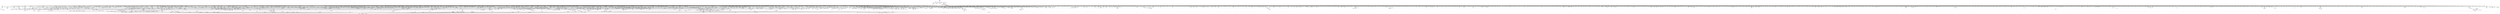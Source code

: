 digraph kerncollapsed {
    "Indirect call16" [color="black"];
    "cpumask_weight" [color="black"];
    "skb_headers_offset_update" [color="black"];
    "mas_is_err" [color="black"];
    "do_raw_spin_lock_56" [color="black"];
    "__raw_spin_trylock_1" [color="black"];
    "__wait_on_bit" [color="black"];
    "signal_set_stop_flags" [color="black"];
    "sock_rmem_free" [color="black"];
    "compaction_zonelist_suitable" [color="black"];
    "__cmpxchg_case_acq_32.constprop.0_1" [color="black"];
    "page_ref_dec_and_test_1" [color="black"];
    "Indirect call197" [color="black"];
    "Indirect call62" [color="black"];
    "set_tlb_ubc_flush_pending" [color="black"];
    "io_poll_find.constprop.0" [color="black"];
    "Indirect call54" [color="black"];
    "_raw_spin_rq_lock_irqsave" [color="black"];
    "Indirect call202" [color="black"];
    "lockref_put_or_lock" [color="black"];
    "copy_to_user_page" [color="black"];
    "__raw_spin_lock_irqsave_34" [color="black"];
    "folio_nr_pages_1" [color="black"];
    "vma_interval_tree_iter_next" [color="black"];
    "sve_state_size" [color="black"];
    "__wb_update_bandwidth.constprop.0" [color="black"];
    "notifier_call_chain" [color="black"];
    "compaction_suitable" [color="black"];
    "gup_must_unshare" [color="black"];
    "io_match_task_safe" [color="black"];
    "folio_evictable_1" [color="black"];
    "gfp_pfmemalloc_allowed" [color="black"];
    "__raw_spin_lock_irqsave_19" [color="black"];
    "mas_wr_new_end" [color="black"];
    "strchr" [color="black"];
    "__peernet2id" [color="black"];
    "d_flags_for_inode" [color="black"];
    "d_find_any_alias" [color="black"];
    "freezing_slow_path" [color="black"];
    "__kern_my_cpu_offset_60" [color="black"];
    "__kern_my_cpu_offset_79" [color="black"];
    "fast_dput" [color="black"];
    "console_trylock" [color="black"];
    "fsnotify_free_mark" [color="black"];
    "__raw_read_unlock.constprop.0" [color="black"];
    "page_try_share_anon_rmap" [color="black"];
    "security_d_instantiate" [color="black"];
    "prb_read_valid" [color="black"];
    "do_raw_spin_lock_35" [color="black"];
    "recalc_sigpending_tsk" [color="black"];
    "sane_fdtable_size" [color="black"];
    "page_ref_inc_1" [color="black"];
    "__raw_spin_trylock_5" [color="black"];
    "folio_trylock_2" [color="black"];
    "clear_ti_thread_flag" [color="black"];
    "__put_cpu_fpsimd_context" [color="black"];
    "mas_rewalk_if_dead" [color="black"];
    "folio_size_2" [color="black"];
    "Indirect call161" [color="black"];
    "__skb_fill_page_desc" [color="black"];
    "list_lru_del" [color="black"];
    "do_raw_spin_lock_29" [color="black"];
    "lru_note_cost_refault" [color="black"];
    "skb_zcopy" [color="black"];
    "_compound_head" [color="black"];
    "find_next_bit.constprop.0_6" [color="black"];
    "__remove_inode_hash" [color="black"];
    "file_start_write.isra.0" [color="black"];
    "sock_flag.constprop.0" [color="black"];
    "netlink_lock_table" [color="black"];
    "arch_local_irq_save_5" [color="black"];
    "clear_ti_thread_flag_1" [color="black"];
    "rcu_jiffies_till_stall_check" [color="black"];
    "fsnotify_handle_inode_event.isra.0" [color="black"];
    "mte_dead_leaves.constprop.0" [color="black"];
    "__kern_my_cpu_offset_29" [color="black"];
    "__raw_spin_lock_5" [color="black"];
    "task_set_jobctl_pending" [color="black"];
    "get_sd_balance_interval" [color="black"];
    "tag_set" [color="black"];
    "mm_set_has_pinned_flag" [color="black"];
    "__lock_timer" [color="black"];
    "fpsimd_preserve_current_state" [color="black"];
    "tty_update_time" [color="black"];
    "is_vmalloc_addr" [color="black"];
    "__delay" [color="black"];
    "task_sigpending_2" [color="black"];
    "Indirect call125" [color="black"];
    "do_raw_spin_lock_23" [color="black"];
    "__raw_spin_unlock_irq.constprop.0_1" [color="black"];
    "__raw_spin_lock_irqsave_18" [color="black"];
    "xas_next_offset" [color="black"];
    "call_function_single_prep_ipi" [color="black"];
    "no_page_table" [color="black"];
    "__xchg_case_mb_64.constprop.0_3" [color="black"];
    "folio_nr_pages_4" [color="black"];
    "__raw_spin_lock_irq_32" [color="black"];
    "pagefault_disable" [color="black"];
    "synchronize_rcu.part.0" [color="black"];
    "__cmpwait_case_32" [color="black"];
    "folio_account_cleaned" [color="black"];
    "__percpu_add_case_64_3" [color="black"];
    "rcu_exp_jiffies_till_stall_check" [color="black"];
    "Indirect call72" [color="black"];
    "do_init_timer.constprop.0" [color="black"];
    "mas_pause" [color="black"];
    "kthread_is_per_cpu" [color="black"];
    "IS_ERR_OR_NULL_3" [color="black"];
    "set_secondary_fwnode" [color="black"];
    "Indirect call182" [color="black"];
    "__kern_my_cpu_offset_24" [color="black"];
    "find_next_zero_bit" [color="black"];
    "pfn_is_map_memory" [color="black"];
    "__cmpxchg_case_mb_32_3" [color="black"];
    "rpm_check_suspend_allowed" [color="black"];
    "__hrtimer_get_next_event" [color="black"];
    "security_file_set_fowner" [color="black"];
    "__percpu_add_case_32_1" [color="black"];
    "do_raw_spin_lock_72" [color="black"];
    "__raw_write_lock_irq_1" [color="black"];
    "do_raw_spin_lock_14" [color="black"];
    "change_page_range" [color="black"];
    "osq_unlock" [color="black"];
    "_find_next_bit" [color="black"];
    "cpu_util_cfs_boost" [color="black"];
    "sched_asym_prefer" [color="black"];
    "wb_dirty_limits" [color="black"];
    "rcu_segcblist_inc_len" [color="black"];
    "need_seqretry" [color="black"];
    "do_raw_spin_lock_42" [color="black"];
    "do_raw_spin_lock_99" [color="black"];
    "pagetable_pte_dtor" [color="black"];
    "virt_to_folio" [color="black"];
    "__isolate_free_page" [color="black"];
    "avg_vruntime" [color="black"];
    "should_zap_page" [color="black"];
    "posix_cpu_timers_exit" [color="black"];
    "init_entity_runnable_average" [color="black"];
    "task_clear_jobctl_trapping" [color="black"];
    "read_sanitised_ftr_reg" [color="black"];
    "get_file_1" [color="black"];
    "rcu_seq_end_1" [color="black"];
    "__raw_spin_lock_64" [color="black"];
    "strcspn" [color="black"];
    "post_init_entity_util_avg" [color="black"];
    "__finish_swait" [color="black"];
    "__dequeue_entity" [color="black"];
    "__io_disarm_linked_timeout" [color="black"];
    "access_ok_16" [color="black"];
    "test_ti_thread_flag_10" [color="black"];
    "rcu_poll_gp_seq_start_unlocked" [color="black"];
    "pm_runtime_put_noidle_2" [color="black"];
    "double_rq_lock" [color="black"];
    "oom_unkillable_task.isra.0" [color="black"];
    "__cmpxchg_case_mb_32_4" [color="black"];
    "rseq_migrate" [color="black"];
    "is_cpu_allowed" [color="black"];
    "Indirect call15" [color="black"];
    "io_cqring_wake" [color="black"];
    "device_match_devt" [color="black"];
    "do_raw_spin_lock_88" [color="black"];
    "inode_cgwb_move_to_attached" [color="black"];
    "io_is_timeout_noseq" [color="black"];
    "rwsem_spin_on_owner" [color="black"];
    "unlock_page" [color="black"];
    "test_taint" [color="black"];
    "arch_local_irq_restore_2" [color="black"];
    "mm_counter" [color="black"];
    "file_ns_capable" [color="black"];
    "ktime_add_safe" [color="black"];
    "skip_atoi" [color="black"];
    "__next_zones_zonelist" [color="black"];
    "io_put_kbuf_comp.isra.0" [color="black"];
    "first_online_pgdat" [color="black"];
    "Indirect call26" [color="black"];
    "signal_pending_11" [color="black"];
    "console_verbose" [color="black"];
    "Indirect call30" [color="black"];
    "Indirect call31" [color="black"];
    "cpudl_heapify" [color="black"];
    "timer_reduce" [color="black"];
    "memset" [color="black"];
    "__raw_spin_unlock_irq_5" [color="black"];
    "__raw_spin_lock_irq_20" [color="black"];
    "fsnotify_put_sb_connectors" [color="black"];
    "security_audit_rule_match" [color="black"];
    "__raw_spin_lock_irqsave_23" [color="black"];
    "audit_string_contains_control" [color="black"];
    "rcu_poll_gp_seq_end" [color="black"];
    "local_bh_enable" [color="black"];
    "__anon_vma_interval_tree_subtree_search" [color="black"];
    "do_raw_spin_lock_66" [color="black"];
    "mmgrab_1" [color="black"];
    "security_task_kill" [color="black"];
    "__raw_spin_lock_irqsave.constprop.0_7" [color="black"];
    "io_req_complete_defer" [color="black"];
    "__raw_spin_lock_irqsave_39" [color="black"];
    "mab_set_b_end" [color="black"];
    "count_vm_events_2" [color="black"];
    "Indirect call10" [color="black"];
    "sock_inuse_add" [color="black"];
    "group_close_release" [color="black"];
    "auditd_test_task" [color="black"];
    "Indirect call32" [color="black"];
    "__raw_spin_lock_irqsave.constprop.0_8" [color="black"];
    "do_raw_spin_lock_12" [color="black"];
    "rcu_exp_need_qs" [color="black"];
    "extract_entropy.constprop.0" [color="black"];
    "__bitmap_set" [color="black"];
    "task_pid_vnr" [color="black"];
    "clear_nonspinnable" [color="black"];
    "_task_util_est" [color="black"];
    "__efistub_caches_clean_inval_pou" [color="black"];
    "__flush_tlb_kernel_pgtable" [color="black"];
    "fatal_signal_pending_3" [color="black"];
    "__nr_to_section" [color="black"];
    "xas_error.isra.0_1" [color="black"];
    "security_inode_init_security_anon" [color="black"];
    "__page_dup_rmap.constprop.0" [color="black"];
    "memmove" [color="black"];
    "update_sctlr_el1" [color="black"];
    "security_audit_rule_free" [color="black"];
    "mnt_get_writers" [color="black"];
    "queued_write_lock_slowpath" [color="black"];
    "__raw_spin_lock_bh.constprop.0_5" [color="black"];
    "__xa_clear_mark" [color="black"];
    "arch_irq_work_raise" [color="black"];
    "Indirect call109" [color="black"];
    "mas_max_gap" [color="black"];
    "rb_next" [color="black"];
    "test_ti_thread_flag_6" [color="black"];
    "__raw_spin_lock_irqsave.constprop.0_9" [color="black"];
    "path_get" [color="black"];
    "cpumask_and" [color="black"];
    "kthread_probe_data" [color="black"];
    "cpu_active" [color="black"];
    "__to_kthread" [color="black"];
    "zone_page_state_snapshot.constprop.0" [color="black"];
    "del_page_from_free_list" [color="black"];
    "__raw_spin_lock_irq_11" [color="black"];
    "desc_make_reusable" [color="black"];
    "irq_domain_activate_irq" [color="black"];
    "skb_zcopy_clear" [color="black"];
    "fsnotify_data_inode" [color="black"];
    "folio_trylock_flag" [color="black"];
    "__raw_spin_unlock_irq_35" [color="black"];
    "Indirect call104" [color="black"];
    "__dl_clear_params" [color="black"];
    "zone_watermark_ok" [color="black"];
    "class_raw_spinlock_irqsave_destructor" [color="black"];
    "lock_timer_base" [color="black"];
    "__raw_spin_lock_irqsave_3" [color="black"];
    "fsnotify_file.isra.0_1" [color="black"];
    "lock_parent" [color="black"];
    "pageblock_pfn_to_page" [color="black"];
    "put_cpu_fpsimd_context" [color="black"];
    "io_run_local_work_continue" [color="black"];
    "Indirect call157" [color="black"];
    "dec_mm_counter" [color="black"];
    "__task_will_free_mem" [color="black"];
    "security_release_secctx" [color="black"];
    "tlb_flush_mmu_tlbonly" [color="black"];
    "__arm64_sys_pwrite64" [color="black"];
    "__raw_spin_lock_irq.constprop.0_1" [color="black"];
    "__remove_hrtimer" [color="black"];
    "folio_nr_pages_3" [color="black"];
    "__srcu_read_unlock" [color="black"];
    "propagation_next" [color="black"];
    "cpumask_next_and" [color="black"];
    "hlist_del_init_2" [color="black"];
    "find_next_bit.constprop.0_11" [color="black"];
    "__raw_spin_lock_49" [color="black"];
    "d_set_d_op" [color="black"];
    "cpu_timer_dequeue" [color="black"];
    "__raw_spin_lock" [color="black"];
    "lowest_in_progress" [color="black"];
    "_find_next_zero_bit" [color="black"];
    "min_deadline_cb_propagate" [color="black"];
    "tlb_gather_mmu_fullmm" [color="black"];
    "rcu_segcblist_accelerate" [color="black"];
    "__kern_my_cpu_offset_50" [color="black"];
    "__wake_up_parent" [color="black"];
    "need_mlock_drain" [color="black"];
    "__wake_up_bit" [color="black"];
    "free_vmap_area_rb_augment_cb_propagate" [color="black"];
    "hlist_bl_lock" [color="black"];
    "set_work_data" [color="black"];
    "Indirect call24" [color="black"];
    "__try_to_del_timer_sync" [color="black"];
    "find_next_bit.constprop.0_5" [color="black"];
    "Indirect call66" [color="black"];
    "global_dirtyable_memory" [color="black"];
    "first_zones_zonelist_1" [color="black"];
    "arch_get_random_seed_longs" [color="black"];
    "skb_zcopy_downgrade_managed" [color="black"];
    "Indirect call164" [color="black"];
    "__raw_spin_lock_irq" [color="black"];
    "rcu_seq_start" [color="black"];
    "set_swapper_pgd" [color="black"];
    "__wake_up_pollfree" [color="black"];
    "cpumask_intersects.constprop.0_1" [color="black"];
    "_get_random_bytes" [color="black"];
    "ma_dead_node" [color="black"];
    "__raw_spin_lock_irqsave_1" [color="black"];
    "do_raw_spin_lock_5" [color="black"];
    "clear_ti_thread_flag_4" [color="black"];
    "__cmpxchg_case_acq_32.constprop.0_19" [color="black"];
    "lockref_put_return" [color="black"];
    "flush_tlb_batched_pending" [color="black"];
    "page_ref_add" [color="black"];
    "smp_call_function_many" [color="black"];
    "__raw_read_unlock.constprop.0_6" [color="black"];
    "__set_task_special" [color="black"];
    "security_secid_to_secctx" [color="black"];
    "cpu_do_switch_mm" [color="black"];
    "__mnt_want_write_file" [color="black"];
    "enqueue_pushable_dl_task" [color="black"];
    "netdev_name" [color="black"];
    "mm_counter_file" [color="black"];
    "__cmpxchg_case_acq_32.constprop.0_13" [color="black"];
    "io_poll_add_hash" [color="black"];
    "Indirect call9" [color="black"];
    "io_file_get_flags" [color="black"];
    "__kern_my_cpu_offset_56" [color="black"];
    "_atomic_dec_and_lock_irqsave" [color="black"];
    "radix_tree_tag_get" [color="black"];
    "rcu_poll_gp_seq_start" [color="black"];
    "xas_find" [color="black"];
    "zone_watermark_ok_safe" [color="black"];
    "__raw_spin_unlock_irq_28" [color="black"];
    "arch_local_irq_disable_2" [color="black"];
    "init_timer_key" [color="black"];
    "Indirect call48" [color="black"];
    "hlist_del_init_4" [color="black"];
    "__raw_spin_lock_irq_4" [color="black"];
    "__raw_spin_unlock_irqrestore_15" [color="black"];
    "Indirect call143" [color="black"];
    "Indirect call180" [color="black"];
    "wq_worker_running" [color="black"];
    "prepare_to_wait_event" [color="black"];
    "get_file_2" [color="black"];
    "count_vm_event" [color="black"];
    "other_cpu_in_panic" [color="black"];
    "cpumask_empty_3" [color="black"];
    "this_cpu_has_cap" [color="black"];
    "_compound_head_2" [color="black"];
    "rcu_seq_snap" [color="black"];
    "do_raw_spin_lock_7" [color="black"];
    "percpu_ref_noop_confirm_switch" [color="black"];
    "pid_task" [color="black"];
    "_copy_from_iter" [color="black"];
    "compact_lock_irqsave" [color="black"];
    "hlist_del_init" [color="black"];
    "dev_bus_name" [color="black"];
    "io_poll_remove_entry" [color="black"];
    "allow_write_access" [color="black"];
    "__raw_spin_unlock_irqrestore_4" [color="black"];
    "Indirect call187" [color="black"];
    "arm64_kernel_unmapped_at_el0_2" [color="black"];
    "update_pm_runtime_accounting" [color="black"];
    "mas_wr_store_setup" [color="black"];
    "Indirect call105" [color="black"];
    "__raw_spin_lock_28" [color="black"];
    "kernfs_release_file.part.0.isra.0" [color="black"];
    "access_ok_12" [color="black"];
    "vma_last_pgoff" [color="black"];
    "do_raw_spin_lock_50" [color="black"];
    "skb_orphan_1" [color="black"];
    "Indirect call118" [color="black"];
    "do_raw_spin_lock.constprop.0_14" [color="black"];
    "__cmpxchg_case_acq_32.constprop.0" [color="black"];
    "task_clear_jobctl_pending" [color="black"];
    "__sw_hweight64" [color="black"];
    "__raw_spin_unlock_bh.constprop.0" [color="black"];
    "tty_driver_flush_buffer" [color="black"];
    "ktime_get_mono_fast_ns" [color="black"];
    "update_cached_migrate" [color="black"];
    "security_current_getsecid_subj" [color="black"];
    "__bitmap_subset" [color="black"];
    "Indirect call185" [color="black"];
    "__kern_my_cpu_offset_52" [color="black"];
    "device_links_read_unlock" [color="black"];
    "__preempt_count_sub" [color="black"];
    "__raw_spin_lock_27" [color="black"];
    "__raw_spin_lock_irqsave_12" [color="black"];
    "Indirect call94" [color="black"];
    "tty_termios_input_baud_rate" [color="black"];
    "find_next_bit.constprop.0_21" [color="black"];
    "prepend_name" [color="black"];
    "get_cpu_fpsimd_context" [color="black"];
    "_find_first_zero_bit" [color="black"];
    "set_pud" [color="black"];
    "backing_file_real_path" [color="black"];
    "io_timeout_extract" [color="black"];
    "try_to_unmap_flush_dirty" [color="black"];
    "pagefault_enable_2" [color="black"];
    "__raw_spin_lock_irq_3" [color="black"];
    "__find_vmap_area.constprop.0" [color="black"];
    "rcu_seq_set_state" [color="black"];
    "Indirect call52" [color="black"];
    "spin_lock_irqsave_ssp_contention" [color="black"];
    "Indirect call85" [color="black"];
    "Indirect call138" [color="black"];
    "Indirect call177" [color="black"];
    "ktime_get_real_ts64" [color="black"];
    "arch_smp_send_reschedule" [color="black"];
    "__skb_dequeue_3" [color="black"];
    "skb_header_cloned" [color="black"];
    "defer_console_output" [color="black"];
    "Indirect call116" [color="black"];
    "mas_wr_walk" [color="black"];
    "unhash_mnt" [color="black"];
    "Indirect call70" [color="black"];
    "__cmpxchg_case_8" [color="black"];
    "find_next_bit.constprop.0_14" [color="black"];
    "hrtimer_reprogram.constprop.0" [color="black"];
    "queued_write_lock.constprop.0_1" [color="black"];
    "no_blink" [color="black"];
    "mas_prev_slot" [color="black"];
    "add_timer" [color="black"];
    "get_mm_exe_file" [color="black"];
    "find_task_by_vpid" [color="black"];
    "__cmpxchg_case_acq_32.constprop.0_16" [color="black"];
    "do_raw_spin_lock_34" [color="black"];
    "Indirect call69" [color="black"];
    "arm_smccc_1_1_get_conduit" [color="black"];
    "detach_entity_load_avg" [color="black"];
    "__kern_my_cpu_offset_67" [color="black"];
    "__percpu_add_case_32_5" [color="black"];
    "pm_qos_read_value" [color="black"];
    "pte_mkdirty" [color="black"];
    "Indirect call13" [color="black"];
    "set_area_direct_map" [color="black"];
    "pfn_valid_1" [color="black"];
    "put_prev_task" [color="black"];
    "current_wq_worker" [color="black"];
    "do_raw_spin_lock_67" [color="black"];
    "mod_zone_state" [color="black"];
    "do_raw_spin_lock_27" [color="black"];
    "find_next_and_bit" [color="black"];
    "posixtimer_rearm" [color="black"];
    "pm_qos_update_flags" [color="black"];
    "Indirect call12" [color="black"];
    "rb_prev" [color="black"];
    "__raise_softirq_irqoff" [color="black"];
    "maybe_mkwrite.isra.0" [color="black"];
    "fdget_1" [color="black"];
    "timer_delete_hook" [color="black"];
    "put_dec_trunc8" [color="black"];
    "find_busiest_group" [color="black"];
    "__mutex_init" [color="black"];
    "dl_bw_cpus" [color="black"];
    "_compound_head_3" [color="black"];
    "Indirect call3" [color="black"];
    "find_next_bit_17" [color="black"];
    "mas_adopt_children.isra.0" [color="black"];
    "__rb_change_child.constprop.0" [color="black"];
    "__audit_uring_entry" [color="black"];
    "find_next_bit.constprop.0_1" [color="black"];
    "__hlist_del" [color="black"];
    "__raw_spin_unlock_irqrestore_2" [color="black"];
    "__raw_write_unlock_irq_4" [color="black"];
    "kobj_child_ns_ops" [color="black"];
    "Indirect call27" [color="black"];
    "list_del_init_7" [color="black"];
    "__prepare_to_swait" [color="black"];
    "clear_bit_unlock.constprop.0" [color="black"];
    "tty_name" [color="black"];
    "dev_xmit_recursion_inc" [color="black"];
    "queued_spin_lock_slowpath" [color="black"];
    "Indirect call51" [color="black"];
    "check_preempt_curr" [color="black"];
    "__skb_zcopy_downgrade_managed" [color="black"];
    "attach_task" [color="black"];
    "spin_lock_irqsave_check_contention" [color="black"];
    "finish_swait" [color="black"];
    "pm_runtime_autosuspend_expiration" [color="black"];
    "futex_cmpxchg_value_locked" [color="black"];
    "Indirect call155" [color="black"];
    "page_ref_inc_3" [color="black"];
    "__integrity_iint_find" [color="black"];
    "__mod_zone_page_state" [color="black"];
    "mas_next_range" [color="black"];
    "check_preempt_curr_dl" [color="black"];
    "update_load_avg" [color="black"];
    "percpu_counter_add" [color="black"];
    "tick_get_broadcast_device" [color="black"];
    "Indirect call19" [color="black"];
    "arch_local_irq_save_7" [color="black"];
    "__arch_copy_from_user" [color="black"];
    "rcu_cblist_init" [color="black"];
    "_compound_head_7" [color="black"];
    "wake_up_bit" [color="black"];
    "____do_softirq" [color="black"];
    "__raw_read_lock_irqsave.constprop.0_1" [color="black"];
    "sched_ttwu_pending" [color="black"];
    "cpumask_and.isra.0_3" [color="black"];
    "redirty_tail_locked" [color="black"];
    "__cmpxchg_case_mb_32_5" [color="black"];
    "do_raw_spin_lock_28" [color="black"];
    "sched_post_fork" [color="black"];
    "set_kpti_asid_bits" [color="black"];
    "do_raw_spin_lock_32" [color="black"];
    "__raw_spin_unlock_irq_45" [color="black"];
    "__pick_first_entity" [color="black"];
    "do_raw_spin_lock_43" [color="black"];
    "pcpu_next_fit_region.constprop.0" [color="black"];
    "set_ti_thread_flag_5" [color="black"];
    "__kern_my_cpu_offset_22" [color="black"];
    "mas_new_ma_node" [color="black"];
    "futex_get_value_locked" [color="black"];
    "__raw_spin_lock_62" [color="black"];
    "__pageblock_pfn_to_page" [color="black"];
    "active_load_balance_cpu_stop" [color="black"];
    "__raw_write_unlock_irq_5" [color="black"];
    "mas_wr_walk_index.isra.0" [color="black"];
    "move_freepages_block" [color="black"];
    "d_ancestor" [color="black"];
    "flush_dcache_page" [color="black"];
    "Indirect call95" [color="black"];
    "__update_load_avg_cfs_rq" [color="black"];
    "Indirect call153" [color="black"];
    "Indirect call56" [color="black"];
    "__kern_my_cpu_offset_19" [color="black"];
    "Indirect call128" [color="black"];
    "__cmpxchg_case_acq_32.constprop.0_2" [color="black"];
    "Indirect call75" [color="black"];
    "timerqueue_add" [color="black"];
    "count_vm_event_1" [color="black"];
    "folio_test_uptodate" [color="black"];
    "__cmpxchg_case_mb_64_1" [color="black"];
    "access_ok_2" [color="black"];
    "__add_wait_queue" [color="black"];
    "__lshrti3" [color="black"];
    "Indirect call121" [color="black"];
    "wb_stat_error" [color="black"];
    "__page_cache_release" [color="black"];
    "siginfo_layout" [color="black"];
    "irq_to_desc" [color="black"];
    "Indirect call7" [color="black"];
    "d_hash" [color="black"];
    "put_dec" [color="black"];
    "tty_driver_name" [color="black"];
    "__io_acct_run_queue" [color="black"];
    "dget" [color="black"];
    "signalfd_cleanup" [color="black"];
    "do_raw_spin_lock_24" [color="black"];
    "do_raw_spin_lock_38" [color="black"];
    "__wake_up_sync_key" [color="black"];
    "__raw_spin_unlock_irq_6" [color="black"];
    "down_trylock" [color="black"];
    "can_migrate_task" [color="black"];
    "__raw_spin_unlock_irq_23" [color="black"];
    "cpumask_first_and" [color="black"];
    "page_vma_mapped_walk_done_1" [color="black"];
    "pfn_swap_entry_to_page" [color="black"];
    "skb_may_tx_timestamp.part.0" [color="black"];
    "pte_to_swp_entry" [color="black"];
    "workingset_activation" [color="black"];
    "io_wq_cancel_pending_work" [color="black"];
    "dev_xmit_recursion_dec" [color="black"];
    "idr_find" [color="black"];
    "mas_start" [color="black"];
    "pfn_valid_2" [color="black"];
    "kick_process" [color="black"];
    "percpu_ref_get_many.constprop.0" [color="black"];
    "__raw_spin_lock_irqsave_32" [color="black"];
    "do_raw_spin_lock_60" [color="black"];
    "__raw_spin_lock_20" [color="black"];
    "clear_page" [color="black"];
    "release_thread" [color="black"];
    "__io_put_kbuf_list" [color="black"];
    "mod_node_page_state" [color="black"];
    "__radix_tree_lookup" [color="black"];
    "smp_call_function" [color="black"];
    "clear_ti_thread_flag_8" [color="black"];
    "fsnotify_update_flags" [color="black"];
    "__reuseport_detach_sock.isra.0" [color="black"];
    "_find_next_and_bit" [color="black"];
    "get_cred" [color="black"];
    "signal_pending_state" [color="black"];
    "__raw_spin_lock_32" [color="black"];
    "do_raw_spin_lock_117" [color="black"];
    "irq_work_single" [color="black"];
    "Indirect call100" [color="black"];
    "__clear_open_fd" [color="black"];
    "Indirect call205" [color="black"];
    "fragmentation_index" [color="black"];
    "pvm_determine_end_from_reverse" [color="black"];
    "__cmpxchg_case_mb_32_6" [color="black"];
    "__raw_spin_lock_irq_1" [color="black"];
    "rt_mutex_setprio" [color="black"];
    "folio_mapped" [color="black"];
    "dequeue_task" [color="black"];
    "dev_nit_active" [color="black"];
    "find_task_by_pid_ns" [color="black"];
    "hrtimer_forward" [color="black"];
    "blake2s_compress" [color="black"];
    "_compound_head_4" [color="black"];
    "xa_find_after" [color="black"];
    "sched_clock" [color="black"];
    "__raw_spin_lock_23" [color="black"];
    "get_task_exe_file" [color="black"];
    "strreplace" [color="black"];
    "memblock_search" [color="black"];
    "do_raw_spin_lock_64" [color="black"];
    "ttwu_queue_wakelist" [color="black"];
    "kthread_insert_work_sanity_check" [color="black"];
    "crng_fast_key_erasure" [color="black"];
    "stackinfo_on_stack" [color="black"];
    "remove_nodes.constprop.0" [color="black"];
    "rcu_segcblist_enqueue" [color="black"];
    "Indirect call140" [color="black"];
    "rcu_segcblist_first_pend_cb" [color="black"];
    "file_end_write.isra.0" [color="black"];
    "do_raw_spin_lock_44" [color="black"];
    "do_raw_spin_lock.constprop.0_7" [color="black"];
    "mas_set_split_parent.isra.0" [color="black"];
    "cpu_clock_sample_group" [color="black"];
    "__bitmap_clear" [color="black"];
    "__flow_hash_from_keys" [color="black"];
    "take_dentry_name_snapshot" [color="black"];
    "__ptrace_link" [color="black"];
    "__cmpxchg_case_mb_64_2" [color="black"];
    "double_unlock_balance" [color="black"];
    "workingset_test_recent" [color="black"];
    "sk_mem_reclaim" [color="black"];
    "pcpu_next_md_free_region" [color="black"];
    "data_check_size" [color="black"];
    "set_task_cpu" [color="black"];
    "__irq_get_desc_lock" [color="black"];
    "unlock_task_sighand.isra.0_1" [color="black"];
    "anon_vma_interval_tree_remove" [color="black"];
    "pick_next_task_idle" [color="black"];
    "recalc_sigpending" [color="black"];
    "__cmpxchg_case_acq_32.constprop.0_14" [color="black"];
    "__cmpxchg_case_acq_32.constprop.0_9" [color="black"];
    "cpumask_any_and_distribute" [color="black"];
    "kernfs_get" [color="black"];
    "Indirect call137" [color="black"];
    "__raw_spin_lock_41" [color="black"];
    "get_pfnblock_flags_mask" [color="black"];
    "mas_prev" [color="black"];
    "skb_tailroom_2" [color="black"];
    "io_wq_hash_work" [color="black"];
    "mas_next_slot" [color="black"];
    "fatal_signal_pending_4" [color="black"];
    "__rpm_get_callback" [color="black"];
    "netdev_start_xmit" [color="black"];
    "list_del_init" [color="black"];
    "add_wait_queue_exclusive" [color="black"];
    "rcu_segcblist_add_len" [color="black"];
    "__cmpxchg_case_acq_32_2" [color="black"];
    "__flush_tlb_page_nosync" [color="black"];
    "kmalloc_slab" [color="black"];
    "clear_inode" [color="black"];
    "timerqueue_del" [color="black"];
    "Indirect call49" [color="black"];
    "flush_tlb_mm_1" [color="black"];
    "rcu_start_this_gp" [color="black"];
    "__kern_my_cpu_offset_15" [color="black"];
    "dequeue_load_avg" [color="black"];
    "mas_walk" [color="black"];
    "__printk_safe_exit" [color="black"];
    "__cmpxchg_case_acq_32.constprop.0_15" [color="black"];
    "kthread_data" [color="black"];
    "__raw_spin_unlock_irq_11" [color="black"];
    "ksys_pwrite64" [color="black"];
    "prep_compound_page" [color="black"];
    "prepend_path" [color="black"];
    "__cmpxchg_case_acq_32.constprop.0_20" [color="black"];
    "rwsem_set_nonspinnable" [color="black"];
    "audit_gid_comparator" [color="black"];
    "Indirect call214" [color="black"];
    "__kern_my_cpu_offset_14" [color="black"];
    "bit_waitqueue" [color="black"];
    "check_vma_flags" [color="black"];
    "vma_interval_tree_remove" [color="black"];
    "fasync_insert_entry" [color="black"];
    "arch_local_irq_restore_1" [color="black"];
    "cfs_rq_of" [color="black"];
    "rcu_stall_is_suppressed" [color="black"];
    "Indirect call33" [color="black"];
    "io_poll_remove_entries" [color="black"];
    "__kern_my_cpu_offset_61" [color="black"];
    "__bitmap_intersects" [color="black"];
    "pmd_offset.isra.0" [color="black"];
    "clear_ti_thread_flag_6" [color="black"];
    "__balance_callbacks" [color="black"];
    "__wb_writeout_add" [color="black"];
    "__raw_spin_unlock_irq.constprop.0_2" [color="black"];
    "_compound_head_1" [color="black"];
    "cpumask_next.constprop.0" [color="black"];
    "nsec_to_clock_t" [color="black"];
    "d_shrink_del" [color="black"];
    "page_ref_dec_and_test_2" [color="black"];
    "srcu_funnel_exp_start" [color="black"];
    "get_ldops" [color="black"];
    "queued_read_lock_slowpath" [color="black"];
    "__kern_my_cpu_offset_58" [color="black"];
    "arm_timer" [color="black"];
    "io_run_cancel" [color="black"];
    "try_release_thread_stack_to_cache" [color="black"];
    "cpumask_subset" [color="black"];
    "enqueue_hrtimer.constprop.0" [color="black"];
    "get_new_cred" [color="black"];
    "copy_from_kernel_nofault_allowed" [color="black"];
    "kmap_atomic_1" [color="black"];
    "kernfs_root" [color="black"];
    "__get_cpu_fpsimd_context" [color="black"];
    "posix_cpu_timer_rearm" [color="black"];
    "hrtimer_start_expires" [color="black"];
    "Indirect call123" [color="black"];
    "raw_spin_rq_lock_1" [color="black"];
    "xa_load" [color="black"];
    "__raw_spin_unlock_irqrestore_37" [color="black"];
    "__bitmap_weight" [color="black"];
    "mas_parent_type" [color="black"];
    "compound_order" [color="black"];
    "arch_tlbbatch_should_defer.constprop.0" [color="black"];
    "raw_spin_rq_lock_nested" [color="black"];
    "__fprop_add_percpu_max" [color="black"];
    "__skb_checksum" [color="black"];
    "find_next_bit_18" [color="black"];
    "__raw_read_lock.constprop.0_5" [color="black"];
    "mapping_allow_writable" [color="black"];
    "strcpy" [color="black"];
    "Indirect call203" [color="black"];
    "__wake_up_locked_key" [color="black"];
    "mntget" [color="black"];
    "__raw_spin_lock_irq_25" [color="black"];
    "radix_tree_next_chunk" [color="black"];
    "__cmpxchg_case_acq_32_3" [color="black"];
    "mast_fill_bnode" [color="black"];
    "task_curr" [color="black"];
    "__mnt_drop_write" [color="black"];
    "dl_rq_of_se" [color="black"];
    "__raw_spin_unlock_irqrestore_18" [color="black"];
    "page_ref_dec_and_test" [color="black"];
    "__init_rwsem" [color="black"];
    "skb_header_pointer_2" [color="black"];
    "__fget_light" [color="black"];
    "Indirect call110" [color="black"];
    "_atomic_dec_and_lock" [color="black"];
    "__get_task_comm" [color="black"];
    "mas_allocated.isra.0" [color="black"];
    "tk_xtime.constprop.0" [color="black"];
    "__raw_spin_unlock_irqrestore.constprop.0_1" [color="black"];
    "__wait_for_common" [color="black"];
    "is_rlimit_overlimit" [color="black"];
    "u64_stats_inc" [color="black"];
    "__raw_spin_lock_34" [color="black"];
    "skb_copy_bits" [color="black"];
    "tls_preserve_current_state" [color="black"];
    "xas_set_order.part.0" [color="black"];
    "system_supports_tlb_range_1" [color="black"];
    "d_walk" [color="black"];
    "iov_iter_revert" [color="black"];
    "Indirect call181" [color="black"];
    "cpu_mitigations_off" [color="black"];
    "space_used" [color="black"];
    "task_pid_vnr_1" [color="black"];
    "get_next_ino" [color="black"];
    "hrtimer_cancel" [color="black"];
    "generic_exec_single" [color="black"];
    "do_raw_spin_lock_8" [color="black"];
    "Indirect call77" [color="black"];
    "set_cpu_online" [color="black"];
    "__lookup_mnt" [color="black"];
    "__pfn_to_section" [color="black"];
    "Indirect call79" [color="black"];
    "__accumulate_pelt_segments" [color="black"];
    "auditsc_get_stamp" [color="black"];
    "__do_set_cpus_allowed" [color="black"];
    "raw_spin_rq_trylock" [color="black"];
    "do_raw_spin_lock_97" [color="black"];
    "mte_zero_clear_page_tags" [color="black"];
    "Indirect call130" [color="black"];
    "kthread_should_stop" [color="black"];
    "io_cqe_cache_refill" [color="black"];
    "vma_interval_tree_augment_rotate" [color="black"];
    "update_blocked_averages" [color="black"];
    "__mnt_want_write" [color="black"];
    "pmd_offset.isra.0_1" [color="black"];
    "arch_local_irq_save_3" [color="black"];
    "console_srcu_read_unlock" [color="black"];
    "io_acct_run_queue" [color="black"];
    "Indirect call53" [color="black"];
    "inode_io_list_del" [color="black"];
    "__count_vm_events_3" [color="black"];
    "Indirect call142" [color="black"];
    "slab_want_init_on_free" [color="black"];
    "fsnotify_compare_groups" [color="black"];
    "do_raw_spin_lock_26" [color="black"];
    "do_raw_spin_lock_45" [color="black"];
    "__kern_my_cpu_offset_47" [color="black"];
    "prb_final_commit" [color="black"];
    "fdput.isra.0_1" [color="black"];
    "replace_mark_chunk" [color="black"];
    "__wake_up_common" [color="black"];
    "fatal_signal_pending_6" [color="black"];
    "lock_mount_hash" [color="black"];
    "new_context" [color="black"];
    "prb_reserve_in_last" [color="black"];
    "mapping_shrinkable_2" [color="black"];
    "jiffies_to_msecs" [color="black"];
    "pcpu_chunk_relocate" [color="black"];
    "rb_insert_color_cached" [color="black"];
    "vm_commit_limit" [color="black"];
    "__timer_delete_sync" [color="black"];
    "do_raw_spin_lock_85" [color="black"];
    "__dl_sub" [color="black"];
    "free_vmap_area_rb_augment_cb_rotate" [color="black"];
    "folio_size" [color="black"];
    "__raw_spin_unlock_irq_3" [color="black"];
    "set_tsk_need_resched" [color="black"];
    "Indirect call195" [color="black"];
    "signal_pending" [color="black"];
    "list_splice_tail_init" [color="black"];
    "mas_alloc_req.isra.0" [color="black"];
    "rcu_advance_cbs" [color="black"];
    "arch_stack_walk" [color="black"];
    "rcu_segcblist_move_seglen" [color="black"];
    "resched_curr" [color="black"];
    "smp_call_function_single" [color="black"];
    "_prb_read_valid" [color="black"];
    "vma_interval_tree_insert" [color="black"];
    "post_alloc_hook" [color="black"];
    "idle_cpu" [color="black"];
    "__kern_my_cpu_offset_16" [color="black"];
    "load_unaligned_zeropad_1" [color="black"];
    "__kern_my_cpu_offset_62" [color="black"];
    "pagefault_enable_1" [color="black"];
    "do_raw_spin_lock_87" [color="black"];
    "queued_read_unlock.constprop.0_2" [color="black"];
    "init_multi_vma_prep" [color="black"];
    "Indirect call93" [color="black"];
    "mte_parent_slot" [color="black"];
    "__futex_unqueue" [color="black"];
    "__percpu_add_case_32_21" [color="black"];
    "__raw_spin_lock_irqsave_17" [color="black"];
    "futex_q_unlock" [color="black"];
    "xas_next_entry" [color="black"];
    "__raw_spin_lock_irq_41" [color="black"];
    "task_will_free_mem" [color="black"];
    "Indirect call176" [color="black"];
    "__cmpwait_case_32_2" [color="black"];
    "update_newidle_cost" [color="black"];
    "Indirect call145" [color="black"];
    "tlb_flush_1" [color="black"];
    "select_collect2" [color="black"];
    "pcpu_init_md_blocks" [color="black"];
    "mmget" [color="black"];
    "__wake_up_common_lock" [color="black"];
    "__raw_spin_lock_irq_5" [color="black"];
    "pick_next_pushable_dl_task" [color="black"];
    "list_del_2" [color="black"];
    "vmalloc_to_page" [color="black"];
    "mas_leaf_set_meta" [color="black"];
    "do_raw_spin_lock_15" [color="black"];
    "irqd_set.isra.0_1" [color="black"];
    "PageMovable" [color="black"];
    "inode_add_lru" [color="black"];
    "mod_zone_page_state" [color="black"];
    "Indirect call64" [color="black"];
    "timespec64_equal" [color="black"];
    "__page_set_anon_rmap" [color="black"];
    "rcu_gpnum_ovf" [color="black"];
    "io_put_kbuf" [color="black"];
    "__xas_next" [color="black"];
    "Indirect call169" [color="black"];
    "find_next_bit_6" [color="black"];
    "try_to_unmap_flush" [color="black"];
    "find_first_bit_3" [color="black"];
    "__set_close_on_exec.isra.0" [color="black"];
    "mt_find" [color="black"];
    "xas_set_offset" [color="black"];
    "signal_pending_state_1" [color="black"];
    "Indirect call175" [color="black"];
    "mas_prev_range" [color="black"];
    "__raw_spin_trylock_4" [color="black"];
    "mas_wr_end_piv" [color="black"];
    "cpudl_heapify_up" [color="black"];
    "audit_uid_comparator" [color="black"];
    "xas_pause" [color="black"];
    "Indirect call8" [color="black"];
    "vma_fs_can_writeback" [color="black"];
    "chacha_block_generic" [color="black"];
    "mte_update_sctlr_user" [color="black"];
    "mas_mab_cp" [color="black"];
    "__kern_my_cpu_offset_37" [color="black"];
    "__mutex_trylock_common" [color="black"];
    "arch_get_random_longs" [color="black"];
    "mas_wr_node_walk" [color="black"];
    "Indirect call35" [color="black"];
    "is_software_node" [color="black"];
    "io_cancel_cb" [color="black"];
    "tick_get_device" [color="black"];
    "io_wq_work_match_item" [color="black"];
    "simple_xattr_space" [color="black"];
    "security_sock_rcv_skb" [color="black"];
    "get_cred_1" [color="black"];
    "raw_spin_rq_unlock_irqrestore" [color="black"];
    "rcu_segcblist_init" [color="black"];
    "__siphash_unaligned" [color="black"];
    "set_task_reclaim_state" [color="black"];
    "wb_has_dirty_io" [color="black"];
    "do_raw_spin_lock_65" [color="black"];
    "virt_to_head_page.isra.0" [color="black"];
    "find_next_bit.constprop.0_7" [color="black"];
    "jiffies_to_usecs" [color="black"];
    "attach_pid" [color="black"];
    "mas_store_prealloc.part.0" [color="black"];
    "mab_no_null_split" [color="black"];
    "Indirect call90" [color="black"];
    "Indirect call188" [color="black"];
    "kill_device" [color="black"];
    "do_raw_spin_lock_86" [color="black"];
    "posix_cputimers_group_init" [color="black"];
    "__init_swait_queue_head" [color="black"];
    "dev_pm_disable_wake_irq_check" [color="black"];
    "access_ok_14" [color="black"];
    "__kern_my_cpu_offset_89" [color="black"];
    "cpu_util.constprop.0" [color="black"];
    "Indirect call119" [color="black"];
    "u64_stats_add_2" [color="black"];
    "Indirect call71" [color="black"];
    "llist_add_batch" [color="black"];
    "pid_nr_ns" [color="black"];
    "post_ttbr_update_workaround" [color="black"];
    "device_pm_check_callbacks" [color="black"];
    "__dput_to_list" [color="black"];
    "Indirect call122" [color="black"];
    "__disable_irq" [color="black"];
    "vma_interval_tree_insert_after" [color="black"];
    "copyin" [color="black"];
    "__put_unused_fd" [color="black"];
    "folio_unlock" [color="black"];
    "folio_total_mapcount" [color="black"];
    "arch_local_irq_save" [color="black"];
    "add_wait_queue" [color="black"];
    "add_timer_on" [color="black"];
    "memzero_explicit" [color="black"];
    "__count_vm_events" [color="black"];
    "errseq_sample" [color="black"];
    "fsnotify_connector_sb" [color="black"];
    "__kern_my_cpu_offset_44" [color="black"];
    "__irq_can_set_affinity" [color="black"];
    "percpu_counter_dec" [color="black"];
    "Indirect call14" [color="black"];
    "mas_set_height" [color="black"];
    "debug_locks_off" [color="black"];
    "put_ldops.constprop.0" [color="black"];
    "kernfs_should_drain_open_files" [color="black"];
    "csum_partial_ext" [color="black"];
    "__raw_spin_unlock_irq_19" [color="black"];
    "inc_rlimit_ucounts" [color="black"];
    "membarrier_update_current_mm" [color="black"];
    "Indirect call42" [color="black"];
    "inode_maybe_inc_iversion" [color="black"];
    "wake_up_klogd" [color="black"];
    "__raw_spin_lock_12" [color="black"];
    "__update_gt_cputime" [color="black"];
    "__percpu_add_case_32_15" [color="black"];
    "Indirect call22" [color="black"];
    "__raw_spin_lock_irqsave_42" [color="black"];
    "posix_cpu_timers_exit_group" [color="black"];
    "raw_spin_rq_unlock" [color="black"];
    "migrate_disable" [color="black"];
    "rt_mutex_futex_trylock" [color="black"];
    "Indirect call198" [color="black"];
    "do_raw_spin_lock_118" [color="black"];
    "attach_entity_load_avg" [color="black"];
    "vm_stat_account" [color="black"];
    "cpumask_first" [color="black"];
    "prepare_to_swait_event" [color="black"];
    "mte_dead_walk" [color="black"];
    "mas_ascend" [color="black"];
    "mast_spanning_rebalance.isra.0" [color="black"];
    "add_nr_running" [color="black"];
    "copy_from_kernel_nofault" [color="black"];
    "is_current_pgrp_orphaned" [color="black"];
    "__raw_spin_lock_irq_43" [color="black"];
    "__raw_spin_lock_irq.constprop.0_2" [color="black"];
    "Indirect call84" [color="black"];
    "__raw_spin_lock_irq_19" [color="black"];
    "dput_to_list" [color="black"];
    "skb_tailroom" [color="black"];
    "skb_pfmemalloc" [color="black"];
    "Indirect call45" [color="black"];
    "calc_delta_fair" [color="black"];
    "system_supports_mte" [color="black"];
    "fprop_fraction_percpu" [color="black"];
    "oom_badness" [color="black"];
    "set_next_task" [color="black"];
    "Indirect call133" [color="black"];
    "__raw_spin_unlock_irqrestore_12" [color="black"];
    "ktime_get_with_offset" [color="black"];
    "__raw_spin_lock_irqsave.constprop.0_3" [color="black"];
    "pcpu_chunk_refresh_hint" [color="black"];
    "io_cancel_ctx_cb" [color="black"];
    "wake_all_kswapds" [color="black"];
    "__kern_my_cpu_offset_74" [color="black"];
    "__count_vm_events_1" [color="black"];
    "rt_mutex_slowtrylock" [color="black"];
    "__list_del_entry_1" [color="black"];
    "mas_safe_pivot" [color="black"];
    "strnlen" [color="black"];
    "mtree_range_walk" [color="black"];
    "d_shrink_add" [color="black"];
    "xas_next_entry.constprop.0" [color="black"];
    "vma_interval_tree_iter_first" [color="black"];
    "enqueue_timer" [color="black"];
    "Indirect call40" [color="black"];
    "Indirect call65" [color="black"];
    "deny_write_access.isra.0" [color="black"];
    "__raw_spin_lock_irq_34" [color="black"];
    "plist_add" [color="black"];
    "netlink_overrun" [color="black"];
    "arch_local_irq_enable_2" [color="black"];
    "rcu_gp_is_expedited" [color="black"];
    "fd_install" [color="black"];
    "update_cfs_rq_load_avg.isra.0" [color="black"];
    "set_pfnblock_flags_mask" [color="black"];
    "do_raw_spin_lock_37" [color="black"];
    "percpu_counter_add_batch" [color="black"];
    "dl_set_overload.part.0" [color="black"];
    "__kern_my_cpu_offset_11" [color="black"];
    "desc_read_finalized_seq" [color="black"];
    "__raw_spin_lock_4" [color="black"];
    "do_raw_spin_lock_16" [color="black"];
    "__raw_spin_lock_irqsave_15" [color="black"];
    "mnt_get_count" [color="black"];
    "__raw_spin_lock_irqsave" [color="black"];
    "finish_wait" [color="black"];
    "__raw_spin_lock_irqsave_50" [color="black"];
    "Indirect call99" [color="black"];
    "security_task_getsecid_obj" [color="black"];
    "xa_is_node" [color="black"];
    "should_failslab" [color="black"];
    "__ipi_send_mask" [color="black"];
    "vmf_pte_changed" [color="black"];
    "radix_tree_load_root" [color="black"];
    "__kern_my_cpu_offset_36" [color="black"];
    "arch_local_irq_restore" [color="black"];
    "flush_tlb_mm" [color="black"];
    "__cmpwait_case_32_1" [color="black"];
    "test_ti_thread_flag_4" [color="black"];
    "__raw_read_unlock.constprop.0_2" [color="black"];
    "Indirect call201" [color="black"];
    "Indirect call170" [color="black"];
    "__folio_cancel_dirty" [color="black"];
    "fatal_signal_pending_5" [color="black"];
    "rcu_segcblist_entrain" [color="black"];
    "tlb_remove_table_sync_one" [color="black"];
    "__update_load_avg_se" [color="black"];
    "cpu_online_3" [color="black"];
    "page_vma_mapped_walk_done" [color="black"];
    "Indirect call210" [color="black"];
    "aio_nr_sub" [color="black"];
    "_compound_head_13" [color="black"];
    "rcu_segcblist_extract_done_cbs" [color="black"];
    "tick_get_broadcast_mask" [color="black"];
    "gup_folio_next" [color="black"];
    "bstats_update" [color="black"];
    "exit_oom_victim" [color="black"];
    "__raw_spin_unlock_irqrestore_33" [color="black"];
    "tty_audit_fork" [color="black"];
    "pte_to_swp_entry_2" [color="black"];
    "__kern_my_cpu_offset_28" [color="black"];
    "sched_clock_cpu" [color="black"];
    "memcg_charge_kernel_stack.part.0" [color="black"];
    "__rb_insert_augmented" [color="black"];
    "mutex_trylock" [color="black"];
    "filemap_check_errors" [color="black"];
    "do_raw_spin_lock_3" [color="black"];
    "rcu_seq_end" [color="black"];
    "__reuseport_detach_closed_sock" [color="black"];
    "device_links_read_lock" [color="black"];
    "tlb_gather_mmu" [color="black"];
    "Indirect call162" [color="black"];
    "__raw_spin_lock_3" [color="black"];
    "inode_to_bdi" [color="black"];
    "__percpu_down_write_trylock" [color="black"];
    "__kern_my_cpu_offset_133" [color="black"];
    "fpsimd_save_state" [color="black"];
    "init_completion" [color="black"];
    "pcpu_post_unmap_tlb_flush" [color="black"];
    "cpudl_find" [color="black"];
    "__raw_spin_lock_43" [color="black"];
    "__fsnotify_update_child_dentry_flags" [color="black"];
    "node_page_state_add" [color="black"];
    "tag_clear_highpage" [color="black"];
    "do_raw_spin_lock_57" [color="black"];
    "sibling_imbalance.isra.0" [color="black"];
    "system_supports_generic_auth" [color="black"];
    "__raw_spin_unlock_irqrestore_1" [color="black"];
    "prepare_to_wait_exclusive" [color="black"];
    "Indirect call127" [color="black"];
    "copy_user_highpage" [color="black"];
    "__count_vm_events_2" [color="black"];
    "Indirect call38" [color="black"];
    "__raw_spin_unlock_irq_4" [color="black"];
    "update_group_capacity" [color="black"];
    "xas_load" [color="black"];
    "Indirect call113" [color="black"];
    "find_last_bit" [color="black"];
    "prepare_alloc_pages.constprop.0" [color="black"];
    "pde_subdir_find" [color="black"];
    "wb_stat_mod" [color="black"];
    "__kern_my_cpu_offset_21" [color="black"];
    "thread_group_cputime" [color="black"];
    "Indirect call148" [color="black"];
    "user_disable_single_step" [color="black"];
    "Indirect call106" [color="black"];
    "find_submount" [color="black"];
    "folio_wake_bit" [color="black"];
    "flush_signal_handlers" [color="black"];
    "io_poll_get_ownership" [color="black"];
    "__raw_spin_lock_46" [color="black"];
    "folio_anon_vma" [color="black"];
    "chacha_permute" [color="black"];
    "mas_bulk_rebalance" [color="black"];
    "find_next_bit_13" [color="black"];
    "__raw_spin_lock_irq_18" [color="black"];
    "this_cpu_has_cap.part.0" [color="black"];
    "Indirect call215" [color="black"];
    "do_raw_spin_lock_18" [color="black"];
    "pcpu_block_update" [color="black"];
    "qdisc_qstats_cpu_qlen_dec" [color="black"];
    "__d_drop" [color="black"];
    "__kern_my_cpu_offset_35" [color="black"];
    "__kern_my_cpu_offset_134" [color="black"];
    "___d_drop" [color="black"];
    "node_dirty_ok" [color="black"];
    "Indirect call86" [color="black"];
    "task_work_cancel_match" [color="black"];
    "find_next_bit_15" [color="black"];
    "tick_get_wakeup_device" [color="black"];
    "mas_next_sibling" [color="black"];
    "arch_local_irq_save_8" [color="black"];
    "fprop_reflect_period_percpu.isra.0" [color="black"];
    "vma_is_secretmem" [color="black"];
    "Indirect call168" [color="black"];
    "__raw_spin_lock_irqsave_52" [color="black"];
    "mod_node_state" [color="black"];
    "pud_clear_huge" [color="black"];
    "pcpu_page_idx" [color="black"];
    "ksize" [color="black"];
    "__attach_mnt" [color="black"];
    "compound_order_1" [color="black"];
    "__dev_put.part.0" [color="black"];
    "qdisc_qstats_cpu_backlog_dec" [color="black"];
    "d_instantiate" [color="black"];
    "__irq_put_desc_unlock" [color="black"];
    "__raw_spin_lock_irq_17" [color="black"];
    "hrtimer_start_range_ns" [color="black"];
    "kernfs_leftmost_descendant" [color="black"];
    "find_vma_prev" [color="black"];
    "tk_clock_read" [color="black"];
    "Indirect call134" [color="black"];
    "list_del_init_8" [color="black"];
    "hlist_bl_unlock" [color="black"];
    "__percpu_counter_sum" [color="black"];
    "sync_icache_aliases" [color="black"];
    "lockref_mark_dead" [color="black"];
    "mutex_is_locked" [color="black"];
    "folio_trylock" [color="black"];
    "sig_handler_ignored" [color="black"];
    "__posix_timers_find" [color="black"];
    "tty_ldisc_open" [color="black"];
    "anon_vma_interval_tree_iter_first" [color="black"];
    "__timer_delete" [color="black"];
    "lockref_get_not_zero" [color="black"];
    "dl_task_is_earliest_deadline" [color="black"];
    "__sk_mem_reclaim" [color="black"];
    "data_push_tail" [color="black"];
    "__percpu_add_case_32_13" [color="black"];
    "prepend" [color="black"];
    "Indirect call58" [color="black"];
    "__raw_write_lock_irq.constprop.0" [color="black"];
    "Indirect call18" [color="black"];
    "Indirect call4" [color="black"];
    "__acct_reclaim_writeback" [color="black"];
    "Indirect call136" [color="black"];
    "skb_cloned" [color="black"];
    "cpumask_copy_1" [color="black"];
    "unreserve_highatomic_pageblock" [color="black"];
    "__percpu_add_return_case_32_1" [color="black"];
    "is_valid_gup_args" [color="black"];
    "test_tsk_need_resched" [color="black"];
    "get_arm64_ftr_reg" [color="black"];
    "num_other_online_cpus" [color="black"];
    "__irq_work_queue_local" [color="black"];
    "panic_smp_self_stop" [color="black"];
    "do_softirq" [color="black"];
    "should_fail_alloc_page" [color="black"];
    "folio_invalidate" [color="black"];
    "__percpu_add_case_64_6" [color="black"];
    "io_poll_can_finish_inline.isra.0" [color="black"];
    "netlink_has_listeners" [color="black"];
    "mas_prev_setup.constprop.0" [color="black"];
    "__dev_fwnode" [color="black"];
    "do_raw_spin_lock.constprop.0_6" [color="black"];
    "rt_mutex_init_proxy_locked" [color="black"];
    "__kern_my_cpu_offset_54" [color="black"];
    "Indirect call207" [color="black"];
    "list_move_tail" [color="black"];
    "folio_isolate_lru" [color="black"];
    "task_active_pid_ns" [color="black"];
    "sve_save_state" [color="black"];
    "__raw_spin_lock_18" [color="black"];
    "__sw_hweight32" [color="black"];
    "Indirect call126" [color="black"];
    "lock_hrtimer_base" [color="black"];
    "mas_data_end" [color="black"];
    "Indirect call147" [color="black"];
    "mod_timer" [color="black"];
    "__raw_spin_lock_14" [color="black"];
    "ma_slots" [color="black"];
    "tty_termios_baud_rate" [color="black"];
    "osq_wait_next" [color="black"];
    "mapping_unmap_writable" [color="black"];
    "io_cancel_task_cb" [color="black"];
    "get_task_mm" [color="black"];
    "rcu_accelerate_cbs" [color="black"];
    "zone_watermark_fast.constprop.0" [color="black"];
    "get_data" [color="black"];
    "do_raw_spin_lock_73" [color="black"];
    "move_linked_works" [color="black"];
    "clear_ti_thread_flag_5" [color="black"];
    "__raw_spin_lock_42" [color="black"];
    "do_raw_spin_lock_46" [color="black"];
    "do_kernel_restart" [color="black"];
    "Indirect call39" [color="black"];
    "__raw_spin_unlock_irq" [color="black"];
    "kmalloc_size_roundup" [color="black"];
    "ktime_get" [color="black"];
    "online_section_nr" [color="black"];
    "hrtimer_active" [color="black"];
    "__raw_spin_unlock_irq_18" [color="black"];
    "count_vm_event_2" [color="black"];
    "set_ptes.constprop.0.isra.0" [color="black"];
    "__update_min_deadline" [color="black"];
    "csum_block_add_ext" [color="black"];
    "io_should_retry_thread" [color="black"];
    "set_ti_thread_flag" [color="black"];
    "xa_err" [color="black"];
    "xas_reload" [color="black"];
    "lazy_max_pages" [color="black"];
    "lru_note_cost" [color="black"];
    "__rt_mutex_slowtrylock" [color="black"];
    "do_raw_spin_lock_10" [color="black"];
    "timer_delete_sync" [color="black"];
    "__cmpxchg_case_mb_64" [color="black"];
    "pcpu_free_area.isra.0" [color="black"];
    "__raw_spin_unlock_irqrestore_14" [color="black"];
    "rwsem_read_trylock" [color="black"];
    "__percpu_add_case_64" [color="black"];
    "__raw_spin_lock_30" [color="black"];
    "crng_make_state" [color="black"];
    "Indirect call63" [color="black"];
    "do_raw_spin_lock_80" [color="black"];
    "do_raw_spin_lock_9" [color="black"];
    "req_set_fail" [color="black"];
    "do_csum" [color="black"];
    "rw_verify_area" [color="black"];
    "Indirect call108" [color="black"];
    "__kern_my_cpu_offset_77" [color="black"];
    "bump_cpu_timer" [color="black"];
    "get_arm64_ftr_reg_nowarn" [color="black"];
    "__raw_spin_lock_irq_6" [color="black"];
    "detach_if_pending" [color="black"];
    "__cmpxchg_case_acq_32.constprop.0_6" [color="black"];
    "rb_first" [color="black"];
    "is_zero_page" [color="black"];
    "__do_once_start" [color="black"];
    "cpu_online" [color="black"];
    "__gfp_pfmemalloc_flags" [color="black"];
    "__raw_spin_lock_irq_7" [color="black"];
    "fsnotify_detach_connector_from_object" [color="black"];
    "forward_timer_base" [color="black"];
    "__kern_my_cpu_offset_71" [color="black"];
    "__raw_spin_unlock_irqrestore_8" [color="black"];
    "find_next_bit.constprop.0_8" [color="black"];
    "count_vm_events" [color="black"];
    "slab_want_init_on_alloc" [color="black"];
    "security_file_permission" [color="black"];
    "__percpu_add_case_32_20" [color="black"];
    "__kern_my_cpu_offset_51" [color="black"];
    "sub_running_bw.isra.0" [color="black"];
    "__lock_parent" [color="black"];
    "fpsimd_flush_task_state" [color="black"];
    "__rt_mutex_futex_trylock" [color="black"];
    "local_cpu_stop" [color="black"];
    "set_page_dirty" [color="black"];
    "irq_disable" [color="black"];
    "__cmpxchg_case_mb_64_4" [color="black"];
    "Indirect call120" [color="black"];
    "compaction_free" [color="black"];
    "super_wake" [color="black"];
    "Indirect call149" [color="black"];
    "raw_spin_rq_lock" [color="black"];
    "__cmpxchg_case_mb_32_2" [color="black"];
    "Indirect call179" [color="black"];
    "find_suitable_fallback" [color="black"];
    "system_supports_tlb_range" [color="black"];
    "pcpu_find_block_fit" [color="black"];
    "prb_first_valid_seq" [color="black"];
    "mas_put_in_tree" [color="black"];
    "__raw_spin_lock.constprop.0_1" [color="black"];
    "do_raw_spin_lock_11" [color="black"];
    "skb_has_frag_list" [color="black"];
    "__set_fixmap" [color="black"];
    "do_softirq_own_stack" [color="black"];
    "current_is_kswapd" [color="black"];
    "find_next_zero_bit_1" [color="black"];
    "lockref_get" [color="black"];
    "cpu_online_1" [color="black"];
    "__cmpxchg_case_mb_64_6" [color="black"];
    "node_tag_clear" [color="black"];
    "ptrauth_keys_install_user" [color="black"];
    "find_first_bit_4" [color="black"];
    "__sk_mem_reduce_allocated" [color="black"];
    "futex_hash" [color="black"];
    "osq_lock" [color="black"];
    "Indirect call209" [color="black"];
    "has_managed_dma" [color="black"];
    "get_ucounts_or_wrap" [color="black"];
    "activate_task" [color="black"];
    "__set_open_fd" [color="black"];
    "__local_bh_enable_ip" [color="black"];
    "d_find_alias" [color="black"];
    "do_raw_spin_lock_1" [color="black"];
    "__anon_vma_interval_tree_augment_rotate" [color="black"];
    "__kern_my_cpu_offset_38" [color="black"];
    "fill_contig_page_info" [color="black"];
    "__kern_my_cpu_offset_17" [color="black"];
    "eth_type_vlan" [color="black"];
    "__raw_spin_unlock_irq_29" [color="black"];
    "can_set_direct_map" [color="black"];
    "Indirect call129" [color="black"];
    "_find_last_bit" [color="black"];
    "__remove_shared_vm_struct.constprop.0" [color="black"];
    "Indirect call183" [color="black"];
    "mte_sync_tags" [color="black"];
    "irq_work_queue" [color="black"];
    "Indirect call89" [color="black"];
    "pmd_set_huge" [color="black"];
    "Indirect call152" [color="black"];
    "__pi_strlen" [color="black"];
    "netlink_unlock_table" [color="black"];
    "vm_unacct_memory_1" [color="black"];
    "to_desc" [color="black"];
    "__cmpxchg_case_mb_32_8" [color="black"];
    "Indirect call115" [color="black"];
    "dl_bw_of" [color="black"];
    "Indirect call172" [color="black"];
    "zone_page_state_snapshot" [color="black"];
    "list_del_init_6" [color="black"];
    "rcu_is_cpu_rrupt_from_idle" [color="black"];
    "do_raw_spin_lock_41" [color="black"];
    "irqd_irq_disabled.isra.0" [color="black"];
    "put_dec_full8" [color="black"];
    "do_raw_spin_lock_52" [color="black"];
    "pcpu_update_empty_pages" [color="black"];
    "__fsnotify_recalc_mask" [color="black"];
    "Indirect call141" [color="black"];
    "__raw_spin_lock_irqsave_44" [color="black"];
    "files_lookup_fd_raw" [color="black"];
    "find_later_rq" [color="black"];
    "fpsimd_save" [color="black"];
    "radix_tree_iter_tag_clear" [color="black"];
    "set_load_weight" [color="black"];
    "__raw_spin_lock_21" [color="black"];
    "__hrtimer_next_event_base.constprop.0" [color="black"];
    "__printk_cpu_sync_wait" [color="black"];
    "read_seqbegin_or_lock" [color="black"];
    "__wb_calc_thresh" [color="black"];
    "xas_init_marks" [color="black"];
    "mas_push_data" [color="black"];
    "mast_split_data" [color="black"];
    "cleanup_timerqueue" [color="black"];
    "rcu_cblist_dequeue" [color="black"];
    "__dl_update" [color="black"];
    "srcu_read_unlock.constprop.0" [color="black"];
    "addr_to_vb_xa" [color="black"];
    "xas_not_node" [color="black"];
    "get_random_bytes" [color="black"];
    "Indirect call146" [color="black"];
    "_find_first_bit" [color="black"];
    "show_mem_node_skip" [color="black"];
    "page_ref_inc_2" [color="black"];
    "add_mm_rss_vec" [color="black"];
    "propagate_mount_unlock" [color="black"];
    "irq_work_claim" [color="black"];
    "Indirect call103" [color="black"];
    "select_collect" [color="black"];
    "Indirect call165" [color="black"];
    "prb_reserve" [color="black"];
    "__inode_add_lru" [color="black"];
    "workingset_eviction" [color="black"];
    "sync_rcu_exp_done_unlocked" [color="black"];
    "cpu_timer_task_rcu" [color="black"];
    "audit_comparator" [color="black"];
    "flush_tlb_kernel_range" [color="black"];
    "_find_next_or_bit" [color="black"];
    "deactivate_task" [color="black"];
    "next_online_pgdat" [color="black"];
    "xa_mk_value" [color="black"];
    "sme_save_state" [color="black"];
    "__raw_spin_unlock_irq_17" [color="black"];
    "__kern_my_cpu_offset_49" [color="black"];
    "__raw_spin_unlock_irqrestore.constprop.0_2" [color="black"];
    "list_del_4" [color="black"];
    "radix_tree_lookup" [color="black"];
    "mas_find_setup.constprop.0" [color="black"];
    "__raw_spin_lock_26" [color="black"];
    "mas_update_gap" [color="black"];
    "clear_ti_thread_flag_3" [color="black"];
    "__fdget" [color="black"];
    "ma_data_end" [color="black"];
    "list_del_init_3" [color="black"];
    "folio_order" [color="black"];
    "folio_nr_pages_2" [color="black"];
    "mas_set_parent.constprop.0" [color="black"];
    "__raw_spin_lock_irqsave_5" [color="black"];
    "need_active_balance" [color="black"];
    "Indirect call178" [color="black"];
    "__kern_my_cpu_offset_76" [color="black"];
    "console_srcu_read_lock" [color="black"];
    "efi_reboot" [color="black"];
    "__raw_spin_unlock_irq_7" [color="black"];
    "__cmpxchg_case_64" [color="black"];
    "find_buddy_page_pfn" [color="black"];
    "__kern_my_cpu_offset_80" [color="black"];
    "do_raw_spin_lock_93" [color="black"];
    "__attach_to_pi_owner" [color="black"];
    "Indirect call20" [color="black"];
    "local_bh_disable" [color="black"];
    "do_raw_spin_lock_17" [color="black"];
    "req_ref_put_and_test" [color="black"];
    "io_acct_cancel_pending_work" [color="black"];
    "entity_eligible" [color="black"];
    "__raw_spin_lock_irqsave_29" [color="black"];
    "__printk_cpu_sync_put" [color="black"];
    "sock_flag_1" [color="black"];
    "unlock_mount_hash" [color="black"];
    "_double_lock_balance" [color="black"];
    "sk_error_report" [color="black"];
    "__raw_spin_unlock_irqrestore_11" [color="black"];
    "folio_pfn" [color="black"];
    "lookup_mountpoint" [color="black"];
    "__raw_spin_unlock_irq_25" [color="black"];
    "__percpu_add_case_64.constprop.0" [color="black"];
    "cpu_switch_to" [color="black"];
    "__raw_spin_lock_irq_21" [color="black"];
    "mnt_add_count" [color="black"];
    "enqueue_task" [color="black"];
    "count_vm_events_1" [color="black"];
    "lock_mnt_tree" [color="black"];
    "__raw_write_lock_irq" [color="black"];
    "fsnotify" [color="black"];
    "pm_runtime_deactivate_timer" [color="black"];
    "__iget" [color="black"];
    "__raw_spin_trylock_3" [color="black"];
    "xa_find" [color="black"];
    "xas_find_marked" [color="black"];
    "freezing" [color="black"];
    "get_work_pool" [color="black"];
    "Indirect call83" [color="black"];
    "search_cmp_ftr_reg" [color="black"];
    "tlb_remove_table_smp_sync" [color="black"];
    "tty_ldisc_close" [color="black"];
    "__raw_spin_unlock_irqrestore_5" [color="black"];
    "print_tainted" [color="black"];
    "group_balance_cpu" [color="black"];
    "__const_udelay" [color="black"];
    "to_kthread" [color="black"];
    "pmd_clear_huge" [color="black"];
    "sock_rfree" [color="black"];
    "sock_flag_3" [color="black"];
    "peernet2id" [color="black"];
    "test_ti_thread_flag_11" [color="black"];
    "Indirect call88" [color="black"];
    "Indirect call97" [color="black"];
    "rcu_segcblist_pend_cbs" [color="black"];
    "hrtimer_try_to_cancel" [color="black"];
    "mnt_set_mountpoint" [color="black"];
    "test_ti_thread_flag_7" [color="black"];
    "Indirect call92" [color="black"];
    "test_ti_thread_flag_21" [color="black"];
    "test_ti_thread_flag_22" [color="black"];
    "__percpu_add_case_64_2" [color="black"];
    "cpu_util_cfs" [color="black"];
    "do_raw_spin_lock_63" [color="black"];
    "percpu_counter_set" [color="black"];
    "mtree_load" [color="black"];
    "Indirect call98" [color="black"];
    "folio_not_mapped" [color="black"];
    "__skb_set_length" [color="black"];
    "Indirect call158" [color="black"];
    "task_fits_cpu" [color="black"];
    "mte_clear_page_tags" [color="black"];
    "mas_next" [color="black"];
    "__list_del_entry_2" [color="black"];
    "__wake_up_locked_key_bookmark" [color="black"];
    "lru_add_fn" [color="black"];
    "futex_q_lock" [color="black"];
    "update_min_vruntime" [color="black"];
    "__printk_safe_enter" [color="black"];
    "capacity_of" [color="black"];
    "__raw_spin_lock_16" [color="black"];
    "copy_thread" [color="black"];
    "find_mergeable_anon_vma" [color="black"];
    "Indirect call206" [color="black"];
    "__raw_spin_lock_irqsave_51" [color="black"];
    "__rb_erase_color" [color="black"];
    "xas_clear_mark" [color="black"];
    "security_sk_free" [color="black"];
    "mas_state_walk" [color="black"];
    "__raw_spin_lock_54" [color="black"];
    "try_to_take_rt_mutex" [color="black"];
    "get_state_synchronize_rcu" [color="black"];
    "__raw_spin_lock_22" [color="black"];
    "__raw_spin_unlock_irq_38" [color="black"];
    "Indirect call151" [color="black"];
    "tcp_get_info_chrono_stats" [color="black"];
    "page_ref_inc_6" [color="black"];
    "mas_find_child" [color="black"];
    "find_next_bit_8" [color="black"];
    "__cmpxchg_case_acq_32.constprop.0_7" [color="black"];
    "extfrag_for_order" [color="black"];
    "io_wq_exit_start" [color="black"];
    "find_next_bit_29" [color="black"];
    "__raw_spin_unlock_irqrestore_32" [color="black"];
    "Indirect call29" [color="black"];
    "mte_thread_switch" [color="black"];
    "do_raw_spin_lock_48" [color="black"];
    "do_raw_spin_lock_31" [color="black"];
    "__kern_my_cpu_offset_18" [color="black"];
    "__percpu_add_case_64_1" [color="black"];
    "irq_set_thread_affinity" [color="black"];
    "inode_io_list_move_locked" [color="black"];
    "__kern_my_cpu_offset_4" [color="black"];
    "__cmpxchg_case_mb_64_7" [color="black"];
    "Indirect call1" [color="black"];
    "__percpu_add_case_64_4" [color="black"];
    "pcpu_chunk_slot" [color="black"];
    "update_misfit_status" [color="black"];
    "audit_serial" [color="black"];
    "free_pcppages_bulk" [color="black"];
    "kmap_local_page" [color="black"];
    "update_sd_lb_stats" [color="black"];
    "__raw_spin_unlock_irqrestore_29" [color="black"];
    "folio_add_new_anon_rmap" [color="black"];
    "virt_to_slab" [color="black"];
    "Indirect call73" [color="black"];
    "blake2s_update" [color="black"];
    "pi_state_update_owner" [color="black"];
    "find_first_bit_1" [color="black"];
    "folio_lruvec_relock_irq.constprop.0" [color="black"];
    "atomic_notifier_call_chain" [color="black"];
    "__reset_isolation_pfn" [color="black"];
    "dcache_clean_pou" [color="black"];
    "mas_split_final_node.isra.0" [color="black"];
    "exit_rcu" [color="black"];
    "dev_driver_string" [color="black"];
    "__kern_my_cpu_offset_42" [color="black"];
    "wants_signal" [color="black"];
    "__raw_spin_unlock_irq_1" [color="black"];
    "__wake_up" [color="black"];
    "io_poll_mark_cancelled" [color="black"];
    "__bpf_free_used_maps" [color="black"];
    "Indirect call57" [color="black"];
    "strscpy" [color="black"];
    "__cmpxchg_case_mb_32.constprop.0" [color="black"];
    "tsk_fork_get_node" [color="black"];
    "list_del_init_5" [color="black"];
    "__cmpxchg_case_acq_32.constprop.0_4" [color="black"];
    "Indirect call34" [color="black"];
    "Indirect call196" [color="black"];
    "__disable_irq_nosync" [color="black"];
    "__mod_lruvec_state" [color="black"];
    "find_next_bit_7" [color="black"];
    "clear_buddies.isra.0" [color="black"];
    "arch_local_irq_save_4" [color="black"];
    "Indirect call102" [color="black"];
    "Indirect call2" [color="black"];
    "kernfs_name_hash" [color="black"];
    "__msecs_to_jiffies" [color="black"];
    "Indirect call87" [color="black"];
    "mte_destroy_descend.constprop.0" [color="black"];
    "Indirect call107" [color="black"];
    "get_file" [color="black"];
    "__kern_my_cpu_offset_27" [color="black"];
    "__enqueue_entity" [color="black"];
    "mab_calc_split" [color="black"];
    "xas_retry" [color="black"];
    "__cmpxchg_case_acq_32.constprop.0_17" [color="black"];
    "internal_add_timer" [color="black"];
    "__raw_spin_unlock_irqrestore_21" [color="black"];
    "first_zones_zonelist" [color="black"];
    "kmem_valid_obj" [color="black"];
    "mab_shift_right" [color="black"];
    "cpupri_set" [color="black"];
    "desc_read" [color="black"];
    "cpu_online_2" [color="black"];
    "filemap_release_folio" [color="black"];
    "mas_pop_node" [color="black"];
    "skb_tailroom_1" [color="black"];
    "do_raw_spin_lock_6" [color="black"];
    "__pi_memcmp" [color="black"];
    "csum_partial" [color="black"];
    "copy_highpage" [color="black"];
    "do_raw_spin_lock_13" [color="black"];
    "folio_try_get_rcu" [color="black"];
    "drain_local_pages" [color="black"];
    "folio_mark_dirty" [color="black"];
    "__kern_my_cpu_offset_83" [color="black"];
    "convert_prio" [color="black"];
    "__list_del_entry" [color="black"];
    "req_set_fail_3" [color="black"];
    "folio_mapped_2" [color="black"];
    "__cmpxchg_case_acq_32.constprop.0_12" [color="black"];
    "anon_vma_interval_tree_post_update_vma" [color="black"];
    "pvm_find_va_enclose_addr" [color="black"];
    "__raw_spin_lock_irqsave_25" [color="black"];
    "__cmpxchg_case_acq_32" [color="black"];
    "slab_is_available" [color="black"];
    "signal_pending_state_2" [color="black"];
    "fsnotify_first_mark" [color="black"];
    "__mutex_trylock" [color="black"];
    "split_page" [color="black"];
    "Indirect call159" [color="black"];
    "__skb_set_length_1" [color="black"];
    "__raw_spin_lock_irq_12" [color="black"];
    "ktime_get_coarse_real_ts64" [color="black"];
    "__raw_spin_lock_irqsave_41" [color="black"];
    "__raw_spin_unlock_irq_36" [color="black"];
    "tag_get" [color="black"];
    "__finalize_skb_around" [color="black"];
    "vma_address" [color="black"];
    "do_raw_spin_lock.constprop.0_10" [color="black"];
    "__cmpwait_case_32_3" [color="black"];
    "timer_wait_running" [color="black"];
    "cpu_clock_sample" [color="black"];
    "prb_commit" [color="black"];
    "task_get_vl" [color="black"];
    "pud_set_huge" [color="black"];
    "ma_pivots" [color="black"];
    "__raw_spin_trylock" [color="black"];
    "__raw_spin_lock_irqsave_21" [color="black"];
    "do_raw_spin_lock_30" [color="black"];
    "io_prep_async_work" [color="black"];
    "__percpu_add_case_64_7" [color="black"];
    "check_cb_ovld_locked" [color="black"];
    "list_del_init_2" [color="black"];
    "page_ref_inc_4" [color="black"];
    "pcpu_unit_page_offset" [color="black"];
    "__srcu_read_lock" [color="black"];
    "workingset_refault" [color="black"];
    "Indirect call46" [color="black"];
    "pgattr_change_is_safe" [color="black"];
    "workingset_update_node" [color="black"];
    "do_raw_spin_lock_2" [color="black"];
    "Indirect call61" [color="black"];
    "disable_irq_nosync" [color="black"];
    "wakeup_kcompactd" [color="black"];
    "desc_make_final" [color="black"];
    "flush_dcache_folio" [color="black"];
    "prep_new_page" [color="black"];
    "_find_first_and_bit" [color="black"];
    "__raw_spin_unlock_irqrestore_6" [color="black"];
    "__percpu_add_case_32_3" [color="black"];
    "__raw_spin_lock_irqsave_11" [color="black"];
    "task_call_func" [color="black"];
    "split_map_pages" [color="black"];
    "srcu_get_delay.isra.0" [color="black"];
    "override_creds" [color="black"];
    "__io_put_kbuf" [color="black"];
    "collect_posix_cputimers" [color="black"];
    "find_lock_task_mm" [color="black"];
    "Indirect call150" [color="black"];
    "Indirect call208" [color="black"];
    "__percpu_add_case_64.constprop.0_1" [color="black"];
    "__wake_q_add" [color="black"];
    "kmsg_dump" [color="black"];
    "__futex_queue" [color="black"];
    "pcpu_chunk_populated" [color="black"];
    "Indirect call200" [color="black"];
    "rcu_gp_is_normal" [color="black"];
    "__percpu_add_case_32" [color="black"];
    "fsnotify_file" [color="black"];
    "__raw_spin_unlock_irqrestore_24" [color="black"];
    "__cmpxchg_case_mb_32_10" [color="black"];
    "ihold" [color="black"];
    "call_on_irq_stack" [color="black"];
    "page_ref_inc" [color="black"];
    "__raw_spin_lock_2" [color="black"];
    "eventfd_signal_mask" [color="black"];
    "__cmpxchg_case_acq_64_1" [color="black"];
    "anon_vma_interval_tree_pre_update_vma" [color="black"];
    "rwsem_set_reader_owned" [color="black"];
    "Indirect call117" [color="black"];
    "is_bad_inode" [color="black"];
    "srcu_gp_start" [color="black"];
    "folio_trylock_4" [color="black"];
    "__skb_flow_get_ports" [color="black"];
    "blake2s_final" [color="black"];
    "net_eq_idr" [color="black"];
    "rt_mutex_top_waiter" [color="black"];
    "list_splice" [color="black"];
    "rcu_poll_gp_seq_end_unlocked" [color="black"];
    "__cmpxchg_case_acq_32.constprop.0_18" [color="black"];
    "invalid_migration_vma" [color="black"];
    "pcpu_size_to_slot" [color="black"];
    "__cmpxchg_case_rel_32" [color="black"];
    "strscpy_pad" [color="black"];
    "copy_fd_bitmaps" [color="black"];
    "pte_offset_kernel.isra.0" [color="black"];
    "xas_start" [color="black"];
    "invalid_folio_referenced_vma" [color="black"];
    "__task_pid_nr_ns" [color="black"];
    "Indirect call36" [color="black"];
    "__raw_spin_unlock_irq_43" [color="black"];
    "Indirect call78" [color="black"];
    "futex_top_waiter" [color="black"];
    "__raw_spin_unlock_irqrestore_17" [color="black"];
    "Indirect call43" [color="black"];
    "__mutex_remove_waiter" [color="black"];
    "arch_timer_evtstrm_available" [color="black"];
    "ptep_clear_flush" [color="black"];
    "is_migration_entry" [color="black"];
    "free_unref_page_commit" [color="black"];
    "zone_page_state_add" [color="black"];
    "pwq_activate_inactive_work" [color="black"];
    "futex_hb_waiters_dec" [color="black"];
    "test_and_set_ti_thread_flag_1" [color="black"];
    "wake_up_var" [color="black"];
    "try_grab_page" [color="black"];
    "add_device_randomness" [color="black"];
    "__raw_spin_lock_irq_26" [color="black"];
    "__kern_my_cpu_offset_2" [color="black"];
    "page_mapping" [color="black"];
    "Indirect call44" [color="black"];
    "u64_stats_add_1" [color="black"];
    "io_wq_work_match_all" [color="black"];
    "folio_mapped_3" [color="black"];
    "xas_result" [color="black"];
    "__cmpxchg_case_acq_32.constprop.0_10" [color="black"];
    "folio_mapped_1" [color="black"];
    "decay_load" [color="black"];
    "__wake_up_klogd.part.0" [color="black"];
    "__fprop_add_percpu" [color="black"];
    "find_vm_area" [color="black"];
    "folio_evictable" [color="black"];
    "Indirect call25" [color="black"];
    "mas_store_b_node" [color="black"];
    "__raw_spin_unlock_irqrestore_10" [color="black"];
    "anon_vma_interval_tree_insert" [color="black"];
    "__d_instantiate" [color="black"];
    "xas_set_mark" [color="black"];
    "task_ppid_nr" [color="black"];
    "Indirect call124" [color="black"];
    "fatal_signal_pending_1" [color="black"];
    "wakeup_kswapd" [color="black"];
    "isolation_suitable.isra.0" [color="black"];
    "data_alloc" [color="black"];
    "pde_subdir_first" [color="black"];
    "__dev_pm_qos_resume_latency" [color="black"];
    "list_del_3" [color="black"];
    "mas_next_setup.constprop.0" [color="black"];
    "__cmpxchg_case_acq_32.constprop.0_21" [color="black"];
    "rb_erase_cached.isra.0" [color="black"];
    "hrtimer_force_reprogram.constprop.0" [color="black"];
    "reusable_anon_vma" [color="black"];
    "mm_trace_rss_stat" [color="black"];
    "system_supports_mte_1" [color="black"];
    "__raw_spin_lock_irq_35" [color="black"];
    "se_weight.isra.0" [color="black"];
    "update_rq_clock" [color="black"];
    "__rb_rotate_set_parents" [color="black"];
    "Indirect call166" [color="black"];
    "__raw_spin_unlock_irqrestore" [color="black"];
    "memblock_is_map_memory" [color="black"];
    "Indirect call204" [color="black"];
    "__bitmap_and" [color="black"];
    "__raw_spin_lock_24" [color="black"];
    "find_next_and_bit.constprop.0" [color="black"];
    "sched_cgroup_fork" [color="black"];
    "allow_direct_reclaim" [color="black"];
    "pmd_install" [color="black"];
    "unmask_irq" [color="black"];
    "Indirect call212" [color="black"];
    "__cmpxchg_case_acq_32_1" [color="black"];
    "rcu_segcblist_ready_cbs" [color="black"];
    "kernel_init_pages" [color="black"];
    "kobj_ns_ops" [color="black"];
    "will_become_orphaned_pgrp" [color="black"];
    "sb_clear_inode_writeback" [color="black"];
    "pagefault_enable" [color="black"];
    "Indirect call0" [color="black"];
    "__raw_spin_unlock_irqrestore_31" [color="black"];
    "Indirect call67" [color="black"];
    "arch_teardown_dma_ops" [color="black"];
    "check_stable_address_space" [color="black"];
    "anon_vma_interval_tree_iter_next" [color="black"];
    "Indirect call131" [color="black"];
    "__skb_header_pointer" [color="black"];
    "get_file.isra.0" [color="black"];
    "__task_rq_lock" [color="black"];
    "__raw_spin_lock_63" [color="black"];
    "io_fill_cqe_aux" [color="black"];
    "queued_read_lock.constprop.0" [color="black"];
    "pcpu_block_refresh_hint" [color="black"];
    "folio_mapping" [color="black"];
    "timerqueue_iterate_next" [color="black"];
    "Indirect call189" [color="black"];
    "printk_parse_prefix" [color="black"];
    "__percpu_add_case_32_2" [color="black"];
    "copy_page" [color="black"];
    "_mix_pool_bytes" [color="black"];
    "dev_to_swnode" [color="black"];
    "task_join_group_stop" [color="black"];
    "shrink_lock_dentry" [color="black"];
    "drain_pages_zone" [color="black"];
    "tlb_flush_mmu_tlbonly_1" [color="black"];
    "remove_wait_queue" [color="black"];
    "list_move_1" [color="black"];
    "Indirect call216" [color="black"];
    "fsnotify_perm.part.0" [color="black"];
    "update_rt_rq_load_avg" [color="black"];
    "fsnotify_group_assert_locked" [color="black"];
    "Indirect call41" [color="black"];
    "vfs_write" [color="black"];
    "percpu_ref_put_many.constprop.0" [color="black"];
    "cpudl_set" [color="black"];
    "__raw_spin_unlock_irqrestore_3" [color="black"];
    "irq_enable" [color="black"];
    "mte_update_gcr_excl.isra.0" [color="black"];
    "__xchg_case_mb_32.constprop.0" [color="black"];
    "page_ref_add_1" [color="black"];
    "__cmpxchg_case_acq_64" [color="black"];
    "min_deadline_cb_rotate" [color="black"];
    "prepare_to_wait" [color="black"];
    "do_raw_spin_lock_83" [color="black"];
    "ptep_set_access_flags" [color="black"];
    "vma_interval_tree_subtree_search" [color="black"];
    "ktime_get_real_seconds" [color="black"];
    "__down_trylock_console_sem.constprop.0" [color="black"];
    "rcu_seq_start_1" [color="black"];
    "Indirect call28" [color="black"];
    "mas_descend" [color="black"];
    "__irq_disable" [color="black"];
    "arch_send_call_function_single_ipi" [color="black"];
    "Indirect call193" [color="black"];
    "Indirect call184" [color="black"];
    "llist_del_first" [color="black"];
    "compaction_defer_reset" [color="black"];
    "group_classify" [color="black"];
    "__mnt_drop_write_file" [color="black"];
    "fsnotify_grab_connector" [color="black"];
    "reweight_task" [color="black"];
    "smp_call_function_many_cond" [color="black"];
    "audit_mark_compare" [color="black"];
    "ldsem_down_read_trylock" [color="black"];
    "Indirect call144" [color="black"];
    "__raw_spin_lock_irq_31" [color="black"];
    "__cmpxchg_case_mb_32_13" [color="black"];
    "__raw_read_lock.constprop.0_1" [color="black"];
    "Indirect call191" [color="black"];
    "__raw_spin_lock_6" [color="black"];
    "lru_move_tail_fn" [color="black"];
    "Indirect call80" [color="black"];
    "purge_fragmented_block" [color="black"];
    "timekeeping_get_ns" [color="black"];
    "mapping_shrinkable_1" [color="black"];
    "find_unlink_vmap_area" [color="black"];
    "idr_for_each" [color="black"];
    "kernfs_next_descendant_post" [color="black"];
    "mas_safe_min" [color="black"];
    "__irq_startup" [color="black"];
    "move_queued_task.constprop.0" [color="black"];
    "__raw_spin_lock_irq_23" [color="black"];
    "set_next_entity" [color="black"];
    "Indirect call132" [color="black"];
    "__percpu_add_case_32_8" [color="black"];
    "find_next_zero_bit_2" [color="black"];
    "wb_io_lists_populated" [color="black"];
    "update_curr" [color="black"];
    "__raw_spin_unlock_irq_37" [color="black"];
    "pageblock_skip_persistent" [color="black"];
    "percpu_ref_put_many" [color="black"];
    "Indirect call135" [color="black"];
    "__smp_call_single_queue" [color="black"];
    "pm_runtime_get_noresume" [color="black"];
    "__dl_add" [color="black"];
    "tag_clear" [color="black"];
    "do_raw_spin_lock_116" [color="black"];
    "llist_reverse_order" [color="black"];
    "__xchg_case_mb_64.constprop.0_2" [color="black"];
    "timer_base.isra.0" [color="black"];
    "Indirect call199" [color="black"];
    "Indirect call17" [color="black"];
    "__kmem_obj_info" [color="black"];
    "__raw_spin_lock_irqsave_22" [color="black"];
    "set_ptes.isra.0" [color="black"];
    "Indirect call76" [color="black"];
    "mte_set_pivot" [color="black"];
    "wb_update_bandwidth" [color="black"];
    "task_sched_runtime" [color="black"];
    "__udelay" [color="black"];
    "rcu_dynticks_snap" [color="black"];
    "__kern_my_cpu_offset_6" [color="black"];
    "Indirect call23" [color="black"];
    "__raw_spin_unlock_irq_21" [color="black"];
    "vma_needs_dirty_tracking" [color="black"];
    "do_raw_spin_lock" [color="black"];
    "io_wq_get_acct" [color="black"];
    "mab_mas_cp" [color="black"];
    "do_raw_spin_lock_25" [color="black"];
    "task_rq_unlock" [color="black"];
    "gup_signal_pending" [color="black"];
    "__note_gp_changes" [color="black"];
    "next_signal" [color="black"];
    "mnt_dec_writers" [color="black"];
    "strncmp" [color="black"];
    "rcu_segcblist_advance" [color="black"];
    "__kern_my_cpu_offset_25" [color="black"];
    "fpsimd_thread_switch" [color="black"];
    "____core____" [color="kernel"];
    "_compound_head_5" [color="black"];
    "skb_queue_tail" [color="black"];
    "pcpu_alloc_area" [color="black"];
    "do_raw_spin_lock_61" [color="black"];
    "__kern_my_cpu_offset_26" [color="black"];
    "group_open_release" [color="black"];
    "Indirect call96" [color="black"];
    "mast_ascend" [color="black"];
    "arch_local_irq_save_2" [color="black"];
    "Indirect call74" [color="black"];
    "xas_find_conflict" [color="black"];
    "arch_send_call_function_ipi_mask" [color="black"];
    "update_dl_rq_load_avg" [color="black"];
    "find_next_bit_3" [color="black"];
    "arch_local_irq_save_1" [color="black"];
    "cpumask_weight.constprop.0_5" [color="black"];
    "__clear_close_on_exec.isra.0" [color="black"];
    "__raw_spin_lock_irqsave_4" [color="black"];
    "__raw_write_lock.constprop.0_1" [color="black"];
    "tty_port_kopened" [color="black"];
    "find_next_bit_10" [color="black"];
    "kill_super_notify" [color="black"];
    "check_and_switch_context" [color="black"];
    "skb_flow_get_icmp_tci" [color="black"];
    "skb_frag_ref" [color="black"];
    "__raw_spin_lock_irqsave_7" [color="black"];
    "memchr" [color="black"];
    "Indirect call91" [color="black"];
    "__ksize" [color="black"];
    "fetch_robust_entry" [color="black"];
    "__mod_node_page_state" [color="black"];
    "__mnt_is_readonly" [color="black"];
    "__raw_spin_lock_irqsave.constprop.0_1" [color="black"];
    "Indirect call163" [color="black"];
    "Indirect call186" [color="black"];
    "test_and_set_bit_lock.constprop.0" [color="black"];
    "find_vmap_area" [color="black"];
    "__raw_spin_lock_irqsave.constprop.0_2" [color="black"];
    "__set_task_comm" [color="black"];
    "__kern_my_cpu_offset_53" [color="black"];
    "__kern_my_cpu_offset_55" [color="black"];
    "Indirect call81" [color="black"];
    "Indirect call171" [color="black"];
    "__kern_my_cpu_offset_78" [color="black"];
    "Indirect call6" [color="black"];
    "folio_activate_fn" [color="black"];
    "read_seqbegin.constprop.0" [color="black"];
    "__percpu_add_case_64.constprop.0_3" [color="black"];
    "__xchg_case_64.constprop.0" [color="black"];
    "lru_deactivate_fn" [color="black"];
    "do_raw_spin_lock_36" [color="black"];
    "skb_checksum" [color="black"];
    "__preempt_count_add.constprop.0_1" [color="black"];
    "do_raw_spin_lock.constprop.0_13" [color="black"];
    "pcpu_block_update_hint_alloc" [color="black"];
    "hrtimer_sleeper_start_expires" [color="black"];
    "inode_lru_list_del" [color="black"];
    "__raw_spin_lock_52" [color="black"];
    "do_raw_spin_lock_58" [color="black"];
    "timer_delete" [color="black"];
    "Indirect call11" [color="black"];
    "folio_nr_pages" [color="black"];
    "rb_insert_color" [color="black"];
    "__raw_spin_unlock_irqrestore_38" [color="black"];
    "wb_io_lists_depopulated" [color="black"];
    "req_set_fail_4" [color="black"];
    "lru_deactivate_file_fn" [color="black"];
    "page_move_anon_rmap" [color="black"];
    "proto_memory_pcpu_drain" [color="black"];
    "__d_find_any_alias" [color="black"];
    "cpuhp_invoke_callback" [color="black"];
    "__raw_spin_unlock_irq_12" [color="black"];
    "list_lru_add" [color="black"];
    "test_ti_thread_flag_1" [color="black"];
    "mas_wr_walk_descend" [color="black"];
    "console_is_usable" [color="black"];
    "__io_prep_linked_timeout" [color="black"];
    "put_unused_fd" [color="black"];
    "arm64_kernel_unmapped_at_el0_4" [color="black"];
    "__xchg_case_acq_64.isra.0" [color="black"];
    "check_class_changed" [color="black"];
    "__kern_my_cpu_offset_91" [color="black"];
    "put_filesystem" [color="black"];
    "get_work_pwq" [color="black"];
    "rt_mutex_proxy_unlock" [color="black"];
    "__printk_cpu_sync_try_get" [color="black"];
    "access_ok_39" [color="black"];
    "qdisc_maybe_clear_missed" [color="black"];
    "Indirect call47" [color="black"];
    "mmgrab_2" [color="black"];
    "__sync_icache_dcache" [color="black"];
    "test_ti_thread_flag_19" [color="black"];
    "get_group_info.isra.0" [color="black"];
    "__free_one_page" [color="black"];
    "Indirect call192" [color="black"];
    "arm64_kernel_unmapped_at_el0_3" [color="black"];
    "account_pipe_buffers" [color="black"];
    "update_dl_migration" [color="black"];
    "drain_pages" [color="black"];
    "_prb_commit" [color="black"];
    "__fswab32_10" [color="black"];
    "cpumask_any_distribute" [color="black"];
    "Indirect call173" [color="black"];
    "pm_ops_is_empty" [color="black"];
    "sk_memory_allocated_sub" [color="black"];
    "sched_clock_noinstr" [color="black"];
    "io_schedule_prepare" [color="black"];
    "set_pageblock_migratetype" [color="black"];
    "get_pwq" [color="black"];
    "__bitmap_equal" [color="black"];
    "mutex_spin_on_owner" [color="black"];
    "get_page" [color="black"];
    "sve_get_vl" [color="black"];
    "Indirect call82" [color="black"];
    "tlb_flush" [color="black"];
    "__pm_relax" [color="black"];
    "wp_page_reuse" [color="black"];
    "sk_leave_memory_pressure" [color="black"];
    "irq_get_irq_data" [color="black"];
    "sync_exp_work_done" [color="black"];
    "mas_prev_sibling" [color="black"];
    "invalid_mkclean_vma" [color="black"];
    "vma_interval_tree_augment_propagate" [color="black"];
    "Indirect call101" [color="black"];
    "Indirect call5" [color="black"];
    "system_supports_address_auth_1" [color="black"];
    "__zone_watermark_ok" [color="black"];
    "int_sqrt" [color="black"];
    "klist_node_attached" [color="black"];
    "mapping_shrinkable" [color="black"];
    "retain_dentry" [color="black"];
    "dl_clear_overload.part.0" [color="black"];
    "arch_local_irq_restore_3" [color="black"];
    "try_check_zero" [color="black"];
    "find_vma" [color="black"];
    "__cmpxchg_case_acq_32.constprop.0_8" [color="black"];
    "Indirect call167" [color="black"];
    "__kern_my_cpu_offset_70" [color="black"];
    "Indirect call190" [color="black"];
    "rcu_inkernel_boot_has_ended" [color="black"];
    "find_alive_thread.isra.0" [color="black"];
    "Indirect call59" [color="black"];
    "arch_asym_cpu_priority" [color="black"];
    "Indirect call112" [color="black"];
    "inc_tlb_flush_pending" [color="black"];
    "prepend_char" [color="black"];
    "__lock_task_sighand" [color="black"];
    "next_mnt" [color="black"];
    "d_lru_del" [color="black"];
    "process_shares_mm" [color="black"];
    "number" [color="black"];
    "exit_task_stack_account" [color="black"];
    "fatal_signal_pending" [color="black"];
    "qdisc_qstats_cpu_qlen_inc" [color="black"];
    "mas_leaf_max_gap" [color="black"];
    "Indirect call211" [color="black"];
    "find_next_bit_11" [color="black"];
    "Indirect call111" [color="black"];
    "__anon_vma_interval_tree_augment_propagate" [color="black"];
    "mas_set_alloc_req" [color="black"];
    "do_raw_spin_lock_51" [color="black"];
    "rb_erase" [color="black"];
    "blake2s.constprop.0" [color="black"];
    "Indirect call160" [color="black"];
    "__cmpxchg_case_acq_32.constprop.0_5" [color="black"];
    "compound_order_2" [color="black"];
    "Indirect call21" [color="black"];
    "vma_iter_config" [color="black"];
    "task_participate_group_stop" [color="black"];
    "dec_rlimit_ucounts" [color="black"];
    "set_ti_thread_flag_4" [color="black"];
    "Indirect call154" [color="black"];
    "Indirect call194" [color="black"];
    "__cmpxchg_case_rel_64" [color="black"];
    "Indirect call55" [color="black"];
    "Indirect call156" [color="black"];
    "init_sync_kiocb" [color="black"];
    "__var_waitqueue" [color="black"];
    "__pi_strcmp" [color="black"];
    "Indirect call174" [color="black"];
    "move_freelist_tail" [color="black"];
    "find_first_bit_6" [color="black"];
    "clear_siginfo" [color="black"];
    "__cmpxchg_case_64.isra.0" [color="black"];
    "io_prep_async_link" [color="black"];
    "prb_next_seq" [color="black"];
    "io_cancel_req_match" [color="black"];
    "__irq_domain_deactivate_irq" [color="black"];
    "wakeup_source_deactivate" [color="black"];
    "__init_waitqueue_head" [color="black"];
    "Indirect call68" [color="black"];
    "steal_suitable_fallback" [color="black"];
    "mutex_can_spin_on_owner" [color="black"];
    "find_lock_later_rq" [color="black"];
    "zone_reclaimable_pages" [color="black"];
    "inactive_is_low.constprop.0" [color="black"];
    "xas_update.isra.0" [color="black"];
    "__kern_my_cpu_offset_23" [color="black"];
    "qdisc_run_begin" [color="black"];
    "mas_find" [color="black"];
    "sub_rq_bw.isra.0" [color="black"];
    "Indirect call139" [color="black"];
    "do_raw_spin_lock.constprop.0_3" [color="black"];
    "io_wq_worker_running" [color="black"];
    "Indirect call50" [color="black"];
    "expand" [color="black"];
    "xas_error.isra.0" [color="black"];
    "do_raw_spin_lock_33" [color="black"];
    "__mod_timer" [color="black"];
    "cd_forget" [color="black"];
    "calc_wheel_index" [color="black"];
    "igrab" [color="black"];
    "__raw_spin_lock_15" [color="black"];
    "irq_chip_retrigger_hierarchy" [color="black"];
    "percpu_ref_put_many.constprop.0_1" [color="black"];
    "io_get_cqe_overflow" [color="black"];
    "__mutex_add_waiter" [color="black"];
    "cpumask_and.isra.0_1" [color="black"];
    "security_capable" [color="black"];
    "__raw_spin_lock_31" [color="black"];
    "cpus_share_cache" [color="black"];
    "mas_push_node" [color="black"];
    "__raw_spin_unlock_irq_20" [color="black"];
    "mask_irq" [color="black"];
    "pgdat_balanced" [color="black"];
    "workingset_age_nonresident" [color="black"];
    "io_req_defer_failed" [color="black"];
    "__irq_domain_activate_irq" [color="black"];
    "Indirect call60" [color="black"];
    "do_raw_spin_lock_47" [color="black"];
    "get_state_synchronize_rcu_full" [color="black"];
    "__raw_spin_unlock_irqrestore_9" [color="black"];
    "d_path" [color="black"];
    "Indirect call114" [color="black"];
    "task_sigpending_1" [color="black"];
    "access_ok_18" [color="black"];
    "__raw_spin_lock_irqsave_6" [color="black"];
    "plist_del" [color="black"];
    "do_raw_spin_lock_69" [color="black"];
    "set_ptes.constprop.0.isra.0_1" [color="black"];
    "down_read_trylock" [color="black"];
    "mte_copy_page_tags" [color="black"];
    "Indirect call37" [color="black"];
    "noop_dirty_folio" [color="black"];
    "__raw_spin_lock.constprop.0_2" [color="black"];
    "list_del_1" [color="black"];
    "find_worker_executing_work" [color="black"];
    "audit_rate_check.part.0" [color="black"];
    "folio_trylock_1" [color="black"];
    "__raw_spin_lock.constprop.0" [color="black"];
    "next_zone" [color="black"];
    "task_rq_lock" [color="black"];
    "ttwu_do_activate.constprop.0" [color="black"];
    "rcu_is_watching" [color="black"];
    "__tlb_reset_range" [color="black"];
    "bsearch" [color="black"];
    "lru_lazyfree_fn" [color="black"];
    "is_subdir" [color="black"];
    "Indirect call213" [color="black"];
    "domain_dirty_limits" [color="black"];
    "percpu_ref_get_many" [color="black"];
    "find_next_bit_17" -> "_find_next_bit" [color="black"];
    "__raw_spin_lock_irqsave_52" -> "queued_spin_lock_slowpath" [color="black"];
    "__dl_update" -> "find_next_and_bit.constprop.0" [color="black"];
    "__local_bh_enable_ip" -> "__preempt_count_sub" [color="black"];
    "__local_bh_enable_ip" -> "__kern_my_cpu_offset_2" [color="black"];
    "__local_bh_enable_ip" -> "do_softirq" [color="black"];
    "__raw_spin_lock_54" -> "do_raw_spin_lock_99" [color="black"];
    "__anon_vma_interval_tree_subtree_search" -> "vma_last_pgoff" [color="black"];
    "select_collect2" -> "d_shrink_add" [color="black"];
    "select_collect2" -> "d_lru_del" [color="black"];
    "__percpu_add_case_64_6" -> "__percpu_add_case_64_6" [color="black"];
    "percpu_counter_add_batch" -> "__kern_my_cpu_offset_71" [color="black"];
    "percpu_counter_add_batch" -> "do_raw_spin_lock_67" [color="black"];
    "__raw_spin_lock_irqsave_5" -> "do_raw_spin_lock_12" [color="black"];
    "queued_write_lock_slowpath" -> "queued_spin_lock_slowpath" [color="black"];
    "queued_write_lock_slowpath" -> "__cmpxchg_case_acq_32_1" [color="black"];
    "queued_write_lock_slowpath" -> "__cmpwait_case_32_2" [color="black"];
    "has_managed_dma" -> "first_online_pgdat" [color="black"];
    "has_managed_dma" -> "next_online_pgdat" [color="black"];
    "double_unlock_balance" -> "raw_spin_rq_unlock" [color="black"];
    "__percpu_add_case_32_2" -> "__percpu_add_case_32_2" [color="black"];
    "vma_interval_tree_insert_after" -> "vma_last_pgoff" [color="black"];
    "vma_interval_tree_insert_after" -> "vma_interval_tree_augment_rotate" [color="black"];
    "vma_interval_tree_insert_after" -> "__rb_insert_augmented" [color="black"];
    "do_raw_spin_lock_12" -> "queued_spin_lock_slowpath" [color="black"];
    "__raw_spin_lock_22" -> "do_raw_spin_lock_50" [color="black"];
    "rpm_check_suspend_allowed" -> "__dev_pm_qos_resume_latency" [color="black"];
    "__anon_vma_interval_tree_augment_propagate" -> "vma_last_pgoff" [color="black"];
    "wake_up_bit" -> "bit_waitqueue" [color="black"];
    "wake_up_bit" -> "__wake_up_bit" [color="black"];
    "shrink_lock_dentry" -> "__raw_spin_trylock_4" [color="black"];
    "shrink_lock_dentry" -> "__raw_spin_lock_21" [color="black"];
    "exit_task_stack_account" -> "mod_node_page_state" [color="black"];
    "dget" -> "lockref_get" [color="black"];
    "__raw_spin_unlock_irqrestore_9" -> "arch_local_irq_restore_2" [color="black"];
    "addr_to_vb_xa" -> "__bitmap_weight" [color="black"];
    "is_cpu_allowed" -> "kthread_is_per_cpu" [color="black"];
    "is_cpu_allowed" -> "cpu_online_1" [color="black"];
    "mod_zone_state" -> "__cmpxchg_case_8" [color="black"];
    "mod_zone_state" -> "__kern_my_cpu_offset_52" [color="black"];
    "mod_zone_state" -> "zone_page_state_add" [color="black"];
    "task_participate_group_stop" -> "signal_set_stop_flags" [color="black"];
    "task_participate_group_stop" -> "task_clear_jobctl_pending" [color="black"];
    "io_poll_remove_entries" -> "io_poll_remove_entry" [color="black"];
    "console_is_usable" -> "__kern_my_cpu_offset_28" [color="black"];
    "__rt_mutex_slowtrylock" -> "try_to_take_rt_mutex" [color="black"];
    "__rt_mutex_slowtrylock" -> "__xchg_case_acq_64.isra.0" [color="black"];
    "recalc_sigpending" -> "recalc_sigpending_tsk" [color="black"];
    "recalc_sigpending" -> "freezing_slow_path" [color="black"];
    "recalc_sigpending" -> "clear_ti_thread_flag_5" [color="black"];
    "__ksize" -> "virt_to_folio" [color="black"];
    "find_next_bit_15" -> "_find_next_bit" [color="black"];
    "do_raw_spin_lock_48" -> "__cmpxchg_case_acq_32.constprop.0_14" [color="black"];
    "do_raw_spin_lock_48" -> "queued_spin_lock_slowpath" [color="black"];
    "pcpu_chunk_refresh_hint" -> "pcpu_next_md_free_region" [color="black"];
    "pcpu_chunk_refresh_hint" -> "pcpu_block_update" [color="black"];
    "path_get" -> "dget" [color="black"];
    "path_get" -> "mntget" [color="black"];
    "d_path" -> "prepend_char" [color="black"];
    "d_path" -> "prepend" [color="black"];
    "d_path" -> "prepend_path" [color="black"];
    "d_path" -> "Indirect call121" [color="black"];
    "pi_state_update_owner" -> "do_raw_spin_lock_31" [color="black"];
    "workingset_refault" -> "workingset_age_nonresident" [color="black"];
    "workingset_refault" -> "workingset_test_recent" [color="black"];
    "workingset_refault" -> "lru_note_cost_refault" [color="black"];
    "workingset_refault" -> "mod_node_page_state" [color="black"];
    "mas_max_gap" -> "mas_leaf_max_gap" [color="black"];
    "get_cpu_fpsimd_context" -> "__get_cpu_fpsimd_context" [color="black"];
    "__raw_spin_lock_irq_32" -> "do_raw_spin_lock_65" [color="black"];
    "io_poll_add_hash" -> "do_raw_spin_lock_63" [color="black"];
    "__disable_irq" -> "irq_disable" [color="black"];
    "update_min_vruntime" -> "__pick_first_entity" [color="black"];
    "timer_reduce" -> "__mod_timer" [color="black"];
    "wb_update_bandwidth" -> "__wb_update_bandwidth.constprop.0" [color="black"];
    "wb_update_bandwidth" -> "memset" [color="black"];
    "do_raw_spin_lock.constprop.0_7" -> "queued_spin_lock_slowpath" [color="black"];
    "mab_set_b_end" -> "mas_max_gap" [color="black"];
    "inode_maybe_inc_iversion" -> "__cmpxchg_case_mb_64_2" [color="black"];
    "enqueue_task" -> "Indirect call5" [color="black"];
    "enqueue_task" -> "update_rq_clock" [color="black"];
    "fd_install" -> "__raw_spin_lock_23" [color="black"];
    "folio_activate_fn" -> "__mod_lruvec_state" [color="black"];
    "folio_activate_fn" -> "__mod_zone_page_state" [color="black"];
    "folio_activate_fn" -> "list_del_1" [color="black"];
    "folio_activate_fn" -> "folio_nr_pages_2" [color="black"];
    "folio_activate_fn" -> "__count_vm_events" [color="black"];
    "find_mergeable_anon_vma" -> "mas_walk" [color="black"];
    "find_mergeable_anon_vma" -> "mas_prev" [color="black"];
    "find_mergeable_anon_vma" -> "reusable_anon_vma" [color="black"];
    "__wake_up_locked_key" -> "__wake_up_common" [color="black"];
    "__balance_callbacks" -> "Indirect call174" [color="black"];
    "find_lock_task_mm" -> "do_raw_spin_lock_34" [color="black"];
    "futex_get_value_locked" -> "pagefault_enable" [color="black"];
    "futex_get_value_locked" -> "access_ok_12" [color="black"];
    "lock_mount_hash" -> "__raw_spin_lock_24" [color="black"];
    "__attach_to_pi_owner" -> "rt_mutex_init_proxy_locked" [color="black"];
    "wb_stat_mod" -> "percpu_counter_add_batch" [color="black"];
    "do_raw_spin_lock_9" -> "__cmpxchg_case_acq_32" [color="black"];
    "do_raw_spin_lock_9" -> "queued_spin_lock_slowpath" [color="black"];
    "prepend_name" -> "prepend_char" [color="black"];
    "prepend_name" -> "prepend" [color="black"];
    "count_vm_events" -> "__kern_my_cpu_offset_51" [color="black"];
    "count_vm_events" -> "__percpu_add_case_64_1" [color="black"];
    "double_rq_lock" -> "raw_spin_rq_lock_nested" [color="black"];
    "double_rq_lock" -> "raw_spin_rq_lock" [color="black"];
    "dl_bw_cpus" -> "__bitmap_subset" [color="black"];
    "dl_bw_cpus" -> "cpumask_weight" [color="black"];
    "dl_bw_cpus" -> "find_next_and_bit.constprop.0" [color="black"];
    "__fprop_add_percpu_max" -> "__fprop_add_percpu" [color="black"];
    "__fprop_add_percpu_max" -> "fprop_fraction_percpu" [color="black"];
    "find_next_bit.constprop.0_5" -> "_find_next_bit" [color="black"];
    "cpudl_find" -> "find_next_bit_8" [color="black"];
    "cpudl_find" -> "find_first_bit_3" [color="black"];
    "cpudl_find" -> "__bitmap_and" [color="black"];
    "fetch_robust_entry" -> "access_ok_12" [color="black"];
    "pageblock_pfn_to_page" -> "__pageblock_pfn_to_page" [color="black"];
    "_double_lock_balance" -> "raw_spin_rq_unlock" [color="black"];
    "_double_lock_balance" -> "double_rq_lock" [color="black"];
    "_double_lock_balance" -> "raw_spin_rq_lock_nested" [color="black"];
    "_double_lock_balance" -> "raw_spin_rq_trylock" [color="black"];
    "__count_vm_events" -> "__kern_my_cpu_offset_50" [color="black"];
    "flush_tlb_batched_pending" -> "__cmpxchg_case_mb_32_3" [color="black"];
    "rcu_exp_jiffies_till_stall_check" -> "jiffies_to_msecs" [color="black"];
    "rcu_exp_jiffies_till_stall_check" -> "__msecs_to_jiffies" [color="black"];
    "rcu_exp_jiffies_till_stall_check" -> "rcu_jiffies_till_stall_check" [color="black"];
    "debug_locks_off" -> "console_verbose" [color="black"];
    "tlb_gather_mmu_fullmm" -> "inc_tlb_flush_pending" [color="black"];
    "tlb_gather_mmu_fullmm" -> "__tlb_reset_range" [color="black"];
    "__irq_startup" -> "irq_enable" [color="black"];
    "__irq_startup" -> "Indirect call140" [color="black"];
    "__irq_startup" -> "irqd_set.isra.0_1" [color="black"];
    "rcu_segcblist_extract_done_cbs" -> "rcu_segcblist_ready_cbs" [color="black"];
    "task_rq_lock" -> "__raw_spin_lock_irqsave_3" [color="black"];
    "task_rq_lock" -> "raw_spin_rq_lock" [color="black"];
    "task_rq_lock" -> "__raw_spin_unlock_irqrestore_2" [color="black"];
    "fpsimd_save" -> "__kern_my_cpu_offset_4" [color="black"];
    "fpsimd_save" -> "test_ti_thread_flag_1" [color="black"];
    "fpsimd_save" -> "fpsimd_save_state" [color="black"];
    "fpsimd_save" -> "sve_save_state" [color="black"];
    "fpsimd_save" -> "sve_get_vl" [color="black"];
    "fpsimd_save" -> "sme_save_state" [color="black"];
    "posix_cpu_timers_exit_group" -> "cleanup_timerqueue" [color="black"];
    "mab_calc_split" -> "mab_no_null_split" [color="black"];
    "__remove_hrtimer" -> "hrtimer_force_reprogram.constprop.0" [color="black"];
    "__remove_hrtimer" -> "timerqueue_del" [color="black"];
    "__mnt_want_write_file" -> "__mnt_is_readonly" [color="black"];
    "__mnt_want_write_file" -> "__mnt_want_write" [color="black"];
    "wakeup_kswapd" -> "__wake_up" [color="black"];
    "wakeup_kswapd" -> "pgdat_balanced" [color="black"];
    "wakeup_kswapd" -> "wakeup_kcompactd" [color="black"];
    "task_rq_unlock" -> "__raw_spin_unlock_irqrestore_2" [color="black"];
    "__raw_spin_lock_irq" -> "do_raw_spin_lock" [color="black"];
    "unreserve_highatomic_pageblock" -> "__raw_spin_unlock_irqrestore_18" [color="black"];
    "unreserve_highatomic_pageblock" -> "first_zones_zonelist_1" [color="black"];
    "unreserve_highatomic_pageblock" -> "__raw_spin_lock_irqsave_23" [color="black"];
    "unreserve_highatomic_pageblock" -> "get_pfnblock_flags_mask" [color="black"];
    "unreserve_highatomic_pageblock" -> "set_pageblock_migratetype" [color="black"];
    "unreserve_highatomic_pageblock" -> "move_freepages_block" [color="black"];
    "unreserve_highatomic_pageblock" -> "__next_zones_zonelist" [color="black"];
    "folio_evictable_1" -> "folio_mapping" [color="black"];
    "fatal_signal_pending_5" -> "test_ti_thread_flag_11" [color="black"];
    "__remove_inode_hash" -> "__raw_spin_lock_22" [color="black"];
    "__raw_spin_lock_28" -> "queued_spin_lock_slowpath" [color="black"];
    "do_raw_spin_lock.constprop.0_6" -> "queued_spin_lock_slowpath" [color="black"];
    "mask_irq" -> "Indirect call144" [color="black"];
    "mask_irq" -> "irqd_set.isra.0_1" [color="black"];
    "do_raw_spin_lock_15" -> "__cmpxchg_case_acq_32.constprop.0_7" [color="black"];
    "do_raw_spin_lock_15" -> "queued_spin_lock_slowpath" [color="black"];
    "__percpu_add_case_32_21" -> "__percpu_add_case_32_21" [color="black"];
    "mas_pop_node" -> "memset" [color="black"];
    "mas_pop_node" -> "mas_set_alloc_req" [color="black"];
    "mas_pop_node" -> "mas_alloc_req.isra.0" [color="black"];
    "mas_pop_node" -> "mas_allocated.isra.0" [color="black"];
    "__raw_write_lock_irq_1" -> "__cmpxchg_case_acq_32.constprop.0_18" [color="black"];
    "__raw_write_lock_irq_1" -> "queued_write_lock_slowpath" [color="black"];
    "csum_partial" -> "do_csum" [color="black"];
    "min_deadline_cb_propagate" -> "__update_min_deadline" [color="black"];
    "mas_rewalk_if_dead" -> "ma_dead_node" [color="black"];
    "mas_rewalk_if_dead" -> "mas_state_walk" [color="black"];
    "unlock_page" -> "folio_unlock" [color="black"];
    "unlock_page" -> "_compound_head_1" [color="black"];
    "extract_entropy.constprop.0" -> "arch_get_random_longs" [color="black"];
    "extract_entropy.constprop.0" -> "arch_get_random_seed_longs" [color="black"];
    "extract_entropy.constprop.0" -> "__raw_spin_lock_irqsave_39" [color="black"];
    "extract_entropy.constprop.0" -> "blake2s.constprop.0" [color="black"];
    "extract_entropy.constprop.0" -> "Indirect call26" [color="black"];
    "extract_entropy.constprop.0" -> "blake2s_final" [color="black"];
    "extract_entropy.constprop.0" -> "__raw_spin_unlock_irqrestore_29" [color="black"];
    "extract_entropy.constprop.0" -> "memzero_explicit" [color="black"];
    "read_seqbegin_or_lock" -> "queued_spin_lock_slowpath" [color="black"];
    "vfs_write" -> "file_start_write.isra.0" [color="black"];
    "vfs_write" -> "Indirect call215" [color="black"];
    "vfs_write" -> "init_sync_kiocb" [color="black"];
    "vfs_write" -> "rw_verify_area" [color="black"];
    "vfs_write" -> "access_ok_18" [color="black"];
    "vfs_write" -> "fsnotify_file.isra.0_1" [color="black"];
    "vfs_write" -> "file_end_write.isra.0" [color="black"];
    "do_raw_spin_lock_58" -> "__cmpxchg_case_acq_32.constprop.0_21" [color="black"];
    "do_raw_spin_lock_58" -> "queued_spin_lock_slowpath" [color="black"];
    "panic_smp_self_stop" -> "local_cpu_stop" [color="black"];
    "raw_spin_rq_trylock" -> "__cmpxchg_case_acq_32" [color="black"];
    "find_next_zero_bit_2" -> "_find_next_zero_bit" [color="black"];
    "raw_spin_rq_lock_nested" -> "do_raw_spin_lock_9" [color="black"];
    "__percpu_add_case_64_3" -> "__percpu_add_case_64_3" [color="black"];
    "rcu_segcblist_entrain" -> "rcu_segcblist_inc_len" [color="black"];
    "update_pm_runtime_accounting" -> "ktime_get_mono_fast_ns" [color="black"];
    "__raw_spin_lock_irqsave_41" -> "queued_spin_lock_slowpath" [color="black"];
    "radix_tree_iter_tag_clear" -> "node_tag_clear" [color="black"];
    "do_raw_spin_lock_23" -> "queued_spin_lock_slowpath" [color="black"];
    "rcu_is_watching" -> "__kern_my_cpu_offset_36" [color="black"];
    "do_raw_spin_lock_16" -> "__cmpxchg_case_acq_32_2" [color="black"];
    "do_raw_spin_lock_16" -> "queued_spin_lock_slowpath" [color="black"];
    "vma_interval_tree_iter_first" -> "vma_interval_tree_subtree_search" [color="black"];
    "get_next_ino" -> "__kern_my_cpu_offset_61" [color="black"];
    "lru_deactivate_fn" -> "__count_vm_events" [color="black"];
    "lru_deactivate_fn" -> "__mod_lruvec_state" [color="black"];
    "lru_deactivate_fn" -> "__mod_zone_page_state" [color="black"];
    "lru_deactivate_fn" -> "list_del_1" [color="black"];
    "lru_deactivate_fn" -> "folio_nr_pages_2" [color="black"];
    "check_class_changed" -> "Indirect call173" [color="black"];
    "mm_counter_file" -> "_compound_head_5" [color="black"];
    "get_sd_balance_interval" -> "__msecs_to_jiffies" [color="black"];
    "rcu_segcblist_advance" -> "rcu_segcblist_move_seglen" [color="black"];
    "cpuhp_invoke_callback" -> "Indirect call195" [color="black"];
    "try_grab_page" -> "_compound_head_4" [color="black"];
    "try_grab_page" -> "mod_node_page_state" [color="black"];
    "try_grab_page" -> "page_ref_add_1" [color="black"];
    "try_grab_page" -> "page_ref_inc_2" [color="black"];
    "try_grab_page" -> "is_zero_page" [color="black"];
    "sched_clock_cpu" -> "sched_clock" [color="black"];
    "defer_console_output" -> "__wake_up_klogd.part.0" [color="black"];
    "__raw_spin_lock_15" -> "__cmpxchg_case_acq_32.constprop.0_12" [color="black"];
    "__raw_spin_lock_15" -> "queued_spin_lock_slowpath" [color="black"];
    "put_ldops.constprop.0" -> "__raw_spin_lock_irqsave.constprop.0_9" [color="black"];
    "hrtimer_start_range_ns" -> "lock_hrtimer_base" [color="black"];
    "hrtimer_start_range_ns" -> "hrtimer_force_reprogram.constprop.0" [color="black"];
    "hrtimer_start_range_ns" -> "__remove_hrtimer" [color="black"];
    "hrtimer_start_range_ns" -> "do_raw_spin_lock_27" [color="black"];
    "hrtimer_start_range_ns" -> "Indirect call81" [color="black"];
    "hrtimer_start_range_ns" -> "ktime_add_safe" [color="black"];
    "hrtimer_start_range_ns" -> "enqueue_hrtimer.constprop.0" [color="black"];
    "hrtimer_start_range_ns" -> "__kern_my_cpu_offset_38" [color="black"];
    "hrtimer_start_range_ns" -> "__raw_spin_unlock_irqrestore_12" [color="black"];
    "hrtimer_start_range_ns" -> "hrtimer_reprogram.constprop.0" [color="black"];
    "arch_smp_send_reschedule" -> "__ipi_send_mask" [color="black"];
    "__raw_spin_trylock" -> "__cmpxchg_case_acq_32.constprop.0_8" [color="black"];
    "finish_wait" -> "list_del_init_2" [color="black"];
    "finish_wait" -> "__raw_spin_unlock_irqrestore_4" [color="black"];
    "finish_wait" -> "__raw_spin_lock_irqsave_5" [color="black"];
    "__raw_spin_lock_irqsave.constprop.0_8" -> "do_raw_spin_lock.constprop.0_14" [color="black"];
    "__bitmap_weight" -> "__sw_hweight64" [color="black"];
    "mas_next_slot" -> "ma_dead_node" [color="black"];
    "mas_next_slot" -> "ma_pivots" [color="black"];
    "mas_next_slot" -> "mas_safe_pivot" [color="black"];
    "mas_next_slot" -> "ma_slots" [color="black"];
    "mas_next_slot" -> "ma_data_end" [color="black"];
    "mas_next_slot" -> "mas_state_walk" [color="black"];
    "mas_next_slot" -> "mas_rewalk_if_dead" [color="black"];
    "mas_next_slot" -> "mas_ascend" [color="black"];
    "wake_all_kswapds" -> "wakeup_kswapd" [color="black"];
    "wake_all_kswapds" -> "__next_zones_zonelist" [color="black"];
    "wake_all_kswapds" -> "first_zones_zonelist_1" [color="black"];
    "__raw_spin_lock_41" -> "do_raw_spin_lock_60" [color="black"];
    "get_pfnblock_flags_mask" -> "__pfn_to_section" [color="black"];
    "prepend_path" -> "need_seqretry" [color="black"];
    "prepend_path" -> "read_seqbegin_or_lock" [color="black"];
    "prepend_path" -> "prepend_name" [color="black"];
    "prepend_path" -> "prepend_char" [color="black"];
    "get_task_exe_file" -> "__raw_spin_lock" [color="black"];
    "get_task_exe_file" -> "get_mm_exe_file" [color="black"];
    "free_pcppages_bulk" -> "__free_one_page" [color="black"];
    "free_pcppages_bulk" -> "__raw_spin_unlock_irqrestore_18" [color="black"];
    "free_pcppages_bulk" -> "__raw_spin_lock_irqsave_23" [color="black"];
    "free_pcppages_bulk" -> "list_del_3" [color="black"];
    "__raw_spin_lock_27" -> "queued_spin_lock_slowpath" [color="black"];
    "__remove_shared_vm_struct.constprop.0" -> "vma_interval_tree_remove" [color="black"];
    "__remove_shared_vm_struct.constprop.0" -> "mapping_unmap_writable" [color="black"];
    "__raw_spin_lock_irq_17" -> "do_raw_spin_lock_30" [color="black"];
    "mte_thread_switch" -> "mte_update_sctlr_user" [color="black"];
    "mte_thread_switch" -> "system_supports_mte" [color="black"];
    "mte_thread_switch" -> "mte_update_gcr_excl.isra.0" [color="black"];
    "security_capable" -> "Indirect call32" [color="black"];
    "inactive_is_low.constprop.0" -> "int_sqrt" [color="black"];
    "find_next_bit.constprop.0_1" -> "_find_next_bit" [color="black"];
    "__raw_spin_lock_irq_4" -> "do_raw_spin_lock_5" [color="black"];
    "add_wait_queue" -> "__add_wait_queue" [color="black"];
    "add_wait_queue" -> "__raw_spin_unlock_irqrestore_4" [color="black"];
    "add_wait_queue" -> "__raw_spin_lock_irqsave_5" [color="black"];
    "set_pud" -> "set_swapper_pgd" [color="black"];
    "__raw_spin_lock_18" -> "do_raw_spin_lock_48" [color="black"];
    "do_softirq_own_stack" -> "call_on_irq_stack" [color="black"];
    "do_softirq_own_stack" -> "____do_softirq" [color="black"];
    "find_vma_prev" -> "mas_walk" [color="black"];
    "find_vma_prev" -> "mas_next" [color="black"];
    "find_vma_prev" -> "mas_prev" [color="black"];
    "crng_fast_key_erasure" -> "chacha_block_generic" [color="black"];
    "crng_fast_key_erasure" -> "memzero_explicit" [color="black"];
    "crng_fast_key_erasure" -> "memmove" [color="black"];
    "crng_fast_key_erasure" -> "memset" [color="black"];
    "__percpu_add_case_32_13" -> "__percpu_add_case_32_13" [color="black"];
    "__udelay" -> "__const_udelay" [color="black"];
    "__wait_for_common" -> "__raw_spin_lock_irq_5" [color="black"];
    "__wait_for_common" -> "__prepare_to_swait" [color="black"];
    "__wait_for_common" -> "__finish_swait" [color="black"];
    "__wait_for_common" -> "Indirect call12" [color="black"];
    "__wait_for_common" -> "signal_pending_state" [color="black"];
    "__wait_for_common" -> "__raw_spin_unlock_irq_5" [color="black"];
    "__d_find_any_alias" -> "lockref_get" [color="black"];
    "do_raw_spin_lock_37" -> "queued_spin_lock_slowpath" [color="black"];
    "d_find_any_alias" -> "__raw_spin_lock_21" [color="black"];
    "d_find_any_alias" -> "__d_find_any_alias" [color="black"];
    "__note_gp_changes" -> "rcu_gpnum_ovf" [color="black"];
    "__note_gp_changes" -> "rcu_accelerate_cbs" [color="black"];
    "__note_gp_changes" -> "rcu_advance_cbs" [color="black"];
    "__note_gp_changes" -> "__kern_my_cpu_offset_36" [color="black"];
    "cpudl_heapify" -> "cpudl_heapify_up" [color="black"];
    "igrab" -> "__raw_spin_lock_22" [color="black"];
    "igrab" -> "__iget" [color="black"];
    "do_raw_spin_lock_63" -> "queued_spin_lock_slowpath" [color="black"];
    "__mutex_trylock" -> "__mutex_trylock_common" [color="black"];
    "d_walk" -> "Indirect call175" [color="black"];
    "d_walk" -> "read_seqbegin.constprop.0" [color="black"];
    "d_walk" -> "__raw_spin_lock_21" [color="black"];
    "__raw_spin_lock.constprop.0" -> "queued_spin_lock_slowpath" [color="black"];
    "__raw_spin_lock_irq_5" -> "do_raw_spin_lock_12" [color="black"];
    "compaction_zonelist_suitable" -> "zone_reclaimable_pages" [color="black"];
    "compaction_zonelist_suitable" -> "__next_zones_zonelist" [color="black"];
    "compaction_zonelist_suitable" -> "__zone_watermark_ok" [color="black"];
    "compaction_zonelist_suitable" -> "_find_next_bit" [color="black"];
    "can_migrate_task" -> "kthread_is_per_cpu" [color="black"];
    "can_migrate_task" -> "cfs_rq_of" [color="black"];
    "can_migrate_task" -> "find_next_and_bit" [color="black"];
    "tty_ldisc_open" -> "Indirect call202" [color="black"];
    "cpumask_intersects.constprop.0_1" -> "__bitmap_intersects" [color="black"];
    "do_raw_spin_lock_29" -> "queued_spin_lock_slowpath" [color="black"];
    "find_next_bit.constprop.0_6" -> "_find_next_bit" [color="black"];
    "qdisc_qstats_cpu_backlog_dec" -> "__percpu_add_case_32_20" [color="black"];
    "qdisc_qstats_cpu_backlog_dec" -> "__kern_my_cpu_offset_89" [color="black"];
    "security_file_permission" -> "Indirect call216" [color="black"];
    "security_file_permission" -> "fsnotify_perm.part.0" [color="black"];
    "flush_dcache_page" -> "flush_dcache_folio" [color="black"];
    "pm_qos_update_flags" -> "__raw_spin_lock_irqsave.constprop.0_3" [color="black"];
    "mas_prev_sibling" -> "mte_parent_slot" [color="black"];
    "mas_prev_sibling" -> "mas_ascend" [color="black"];
    "mas_prev_sibling" -> "mas_descend" [color="black"];
    "__wake_up_klogd.part.0" -> "__kern_my_cpu_offset_28" [color="black"];
    "__wake_up_klogd.part.0" -> "irq_work_queue" [color="black"];
    "io_cancel_cb" -> "io_cancel_req_match" [color="black"];
    "pwq_activate_inactive_work" -> "get_work_pwq" [color="black"];
    "pwq_activate_inactive_work" -> "move_linked_works" [color="black"];
    "find_next_bit_10" -> "_find_next_bit" [color="black"];
    "__futex_unqueue" -> "futex_hb_waiters_dec" [color="black"];
    "__futex_unqueue" -> "plist_del" [color="black"];
    "__raw_spin_lock_irqsave_7" -> "do_raw_spin_lock_15" [color="black"];
    "timer_delete" -> "__timer_delete" [color="black"];
    "reweight_task" -> "update_curr" [color="black"];
    "reweight_task" -> "cfs_rq_of" [color="black"];
    "reweight_task" -> "se_weight.isra.0" [color="black"];
    "reweight_task" -> "__dequeue_entity" [color="black"];
    "reweight_task" -> "update_min_vruntime" [color="black"];
    "reweight_task" -> "calc_delta_fair" [color="black"];
    "reweight_task" -> "dequeue_load_avg" [color="black"];
    "reweight_task" -> "avg_vruntime" [color="black"];
    "reweight_task" -> "__enqueue_entity" [color="black"];
    "propagate_mount_unlock" -> "propagation_next" [color="black"];
    "propagate_mount_unlock" -> "__lookup_mnt" [color="black"];
    "__mod_zone_page_state" -> "zone_page_state_add" [color="black"];
    "__mod_zone_page_state" -> "__kern_my_cpu_offset_52" [color="black"];
    "idr_for_each" -> "Indirect call96" [color="black"];
    "idr_for_each" -> "radix_tree_next_chunk" [color="black"];
    "lru_note_cost_refault" -> "folio_nr_pages_2" [color="black"];
    "lru_note_cost_refault" -> "lru_note_cost" [color="black"];
    "csum_partial_ext" -> "csum_partial" [color="black"];
    "__raw_spin_lock_irq_18" -> "do_raw_spin_lock_31" [color="black"];
    "__update_load_avg_cfs_rq" -> "__accumulate_pelt_segments" [color="black"];
    "__update_load_avg_cfs_rq" -> "decay_load" [color="black"];
    "percpu_counter_dec" -> "percpu_counter_add_batch" [color="black"];
    "xas_load" -> "xas_start" [color="black"];
    "xas_load" -> "xa_is_node" [color="black"];
    "anon_vma_interval_tree_iter_next" -> "__anon_vma_interval_tree_subtree_search" [color="black"];
    "anon_vma_interval_tree_iter_next" -> "vma_last_pgoff" [color="black"];
    "__raw_write_lock.constprop.0_1" -> "__cmpxchg_case_acq_32.constprop.0_20" [color="black"];
    "__raw_write_lock.constprop.0_1" -> "queued_write_lock_slowpath" [color="black"];
    "__percpu_add_case_32_8" -> "__percpu_add_case_32_8" [color="black"];
    "lockref_get" -> "__cmpxchg_case_64" [color="black"];
    "lockref_get" -> "__raw_spin_lock_43" [color="black"];
    "fprop_reflect_period_percpu.isra.0" -> "__raw_spin_lock_irqsave_51" [color="black"];
    "fprop_reflect_period_percpu.isra.0" -> "percpu_counter_add_batch" [color="black"];
    "fprop_reflect_period_percpu.isra.0" -> "percpu_counter_set" [color="black"];
    "fprop_reflect_period_percpu.isra.0" -> "__percpu_counter_sum" [color="black"];
    "__raw_spin_lock_irq_25" -> "do_raw_spin_lock_51" [color="black"];
    "cpupri_set" -> "convert_prio" [color="black"];
    "pm_runtime_deactivate_timer" -> "hrtimer_try_to_cancel" [color="black"];
    "__srcu_read_lock" -> "__percpu_add_case_64.constprop.0" [color="black"];
    "__srcu_read_lock" -> "__kern_my_cpu_offset_35" [color="black"];
    "__rb_erase_color" -> "Indirect call30" [color="black"];
    "__rb_erase_color" -> "__rb_rotate_set_parents" [color="black"];
    "__raw_spin_lock_irqsave_34" -> "do_raw_spin_lock_73" [color="black"];
    "lru_note_cost" -> "do_raw_spin_lock_36" [color="black"];
    "__percpu_add_case_32_5" -> "__percpu_add_case_32_5" [color="black"];
    "do_raw_spin_lock_8" -> "queued_spin_lock_slowpath" [color="black"];
    "__percpu_add_case_64_2" -> "__percpu_add_case_64_2" [color="black"];
    "simple_xattr_space" -> "__pi_strlen" [color="black"];
    "pfn_valid_2" -> "__pfn_to_section" [color="black"];
    "fpsimd_preserve_current_state" -> "get_cpu_fpsimd_context" [color="black"];
    "fpsimd_preserve_current_state" -> "fpsimd_save" [color="black"];
    "fpsimd_preserve_current_state" -> "put_cpu_fpsimd_context" [color="black"];
    "tlb_gather_mmu" -> "inc_tlb_flush_pending" [color="black"];
    "tlb_gather_mmu" -> "__tlb_reset_range" [color="black"];
    "__percpu_add_case_64_7" -> "__percpu_add_case_64_7" [color="black"];
    "find_next_bit.constprop.0_11" -> "_find_next_bit" [color="black"];
    "__raw_spin_lock_irq_6" -> "do_raw_spin_lock_14" [color="black"];
    "__raw_spin_lock_23" -> "queued_spin_lock_slowpath" [color="black"];
    "do_raw_spin_lock_38" -> "queued_spin_lock_slowpath" [color="black"];
    "mas_next_sibling" -> "mas_data_end" [color="black"];
    "mas_next_sibling" -> "mas_ascend" [color="black"];
    "mas_next_sibling" -> "memmove" [color="black"];
    "mas_next_sibling" -> "mas_descend" [color="black"];
    "mas_next_sibling" -> "mte_parent_slot" [color="black"];
    "lru_deactivate_file_fn" -> "__mod_lruvec_state" [color="black"];
    "lru_deactivate_file_fn" -> "__mod_zone_page_state" [color="black"];
    "lru_deactivate_file_fn" -> "list_del_1" [color="black"];
    "lru_deactivate_file_fn" -> "folio_nr_pages_2" [color="black"];
    "lru_deactivate_file_fn" -> "__count_vm_events" [color="black"];
    "prb_read_valid" -> "_prb_read_valid" [color="black"];
    "_copy_from_iter" -> "xas_next_entry.constprop.0" [color="black"];
    "_copy_from_iter" -> "copyin" [color="black"];
    "_copy_from_iter" -> "memmove" [color="black"];
    "_copy_from_iter" -> "xas_find" [color="black"];
    "_copy_from_iter" -> "folio_size_2" [color="black"];
    "_copy_from_iter" -> "kmap_local_page" [color="black"];
    "_copy_from_iter" -> "xas_retry" [color="black"];
    "find_later_rq" -> "cpudl_find" [color="black"];
    "find_later_rq" -> "cpumask_any_and_distribute" [color="black"];
    "find_later_rq" -> "cpumask_any_distribute" [color="black"];
    "find_later_rq" -> "__kern_my_cpu_offset_23" [color="black"];
    "__raw_spin_lock_irqsave.constprop.0_1" -> "queued_spin_lock_slowpath" [color="black"];
    "update_dl_migration" -> "dl_set_overload.part.0" [color="black"];
    "update_dl_migration" -> "dl_clear_overload.part.0" [color="black"];
    "need_active_balance" -> "capacity_of" [color="black"];
    "need_active_balance" -> "sched_asym_prefer" [color="black"];
    "find_vma" -> "mt_find" [color="black"];
    "find_next_zero_bit" -> "_find_next_zero_bit" [color="black"];
    "post_init_entity_util_avg" -> "cfs_rq_of" [color="black"];
    "this_cpu_has_cap.part.0" -> "Indirect call27" [color="black"];
    "task_fits_cpu" -> "_task_util_est" [color="black"];
    "task_fits_cpu" -> "capacity_of" [color="black"];
    "dec_mm_counter" -> "mm_trace_rss_stat" [color="black"];
    "dec_mm_counter" -> "percpu_counter_add_batch" [color="black"];
    "device_links_read_unlock" -> "__srcu_read_unlock" [color="black"];
    "crng_make_state" -> "__kern_my_cpu_offset_74" [color="black"];
    "crng_make_state" -> "__raw_spin_unlock_irqrestore_29" [color="black"];
    "crng_make_state" -> "crng_fast_key_erasure" [color="black"];
    "crng_make_state" -> "do_raw_spin_lock_80" [color="black"];
    "crng_make_state" -> "__raw_spin_lock_irqsave_39" [color="black"];
    "crng_make_state" -> "extract_entropy.constprop.0" [color="black"];
    "crng_make_state" -> "arch_local_irq_save_7" [color="black"];
    "console_trylock" -> "__down_trylock_console_sem.constprop.0" [color="black"];
    "console_trylock" -> "other_cpu_in_panic" [color="black"];
    "__raw_spin_trylock_3" -> "__cmpxchg_case_acq_32.constprop.0_13" [color="black"];
    "spin_lock_irqsave_ssp_contention" -> "spin_lock_irqsave_check_contention" [color="black"];
    "spin_lock_irqsave_ssp_contention" -> "__raw_spin_trylock" [color="black"];
    "spin_lock_irqsave_ssp_contention" -> "__raw_spin_lock_irqsave_11" [color="black"];
    "__down_trylock_console_sem.constprop.0" -> "arch_local_irq_save_3" [color="black"];
    "__down_trylock_console_sem.constprop.0" -> "arch_local_irq_restore_1" [color="black"];
    "__down_trylock_console_sem.constprop.0" -> "__printk_safe_enter" [color="black"];
    "__down_trylock_console_sem.constprop.0" -> "__printk_safe_exit" [color="black"];
    "__down_trylock_console_sem.constprop.0" -> "down_trylock" [color="black"];
    "smp_call_function_many_cond" -> "arch_send_call_function_single_ipi" [color="black"];
    "smp_call_function_many_cond" -> "__kern_my_cpu_offset_42" [color="black"];
    "smp_call_function_many_cond" -> "find_next_bit_13" [color="black"];
    "smp_call_function_many_cond" -> "Indirect call70" [color="black"];
    "smp_call_function_many_cond" -> "__bitmap_and" [color="black"];
    "smp_call_function_many_cond" -> "cpumask_first_and" [color="black"];
    "smp_call_function_many_cond" -> "llist_add_batch" [color="black"];
    "smp_call_function_many_cond" -> "cpu_online_3" [color="black"];
    "smp_call_function_many_cond" -> "cpumask_next_and" [color="black"];
    "smp_call_function_many_cond" -> "arch_send_call_function_ipi_mask" [color="black"];
    "smp_call_function_many_cond" -> "call_function_single_prep_ipi" [color="black"];
    "smp_call_function_many_cond" -> "__cmpwait_case_32_3" [color="black"];
    "fsnotify_file.isra.0_1" -> "fsnotify" [color="black"];
    "fsnotify_file.isra.0_1" -> "____core____" [color="black"];
    "fsnotify_file.isra.0_1" -> "backing_file_real_path" [color="black"];
    "__count_vm_events_1" -> "__kern_my_cpu_offset_51" [color="black"];
    "do_raw_spin_lock_88" -> "queued_spin_lock_slowpath" [color="black"];
    "pud_clear_huge" -> "set_pud" [color="black"];
    "radix_tree_tag_get" -> "radix_tree_load_root" [color="black"];
    "radix_tree_tag_get" -> "tag_get" [color="black"];
    "__irq_disable" -> "Indirect call143" [color="black"];
    "__irq_disable" -> "irqd_set.isra.0_1" [color="black"];
    "__irq_disable" -> "irqd_irq_disabled.isra.0" [color="black"];
    "__irq_disable" -> "mask_irq" [color="black"];
    "skb_may_tx_timestamp.part.0" -> "file_ns_capable" [color="black"];
    "skb_may_tx_timestamp.part.0" -> "__preempt_count_add.constprop.0_1" [color="black"];
    "skb_may_tx_timestamp.part.0" -> "queued_read_lock_slowpath" [color="black"];
    "skb_may_tx_timestamp.part.0" -> "__local_bh_enable_ip" [color="black"];
    "mte_sync_tags" -> "mte_clear_page_tags" [color="black"];
    "tag_clear_highpage" -> "mte_zero_clear_page_tags" [color="black"];
    "init_completion" -> "__init_swait_queue_head" [color="black"];
    "__raw_spin_lock_irq_1" -> "do_raw_spin_lock_1" [color="black"];
    "drain_local_pages" -> "__kern_my_cpu_offset_56" [color="black"];
    "drain_local_pages" -> "drain_pages_zone" [color="black"];
    "drain_local_pages" -> "drain_pages" [color="black"];
    "do_raw_spin_lock_51" -> "queued_spin_lock_slowpath" [color="black"];
    "do_raw_spin_lock" -> "__cmpxchg_case_acq_32.constprop.0" [color="black"];
    "do_raw_spin_lock" -> "queued_spin_lock_slowpath" [color="black"];
    "do_raw_spin_lock_28" -> "queued_spin_lock_slowpath" [color="black"];
    "__percpu_add_case_32_20" -> "__percpu_add_case_32_20" [color="black"];
    "__wake_up_common" -> "Indirect call31" [color="black"];
    "fsnotify_detach_connector_from_object" -> "fsnotify_put_sb_connectors" [color="black"];
    "__sync_icache_dcache" -> "sync_icache_aliases" [color="black"];
    "mas_data_end" -> "ma_dead_node" [color="black"];
    "mas_data_end" -> "ma_pivots" [color="black"];
    "update_group_capacity" -> "capacity_of" [color="black"];
    "update_group_capacity" -> "find_next_bit_7" [color="black"];
    "update_group_capacity" -> "__msecs_to_jiffies" [color="black"];
    "enqueue_pushable_dl_task" -> "rb_insert_color" [color="black"];
    "__mnt_drop_write" -> "mnt_dec_writers" [color="black"];
    "compaction_suitable" -> "fragmentation_index" [color="black"];
    "compaction_suitable" -> "__zone_watermark_ok" [color="black"];
    "task_will_free_mem" -> "__task_will_free_mem" [color="black"];
    "task_will_free_mem" -> "process_shares_mm" [color="black"];
    "task_join_group_stop" -> "task_set_jobctl_pending" [color="black"];
    "io_prep_async_work" -> "io_wq_hash_work" [color="black"];
    "io_prep_async_work" -> "get_cred_1" [color="black"];
    "io_prep_async_work" -> "io_file_get_flags" [color="black"];
    "rt_mutex_init_proxy_locked" -> "__xchg_case_acq_64.isra.0" [color="black"];
    "pcpu_block_update_hint_alloc" -> "_find_next_zero_bit" [color="black"];
    "pcpu_block_update_hint_alloc" -> "pcpu_chunk_refresh_hint" [color="black"];
    "pcpu_block_update_hint_alloc" -> "pcpu_block_refresh_hint" [color="black"];
    "pcpu_block_update_hint_alloc" -> "pcpu_update_empty_pages" [color="black"];
    "update_load_avg" -> "update_cfs_rq_load_avg.isra.0" [color="black"];
    "update_load_avg" -> "detach_entity_load_avg" [color="black"];
    "update_load_avg" -> "attach_entity_load_avg" [color="black"];
    "update_load_avg" -> "__update_load_avg_se" [color="black"];
    "irq_disable" -> "__irq_disable" [color="black"];
    "__raw_spin_lock_irq_11" -> "do_raw_spin_lock_23" [color="black"];
    "console_srcu_read_unlock" -> "__srcu_read_unlock" [color="black"];
    "posix_cputimers_group_init" -> "memset" [color="black"];
    "cpumask_first" -> "find_first_bit_4" [color="black"];
    "__siphash_unaligned" -> "load_unaligned_zeropad_1" [color="black"];
    "lowest_in_progress" -> "__raw_spin_lock_irqsave.constprop.0_2" [color="black"];
    "fatal_signal_pending_1" -> "task_sigpending_2" [color="black"];
    "posix_cpu_timer_rearm" -> "cpu_clock_sample" [color="black"];
    "posix_cpu_timer_rearm" -> "arm_timer" [color="black"];
    "posix_cpu_timer_rearm" -> "unlock_task_sighand.isra.0_1" [color="black"];
    "posix_cpu_timer_rearm" -> "cpu_clock_sample_group" [color="black"];
    "posix_cpu_timer_rearm" -> "__lock_task_sighand" [color="black"];
    "posix_cpu_timer_rearm" -> "bump_cpu_timer" [color="black"];
    "posix_cpu_timer_rearm" -> "cpu_timer_task_rcu" [color="black"];
    "__set_task_comm" -> "__raw_spin_lock_18" [color="black"];
    "__set_task_comm" -> "strscpy_pad" [color="black"];
    "mast_fill_bnode" -> "memset" [color="black"];
    "mast_fill_bnode" -> "mte_parent_slot" [color="black"];
    "mast_fill_bnode" -> "mas_mab_cp" [color="black"];
    "mast_fill_bnode" -> "mab_set_b_end" [color="black"];
    "mast_fill_bnode" -> "mas_ascend" [color="black"];
    "anon_vma_interval_tree_pre_update_vma" -> "anon_vma_interval_tree_remove" [color="black"];
    "class_raw_spinlock_irqsave_destructor" -> "__raw_spin_unlock_irqrestore_2" [color="black"];
    "finish_swait" -> "__raw_spin_lock_irqsave_5" [color="black"];
    "finish_swait" -> "list_del_init_2" [color="black"];
    "finish_swait" -> "__raw_spin_unlock_irqrestore_4" [color="black"];
    "__dev_pm_qos_resume_latency" -> "pm_qos_read_value" [color="black"];
    "__dev_pm_qos_resume_latency" -> "IS_ERR_OR_NULL_3" [color="black"];
    "__irq_domain_deactivate_irq" -> "Indirect call142" [color="black"];
    "__irq_domain_deactivate_irq" -> "__irq_domain_deactivate_irq" [color="black"];
    "mas_prev_setup.constprop.0" -> "mas_walk" [color="black"];
    "chacha_block_generic" -> "chacha_permute" [color="black"];
    "chacha_block_generic" -> "memmove" [color="black"];
    "pcpu_block_refresh_hint" -> "pcpu_block_update" [color="black"];
    "pcpu_block_refresh_hint" -> "_find_next_bit" [color="black"];
    "pcpu_block_refresh_hint" -> "_find_next_zero_bit" [color="black"];
    "security_audit_rule_match" -> "Indirect call120" [color="black"];
    "prepare_to_wait_event" -> "__raw_spin_lock_irqsave_5" [color="black"];
    "prepare_to_wait_event" -> "__add_wait_queue" [color="black"];
    "prepare_to_wait_event" -> "list_del_init_2" [color="black"];
    "prepare_to_wait_event" -> "__raw_spin_unlock_irqrestore_4" [color="black"];
    "prepare_to_wait_event" -> "signal_pending_state" [color="black"];
    "node_tag_clear" -> "tag_clear" [color="black"];
    "node_tag_clear" -> "tag_get" [color="black"];
    "do_raw_spin_lock_52" -> "queued_spin_lock_slowpath" [color="black"];
    "hrtimer_reprogram.constprop.0" -> "__kern_my_cpu_offset_38" [color="black"];
    "activate_task" -> "enqueue_task" [color="black"];
    "do_raw_spin_lock_86" -> "queued_spin_lock_slowpath" [color="black"];
    "do_raw_spin_lock.constprop.0_10" -> "queued_spin_lock_slowpath" [color="black"];
    "irq_to_desc" -> "mtree_load" [color="black"];
    "put_cpu_fpsimd_context" -> "__put_cpu_fpsimd_context" [color="black"];
    "put_cpu_fpsimd_context" -> "put_cpu_fpsimd_context" [color="black"];
    "put_cpu_fpsimd_context" -> "__local_bh_enable_ip" [color="black"];
    "d_instantiate" -> "security_d_instantiate" [color="black"];
    "d_instantiate" -> "__raw_spin_lock_21" [color="black"];
    "d_instantiate" -> "__d_instantiate" [color="black"];
    "xas_result" -> "xas_error.isra.0_1" [color="black"];
    "cpudl_set" -> "__raw_spin_unlock_irqrestore_3" [color="black"];
    "cpudl_set" -> "cpudl_heapify_up" [color="black"];
    "cpudl_set" -> "cpudl_heapify" [color="black"];
    "cpudl_set" -> "__raw_spin_lock_irqsave_4" [color="black"];
    "arch_send_call_function_ipi_mask" -> "__ipi_send_mask" [color="black"];
    "do_raw_spin_lock_116" -> "queued_spin_lock_slowpath" [color="black"];
    "inode_io_list_del" -> "__raw_spin_lock_26" [color="black"];
    "inode_io_list_del" -> "list_del_init_7" [color="black"];
    "inode_io_list_del" -> "inode_to_bdi" [color="black"];
    "inode_io_list_del" -> "wb_io_lists_depopulated" [color="black"];
    "active_load_balance_cpu_stop" -> "memset" [color="black"];
    "active_load_balance_cpu_stop" -> "__kern_my_cpu_offset_22" [color="black"];
    "active_load_balance_cpu_stop" -> "can_migrate_task" [color="black"];
    "active_load_balance_cpu_stop" -> "cpu_active" [color="black"];
    "active_load_balance_cpu_stop" -> "raw_spin_rq_lock_1" [color="black"];
    "active_load_balance_cpu_stop" -> "attach_task" [color="black"];
    "active_load_balance_cpu_stop" -> "raw_spin_rq_unlock" [color="black"];
    "active_load_balance_cpu_stop" -> "deactivate_task" [color="black"];
    "active_load_balance_cpu_stop" -> "set_task_cpu" [color="black"];
    "active_load_balance_cpu_stop" -> "update_rq_clock" [color="black"];
    "mas_find_child" -> "ma_slots" [color="black"];
    "mas_find_child" -> "mas_descend" [color="black"];
    "mas_find_child" -> "ma_data_end" [color="black"];
    "mas_find_child" -> "memmove" [color="black"];
    "mas_find_child" -> "ma_pivots" [color="black"];
    "count_vm_event" -> "__kern_my_cpu_offset_51" [color="black"];
    "count_vm_event" -> "__percpu_add_case_64_1" [color="black"];
    "mast_spanning_rebalance.isra.0" -> "mab_shift_right" [color="black"];
    "mast_spanning_rebalance.isra.0" -> "mas_ascend" [color="black"];
    "mast_spanning_rebalance.isra.0" -> "memmove" [color="black"];
    "mast_spanning_rebalance.isra.0" -> "mas_descend" [color="black"];
    "mast_spanning_rebalance.isra.0" -> "mas_data_end" [color="black"];
    "mast_spanning_rebalance.isra.0" -> "mas_mab_cp" [color="black"];
    "lockref_get_not_zero" -> "__raw_spin_lock_43" [color="black"];
    "lockref_get_not_zero" -> "__cmpxchg_case_64" [color="black"];
    "is_subdir" -> "read_seqbegin.constprop.0" [color="black"];
    "is_subdir" -> "d_ancestor" [color="black"];
    "post_alloc_hook" -> "kernel_init_pages" [color="black"];
    "post_alloc_hook" -> "tag_clear_highpage" [color="black"];
    "__raw_spin_lock_irq_21" -> "do_raw_spin_lock_38" [color="black"];
    "__dput_to_list" -> "d_shrink_add" [color="black"];
    "__dput_to_list" -> "d_lru_del" [color="black"];
    "task_sigpending_2" -> "test_ti_thread_flag_6" [color="black"];
    "mnt_dec_writers" -> "__kern_my_cpu_offset_62" [color="black"];
    "mnt_dec_writers" -> "__percpu_add_case_32_8" [color="black"];
    "mod_node_page_state" -> "mod_node_state" [color="black"];
    "mte_destroy_descend.constprop.0" -> "ma_slots" [color="black"];
    "folio_add_new_anon_rmap" -> "__mod_node_page_state" [color="black"];
    "folio_add_new_anon_rmap" -> "__page_set_anon_rmap" [color="black"];
    "find_next_zero_bit_1" -> "_find_next_zero_bit" [color="black"];
    "queued_read_lock_slowpath" -> "__cmpxchg_case_acq_32_1" [color="black"];
    "queued_read_lock_slowpath" -> "__cmpwait_case_32_2" [color="black"];
    "queued_read_lock_slowpath" -> "queued_spin_lock_slowpath" [color="black"];
    "sync_rcu_exp_done_unlocked" -> "__raw_spin_unlock_irqrestore_9" [color="black"];
    "sync_rcu_exp_done_unlocked" -> "__raw_spin_lock_irqsave_12" [color="black"];
    "pcpu_post_unmap_tlb_flush" -> "pcpu_unit_page_offset" [color="black"];
    "io_poll_can_finish_inline.isra.0" -> "io_poll_get_ownership" [color="black"];
    "netlink_unlock_table" -> "__wake_up" [color="black"];
    "security_audit_rule_free" -> "Indirect call163" [color="black"];
    "lock_mnt_tree" -> "next_mnt" [color="black"];
    "vma_interval_tree_subtree_search" -> "vma_last_pgoff" [color="black"];
    "find_task_by_pid_ns" -> "idr_find" [color="black"];
    "find_task_by_pid_ns" -> "pid_task" [color="black"];
    "pcpu_alloc_area" -> "find_next_zero_bit_1" [color="black"];
    "pcpu_alloc_area" -> "find_next_bit_17" [color="black"];
    "pcpu_alloc_area" -> "find_last_bit" [color="black"];
    "pcpu_alloc_area" -> "__bitmap_set" [color="black"];
    "pcpu_alloc_area" -> "pcpu_chunk_slot" [color="black"];
    "pcpu_alloc_area" -> "pcpu_chunk_relocate" [color="black"];
    "pcpu_alloc_area" -> "__bitmap_clear" [color="black"];
    "pcpu_alloc_area" -> "pcpu_block_update" [color="black"];
    "pcpu_alloc_area" -> "pcpu_block_update_hint_alloc" [color="black"];
    "rcu_start_this_gp" -> "__raw_spin_lock_6" [color="black"];
    "io_wq_worker_running" -> "io_wq_get_acct" [color="black"];
    "sched_asym_prefer" -> "arch_asym_cpu_priority" [color="black"];
    "do_raw_spin_lock_41" -> "queued_spin_lock_slowpath" [color="black"];
    "rcu_poll_gp_seq_start" -> "rcu_seq_start_1" [color="black"];
    "page_try_share_anon_rmap" -> "_compound_head_7" [color="black"];
    "add_timer_on" -> "__raw_spin_unlock_irqrestore_11" [color="black"];
    "add_timer_on" -> "forward_timer_base" [color="black"];
    "add_timer_on" -> "do_raw_spin_lock_26" [color="black"];
    "add_timer_on" -> "lock_timer_base" [color="black"];
    "add_timer_on" -> "internal_add_timer" [color="black"];
    "first_zones_zonelist_1" -> "__next_zones_zonelist" [color="black"];
    "pcpu_chunk_populated" -> "pcpu_update_empty_pages" [color="black"];
    "pcpu_chunk_populated" -> "__bitmap_set" [color="black"];
    "__raw_spin_lock_irqsave_18" -> "queued_spin_lock_slowpath" [color="black"];
    "qdisc_qstats_cpu_qlen_inc" -> "__kern_my_cpu_offset_89" [color="black"];
    "qdisc_qstats_cpu_qlen_inc" -> "__percpu_add_case_32_20" [color="black"];
    "__raw_spin_lock.constprop.0_2" -> "queued_spin_lock_slowpath" [color="black"];
    "vma_interval_tree_iter_next" -> "vma_last_pgoff" [color="black"];
    "vma_interval_tree_iter_next" -> "vma_interval_tree_subtree_search" [color="black"];
    "io_put_kbuf" -> "__io_put_kbuf" [color="black"];
    "__raw_spin_lock_irqsave_39" -> "arch_local_irq_save_7" [color="black"];
    "__raw_spin_lock_irqsave_39" -> "do_raw_spin_lock_80" [color="black"];
    "sched_ttwu_pending" -> "raw_spin_rq_unlock_irqrestore" [color="black"];
    "sched_ttwu_pending" -> "_raw_spin_rq_lock_irqsave" [color="black"];
    "sched_ttwu_pending" -> "update_rq_clock" [color="black"];
    "sched_ttwu_pending" -> "ttwu_do_activate.constprop.0" [color="black"];
    "sched_ttwu_pending" -> "__kern_my_cpu_offset_21" [color="black"];
    "set_pfnblock_flags_mask" -> "__pfn_to_section" [color="black"];
    "security_d_instantiate" -> "Indirect call65" [color="black"];
    "dev_driver_string" -> "dev_bus_name" [color="black"];
    "gfp_pfmemalloc_allowed" -> "__gfp_pfmemalloc_flags" [color="black"];
    "xas_next_entry" -> "xas_find" [color="black"];
    "mm_counter" -> "_compound_head_5" [color="black"];
    "mm_counter" -> "mm_counter_file" [color="black"];
    "_atomic_dec_and_lock" -> "__cmpxchg_case_mb_32_13" [color="black"];
    "_atomic_dec_and_lock" -> "do_raw_spin_lock_116" [color="black"];
    "synchronize_rcu.part.0" -> "arch_local_irq_save_4" [color="black"];
    "synchronize_rcu.part.0" -> "arch_local_irq_restore_2" [color="black"];
    "synchronize_rcu.part.0" -> "__kern_my_cpu_offset_36" [color="black"];
    "synchronize_rcu.part.0" -> "rcu_poll_gp_seq_start_unlocked" [color="black"];
    "synchronize_rcu.part.0" -> "rcu_poll_gp_seq_end_unlocked" [color="black"];
    "task_pid_vnr" -> "__task_pid_nr_ns" [color="black"];
    "num_other_online_cpus" -> "__kern_my_cpu_offset_11" [color="black"];
    "check_preempt_curr_dl" -> "resched_curr" [color="black"];
    "check_preempt_curr_dl" -> "test_tsk_need_resched" [color="black"];
    "check_preempt_curr_dl" -> "cpudl_find" [color="black"];
    "percpu_ref_put_many" -> "Indirect call186" [color="black"];
    "percpu_ref_put_many" -> "__kern_my_cpu_offset_67" [color="black"];
    "percpu_ref_put_many" -> "__percpu_add_case_64_6" [color="black"];
    "mas_new_ma_node" -> "mas_pop_node" [color="black"];
    "vma_address" -> "_compound_head_7" [color="black"];
    "kmem_valid_obj" -> "virt_to_folio" [color="black"];
    "kmem_valid_obj" -> "pfn_is_map_memory" [color="black"];
    "get_state_synchronize_rcu_full" -> "rcu_seq_snap" [color="black"];
    "__accumulate_pelt_segments" -> "decay_load" [color="black"];
    "task_sched_runtime" -> "update_rq_clock" [color="black"];
    "task_sched_runtime" -> "Indirect call83" [color="black"];
    "task_sched_runtime" -> "task_rq_unlock" [color="black"];
    "task_sched_runtime" -> "task_rq_lock" [color="black"];
    "__raw_spin_lock_irqsave_44" -> "do_raw_spin_lock_88" [color="black"];
    "skb_frag_ref" -> "get_page" [color="black"];
    "blake2s_update" -> "blake2s_compress" [color="black"];
    "blake2s_update" -> "memmove" [color="black"];
    "kernfs_leftmost_descendant" -> "rb_first" [color="black"];
    "do_raw_spin_lock_57" -> "__cmpxchg_case_acq_32.constprop.0_19" [color="black"];
    "do_raw_spin_lock_57" -> "queued_spin_lock_slowpath" [color="black"];
    "do_raw_spin_lock_43" -> "queued_spin_lock_slowpath" [color="black"];
    "percpu_ref_put_many.constprop.0_1" -> "Indirect call73" [color="black"];
    "percpu_ref_put_many.constprop.0_1" -> "__kern_my_cpu_offset_70" [color="black"];
    "percpu_ref_put_many.constprop.0_1" -> "__percpu_add_case_64_7" [color="black"];
    "mte_dead_walk" -> "ma_slots" [color="black"];
    "futex_q_unlock" -> "futex_hb_waiters_dec" [color="black"];
    "find_task_by_vpid" -> "task_active_pid_ns" [color="black"];
    "find_task_by_vpid" -> "find_task_by_pid_ns" [color="black"];
    "dev_xmit_recursion_inc" -> "__kern_my_cpu_offset_79" [color="black"];
    "xas_find_conflict" -> "xa_is_node" [color="black"];
    "xas_find_conflict" -> "xas_error.isra.0_1" [color="black"];
    "xas_find_conflict" -> "xas_start" [color="black"];
    "do_raw_spin_lock_83" -> "queued_spin_lock_slowpath" [color="black"];
    "strcspn" -> "strchr" [color="black"];
    "__flow_hash_from_keys" -> "__pi_memcmp" [color="black"];
    "__flow_hash_from_keys" -> "__siphash_unaligned" [color="black"];
    "do_raw_spin_lock_18" -> "queued_spin_lock_slowpath" [color="black"];
    "init_timer_key" -> "do_init_timer.constprop.0" [color="black"];
    "find_next_bit_29" -> "_find_next_bit" [color="black"];
    "__raw_read_lock.constprop.0_1" -> "queued_read_lock_slowpath" [color="black"];
    "isolation_suitable.isra.0" -> "get_pfnblock_flags_mask" [color="black"];
    "strscpy_pad" -> "memset" [color="black"];
    "strscpy_pad" -> "strscpy" [color="black"];
    "inode_lru_list_del" -> "list_lru_del" [color="black"];
    "inode_lru_list_del" -> "__kern_my_cpu_offset_61" [color="black"];
    "inode_lru_list_del" -> "__percpu_add_case_64_4" [color="black"];
    "get_random_bytes" -> "_get_random_bytes" [color="black"];
    "__raw_spin_lock_irqsave.constprop.0_2" -> "queued_spin_lock_slowpath" [color="black"];
    "pfn_valid_1" -> "__nr_to_section" [color="black"];
    "__sk_mem_reduce_allocated" -> "sk_leave_memory_pressure" [color="black"];
    "__sk_mem_reduce_allocated" -> "sk_memory_allocated_sub" [color="black"];
    "__percpu_add_case_32_3" -> "__percpu_add_case_32_3" [color="black"];
    "workingset_activation" -> "workingset_age_nonresident" [color="black"];
    "do_raw_spin_lock_13" -> "queued_spin_lock_slowpath" [color="black"];
    "kthread_probe_data" -> "__to_kthread" [color="black"];
    "kthread_probe_data" -> "copy_from_kernel_nofault" [color="black"];
    "netdev_start_xmit" -> "Indirect call111" [color="black"];
    "netdev_start_xmit" -> "__kern_my_cpu_offset_79" [color="black"];
    "set_load_weight" -> "reweight_task" [color="black"];
    "extfrag_for_order" -> "fill_contig_page_info" [color="black"];
    "do_softirq" -> "do_softirq_own_stack" [color="black"];
    "do_softirq" -> "__kern_my_cpu_offset_2" [color="black"];
    "futex_cmpxchg_value_locked" -> "pagefault_enable" [color="black"];
    "futex_cmpxchg_value_locked" -> "access_ok_12" [color="black"];
    "add_mm_rss_vec" -> "percpu_counter_add" [color="black"];
    "__mod_timer" -> "calc_wheel_index" [color="black"];
    "__mod_timer" -> "forward_timer_base" [color="black"];
    "__mod_timer" -> "__raw_spin_unlock_irqrestore_11" [color="black"];
    "__mod_timer" -> "detach_if_pending" [color="black"];
    "__mod_timer" -> "enqueue_timer" [color="black"];
    "__mod_timer" -> "lock_timer_base" [color="black"];
    "__mod_timer" -> "do_raw_spin_lock_26" [color="black"];
    "__mod_timer" -> "internal_add_timer" [color="black"];
    "__mod_timer" -> "__kern_my_cpu_offset_37" [color="black"];
    "lock_timer_base" -> "__raw_spin_unlock_irqrestore_11" [color="black"];
    "lock_timer_base" -> "do_raw_spin_lock_26" [color="black"];
    "do_raw_spin_lock_6" -> "queued_spin_lock_slowpath" [color="black"];
    "copy_to_user_page" -> "sync_icache_aliases" [color="black"];
    "copy_to_user_page" -> "memmove" [color="black"];
    "sk_memory_allocated_sub" -> "__percpu_add_return_case_32_1" [color="black"];
    "sk_memory_allocated_sub" -> "proto_memory_pcpu_drain" [color="black"];
    "sk_memory_allocated_sub" -> "__kern_my_cpu_offset_77" [color="black"];
    "__percpu_add_case_64" -> "__percpu_add_case_64" [color="black"];
    "find_vm_area" -> "find_vmap_area" [color="black"];
    "__wake_up_pollfree" -> "__wake_up" [color="black"];
    "bstats_update" -> "u64_stats_add_1" [color="black"];
    "find_next_bit.constprop.0_8" -> "_find_next_bit" [color="black"];
    "security_inode_init_security_anon" -> "Indirect call69" [color="black"];
    "__mutex_trylock_common" -> "__cmpxchg_case_acq_64" [color="black"];
    "cpumask_any_distribute" -> "_find_first_bit" [color="black"];
    "cpumask_any_distribute" -> "__kern_my_cpu_offset_133" [color="black"];
    "cpumask_any_distribute" -> "find_next_bit_29" [color="black"];
    "flush_tlb_mm_1" -> "arm64_kernel_unmapped_at_el0_4" [color="black"];
    "__rt_mutex_futex_trylock" -> "__rt_mutex_slowtrylock" [color="black"];
    "__raw_spin_lock_42" -> "do_raw_spin_lock_65" [color="black"];
    "mod_node_state" -> "__cmpxchg_case_8" [color="black"];
    "mod_node_state" -> "__kern_my_cpu_offset_52" [color="black"];
    "mod_node_state" -> "node_page_state_add" [color="black"];
    "io_poll_find.constprop.0" -> "do_raw_spin_lock_63" [color="black"];
    "d_lru_del" -> "list_lru_del" [color="black"];
    "d_lru_del" -> "__kern_my_cpu_offset_60" [color="black"];
    "d_lru_del" -> "__percpu_add_case_64_3" [color="black"];
    "retain_dentry" -> "Indirect call35" [color="black"];
    "retain_dentry" -> "list_lru_add" [color="black"];
    "retain_dentry" -> "__kern_my_cpu_offset_60" [color="black"];
    "retain_dentry" -> "__percpu_add_case_64_3" [color="black"];
    "access_ok_16" -> "test_ti_thread_flag_11" [color="black"];
    "__raw_spin_lock_irqsave_22" -> "queued_spin_lock_slowpath" [color="black"];
    "__raw_spin_lock_irqsave_22" -> "__cmpxchg_case_acq_32.constprop.0_10" [color="black"];
    "skb_flow_get_icmp_tci" -> "__skb_header_pointer" [color="black"];
    "__wake_up_parent" -> "__wake_up_sync_key" [color="black"];
    "hrtimer_force_reprogram.constprop.0" -> "__hrtimer_get_next_event" [color="black"];
    "fpsimd_thread_switch" -> "clear_ti_thread_flag" [color="black"];
    "fpsimd_thread_switch" -> "__kern_my_cpu_offset_4" [color="black"];
    "fpsimd_thread_switch" -> "__get_cpu_fpsimd_context" [color="black"];
    "fpsimd_thread_switch" -> "__put_cpu_fpsimd_context" [color="black"];
    "fpsimd_thread_switch" -> "fpsimd_save" [color="black"];
    "fpsimd_thread_switch" -> "set_ti_thread_flag" [color="black"];
    "__raw_spin_lock_irqsave.constprop.0_3" -> "queued_spin_lock_slowpath" [color="black"];
    "mt_find" -> "mas_next_slot" [color="black"];
    "mt_find" -> "mas_state_walk" [color="black"];
    "set_pageblock_migratetype" -> "set_pfnblock_flags_mask" [color="black"];
    "io_req_defer_failed" -> "Indirect call185" [color="black"];
    "io_req_defer_failed" -> "req_set_fail" [color="black"];
    "io_req_defer_failed" -> "io_req_complete_defer" [color="black"];
    "io_req_defer_failed" -> "__io_put_kbuf" [color="black"];
    "tlb_flush_mmu_tlbonly_1" -> "__tlb_reset_range" [color="black"];
    "tlb_flush_mmu_tlbonly_1" -> "tlb_flush_1" [color="black"];
    "osq_wait_next" -> "__kern_my_cpu_offset_26" [color="black"];
    "osq_wait_next" -> "__xchg_case_mb_64.constprop.0_2" [color="black"];
    "update_blocked_averages" -> "raw_spin_rq_unlock" [color="black"];
    "update_blocked_averages" -> "update_rq_clock" [color="black"];
    "update_blocked_averages" -> "arch_local_irq_save_2" [color="black"];
    "update_blocked_averages" -> "raw_spin_rq_lock_1" [color="black"];
    "update_blocked_averages" -> "update_cfs_rq_load_avg.isra.0" [color="black"];
    "update_blocked_averages" -> "update_rt_rq_load_avg" [color="black"];
    "update_blocked_averages" -> "update_dl_rq_load_avg" [color="black"];
    "__raw_spin_lock_5" -> "do_raw_spin_lock_15" [color="black"];
    "flush_tlb_mm" -> "arm64_kernel_unmapped_at_el0_3" [color="black"];
    "mas_next" -> "mas_next_slot" [color="black"];
    "mas_next" -> "mas_next_setup.constprop.0" [color="black"];
    "io_wq_cancel_pending_work" -> "io_acct_cancel_pending_work" [color="black"];
    "do_raw_spin_lock.constprop.0_14" -> "queued_spin_lock_slowpath" [color="black"];
    "set_area_direct_map" -> "Indirect call212" [color="black"];
    "__raw_spin_lock_43" -> "queued_spin_lock_slowpath" [color="black"];
    "put_unused_fd" -> "__put_unused_fd" [color="black"];
    "put_unused_fd" -> "__raw_spin_lock_23" [color="black"];
    "_get_random_bytes" -> "chacha_block_generic" [color="black"];
    "_get_random_bytes" -> "memzero_explicit" [color="black"];
    "_get_random_bytes" -> "crng_make_state" [color="black"];
    "_get_random_bytes" -> "memmove" [color="black"];
    "_get_random_bytes" -> "memset" [color="black"];
    "pfn_swap_entry_to_page" -> "_compound_head_5" [color="black"];
    "pfn_swap_entry_to_page" -> "is_migration_entry" [color="black"];
    "hlist_del_init_2" -> "__hlist_del" [color="black"];
    "wb_dirty_limits" -> "__wb_calc_thresh" [color="black"];
    "wb_dirty_limits" -> "__percpu_counter_sum" [color="black"];
    "wb_dirty_limits" -> "wb_stat_error" [color="black"];
    "fatal_signal_pending" -> "task_sigpending_1" [color="black"];
    "do_raw_spin_lock_85" -> "queued_spin_lock_slowpath" [color="black"];
    "data_alloc" -> "data_push_tail" [color="black"];
    "data_alloc" -> "__cmpxchg_case_mb_64_1" [color="black"];
    "rcu_poll_gp_seq_end" -> "rcu_seq_end_1" [color="black"];
    "proto_memory_pcpu_drain" -> "__kern_my_cpu_offset_77" [color="black"];
    "__timer_delete" -> "__raw_spin_unlock_irqrestore_11" [color="black"];
    "__timer_delete" -> "detach_if_pending" [color="black"];
    "__timer_delete" -> "lock_timer_base" [color="black"];
    "____core____" -> "zone_page_state_snapshot.constprop.0" [color="black"];
    "____core____" -> "mutex_spin_on_owner" [color="black"];
    "____core____" -> "Indirect call1" [color="black"];
    "____core____" -> "mas_store_b_node" [color="black"];
    "____core____" -> "__raw_spin_unlock_irqrestore.constprop.0_2" [color="black"];
    "____core____" -> "shrink_lock_dentry" [color="black"];
    "____core____" -> "__raw_spin_lock_41" [color="black"];
    "____core____" -> "ktime_add_safe" [color="black"];
    "____core____" -> "__mutex_remove_waiter" [color="black"];
    "____core____" -> "sock_rfree" [color="black"];
    "____core____" -> "Indirect call77" [color="black"];
    "____core____" -> "skip_atoi" [color="black"];
    "____core____" -> "Indirect call25" [color="black"];
    "____core____" -> "mas_next_sibling" [color="black"];
    "____core____" -> "cpumask_weight.constprop.0_5" [color="black"];
    "____core____" -> "__task_pid_nr_ns" [color="black"];
    "____core____" -> "Indirect call203" [color="black"];
    "____core____" -> "rcu_exp_jiffies_till_stall_check" [color="black"];
    "____core____" -> "__raw_spin_unlock_irq_28" [color="black"];
    "____core____" -> "atomic_notifier_call_chain" [color="black"];
    "____core____" -> "__raw_spin_lock_irqsave_21" [color="black"];
    "____core____" -> "folio_nr_pages_2" [color="black"];
    "____core____" -> "page_ref_inc" [color="black"];
    "____core____" -> "mas_parent_type" [color="black"];
    "____core____" -> "wb_stat_mod" [color="black"];
    "____core____" -> "rb_prev" [color="black"];
    "____core____" -> "do_raw_spin_lock.constprop.0_14" [color="black"];
    "____core____" -> "rcu_cblist_init" [color="black"];
    "____core____" -> "netlink_unlock_table" [color="black"];
    "____core____" -> "add_timer" [color="black"];
    "____core____" -> "mapping_allow_writable" [color="black"];
    "____core____" -> "folio_test_uptodate" [color="black"];
    "____core____" -> "__kern_my_cpu_offset_42" [color="black"];
    "____core____" -> "__raw_spin_lock_30" [color="black"];
    "____core____" -> "__raw_spin_lock_63" [color="black"];
    "____core____" -> "mas_find" [color="black"];
    "____core____" -> "finish_swait" [color="black"];
    "____core____" -> "find_vm_area" [color="black"];
    "____core____" -> "compaction_free" [color="black"];
    "____core____" -> "zone_watermark_ok_safe" [color="black"];
    "____core____" -> "task_clear_jobctl_trapping" [color="black"];
    "____core____" -> "gup_must_unshare" [color="black"];
    "____core____" -> "list_del_init_5" [color="black"];
    "____core____" -> "radix_tree_iter_tag_clear" [color="black"];
    "____core____" -> "__xas_next" [color="black"];
    "____core____" -> "audit_comparator" [color="black"];
    "____core____" -> "srcu_funnel_exp_start" [color="black"];
    "____core____" -> "cpumask_any_and_distribute" [color="black"];
    "____core____" -> "__audit_uring_entry" [color="black"];
    "____core____" -> "__raw_spin_unlock_irqrestore_18" [color="black"];
    "____core____" -> "list_move_tail" [color="black"];
    "____core____" -> "folio_add_new_anon_rmap" [color="black"];
    "____core____" -> "rcu_segcblist_first_pend_cb" [color="black"];
    "____core____" -> "check_cb_ovld_locked" [color="black"];
    "____core____" -> "Indirect call99" [color="black"];
    "____core____" -> "find_next_bit_11" [color="black"];
    "____core____" -> "copy_fd_bitmaps" [color="black"];
    "____core____" -> "hrtimer_sleeper_start_expires" [color="black"];
    "____core____" -> "__clear_open_fd" [color="black"];
    "____core____" -> "anon_vma_interval_tree_insert" [color="black"];
    "____core____" -> "compaction_suitable" [color="black"];
    "____core____" -> "req_set_fail_3" [color="black"];
    "____core____" -> "replace_mark_chunk" [color="black"];
    "____core____" -> "__srcu_read_unlock" [color="black"];
    "____core____" -> "mte_dead_walk" [color="black"];
    "____core____" -> "try_to_unmap_flush_dirty" [color="black"];
    "____core____" -> "rcu_segcblist_ready_cbs" [color="black"];
    "____core____" -> "put_filesystem" [color="black"];
    "____core____" -> "Indirect call11" [color="black"];
    "____core____" -> "irq_set_thread_affinity" [color="black"];
    "____core____" -> "add_mm_rss_vec" [color="black"];
    "____core____" -> "u64_stats_inc" [color="black"];
    "____core____" -> "skb_zcopy_downgrade_managed" [color="black"];
    "____core____" -> "gup_folio_next" [color="black"];
    "____core____" -> "zone_page_state_snapshot" [color="black"];
    "____core____" -> "folio_total_mapcount" [color="black"];
    "____core____" -> "zone_watermark_ok" [color="black"];
    "____core____" -> "mas_set_height" [color="black"];
    "____core____" -> "__raw_spin_unlock_irqrestore_24" [color="black"];
    "____core____" -> "get_cred" [color="black"];
    "____core____" -> "will_become_orphaned_pgrp" [color="black"];
    "____core____" -> "flush_tlb_kernel_range" [color="black"];
    "____core____" -> "__lock_task_sighand" [color="black"];
    "____core____" -> "mab_calc_split" [color="black"];
    "____core____" -> "Indirect call53" [color="black"];
    "____core____" -> "mte_sync_tags" [color="black"];
    "____core____" -> "__count_vm_events_1" [color="black"];
    "____core____" -> "sock_inuse_add" [color="black"];
    "____core____" -> "folio_trylock_1" [color="black"];
    "____core____" -> "sane_fdtable_size" [color="black"];
    "____core____" -> "__raw_spin_lock_54" [color="black"];
    "____core____" -> "raw_spin_rq_lock" [color="black"];
    "____core____" -> "tlb_gather_mmu" [color="black"];
    "____core____" -> "__mod_zone_page_state" [color="black"];
    "____core____" -> "strncmp" [color="black"];
    "____core____" -> "cpumask_and.isra.0_1" [color="black"];
    "____core____" -> "find_vma" [color="black"];
    "____core____" -> "mte_set_pivot" [color="black"];
    "____core____" -> "find_next_bit.constprop.0_6" [color="black"];
    "____core____" -> "mnt_get_count" [color="black"];
    "____core____" -> "redirty_tail_locked" [color="black"];
    "____core____" -> "task_join_group_stop" [color="black"];
    "____core____" -> "d_find_alias" [color="black"];
    "____core____" -> "__flush_tlb_page_nosync" [color="black"];
    "____core____" -> "__raw_write_lock_irq" [color="black"];
    "____core____" -> "__kern_my_cpu_offset_89" [color="black"];
    "____core____" -> "workingset_eviction" [color="black"];
    "____core____" -> "__lookup_mnt" [color="black"];
    "____core____" -> "free_unref_page_commit" [color="black"];
    "____core____" -> "io_wq_work_match_item" [color="black"];
    "____core____" -> "kernel_init_pages" [color="black"];
    "____core____" -> "do_init_timer.constprop.0" [color="black"];
    "____core____" -> "security_release_secctx" [color="black"];
    "____core____" -> "synchronize_rcu.part.0" [color="black"];
    "____core____" -> "copy_user_highpage" [color="black"];
    "____core____" -> "add_nr_running" [color="black"];
    "____core____" -> "no_blink" [color="black"];
    "____core____" -> "rwsem_spin_on_owner" [color="black"];
    "____core____" -> "pde_subdir_first" [color="black"];
    "____core____" -> "find_next_bit.constprop.0_21" [color="black"];
    "____core____" -> "clear_ti_thread_flag_6" [color="black"];
    "____core____" -> "pte_to_swp_entry_2" [color="black"];
    "____core____" -> "io_acct_cancel_pending_work" [color="black"];
    "____core____" -> "current_is_kswapd" [color="black"];
    "____core____" -> "__printk_cpu_sync_wait" [color="black"];
    "____core____" -> "__skb_dequeue_3" [color="black"];
    "____core____" -> "posix_cpu_timers_exit" [color="black"];
    "____core____" -> "pvm_determine_end_from_reverse" [color="black"];
    "____core____" -> "fatal_signal_pending" [color="black"];
    "____core____" -> "signal_set_stop_flags" [color="black"];
    "____core____" -> "folio_pfn" [color="black"];
    "____core____" -> "rcu_seq_snap" [color="black"];
    "____core____" -> "find_next_and_bit" [color="black"];
    "____core____" -> "Indirect call152" [color="black"];
    "____core____" -> "__kern_my_cpu_offset_61" [color="black"];
    "____core____" -> "__radix_tree_lookup" [color="black"];
    "____core____" -> "fsnotify_free_mark" [color="black"];
    "____core____" -> "skb_pfmemalloc" [color="black"];
    "____core____" -> "rcu_accelerate_cbs" [color="black"];
    "____core____" -> "security_file_set_fowner" [color="black"];
    "____core____" -> "prepare_to_wait_event" [color="black"];
    "____core____" -> "mm_set_has_pinned_flag" [color="black"];
    "____core____" -> "pmd_offset.isra.0" [color="black"];
    "____core____" -> "set_swapper_pgd" [color="black"];
    "____core____" -> "__raw_spin_unlock_irqrestore_10" [color="black"];
    "____core____" -> "Indirect call209" [color="black"];
    "____core____" -> "wake_up_klogd" [color="black"];
    "____core____" -> "__d_drop" [color="black"];
    "____core____" -> "task_fits_cpu" [color="black"];
    "____core____" -> "__kern_my_cpu_offset_22" [color="black"];
    "____core____" -> "folio_nr_pages_1" [color="black"];
    "____core____" -> "kmap_atomic_1" [color="black"];
    "____core____" -> "tsk_fork_get_node" [color="black"];
    "____core____" -> "tcp_get_info_chrono_stats" [color="black"];
    "____core____" -> "arch_tlbbatch_should_defer.constprop.0" [color="black"];
    "____core____" -> "__attach_to_pi_owner" [color="black"];
    "____core____" -> "set_next_entity" [color="black"];
    "____core____" -> "__raw_spin_unlock_irq_45" [color="black"];
    "____core____" -> "cpumask_next.constprop.0" [color="black"];
    "____core____" -> "exit_rcu" [color="black"];
    "____core____" -> "__raw_spin_unlock_irqrestore_1" [color="black"];
    "____core____" -> "peernet2id" [color="black"];
    "____core____" -> "page_ref_add" [color="black"];
    "____core____" -> "folio_trylock_4" [color="black"];
    "____core____" -> "kobj_ns_ops" [color="black"];
    "____core____" -> "mas_leaf_set_meta" [color="black"];
    "____core____" -> "__wb_writeout_add" [color="black"];
    "____core____" -> "mm_trace_rss_stat" [color="black"];
    "____core____" -> "timer_delete_hook" [color="black"];
    "____core____" -> "set_ti_thread_flag_5" [color="black"];
    "____core____" -> "futex_get_value_locked" [color="black"];
    "____core____" -> "__printk_cpu_sync_put" [color="black"];
    "____core____" -> "ttwu_queue_wakelist" [color="black"];
    "____core____" -> "prepare_to_wait_exclusive" [color="black"];
    "____core____" -> "gup_signal_pending" [color="black"];
    "____core____" -> "get_state_synchronize_rcu_full" [color="black"];
    "____core____" -> "is_zero_page" [color="black"];
    "____core____" -> "set_area_direct_map" [color="black"];
    "____core____" -> "lock_mnt_tree" [color="black"];
    "____core____" -> "page_vma_mapped_walk_done" [color="black"];
    "____core____" -> "get_work_pwq" [color="black"];
    "____core____" -> "exit_task_stack_account" [color="black"];
    "____core____" -> "io_match_task_safe" [color="black"];
    "____core____" -> "task_pid_vnr" [color="black"];
    "____core____" -> "test_and_set_bit_lock.constprop.0" [color="black"];
    "____core____" -> "workingset_age_nonresident" [color="black"];
    "____core____" -> "__arch_copy_from_user" [color="black"];
    "____core____" -> "page_ref_inc_4" [color="black"];
    "____core____" -> "xas_update.isra.0" [color="black"];
    "____core____" -> "__do_set_cpus_allowed" [color="black"];
    "____core____" -> "__list_del_entry_1" [color="black"];
    "____core____" -> "find_lock_task_mm" [color="black"];
    "____core____" -> "Indirect call150" [color="black"];
    "____core____" -> "__raw_spin_lock_irqsave_12" [color="black"];
    "____core____" -> "__raw_spin_lock.constprop.0_2" [color="black"];
    "____core____" -> "__raw_spin_unlock_irqrestore_38" [color="black"];
    "____core____" -> "__rt_mutex_futex_trylock" [color="black"];
    "____core____" -> "del_page_from_free_list" [color="black"];
    "____core____" -> "mas_ascend" [color="black"];
    "____core____" -> "xas_clear_mark" [color="black"];
    "____core____" -> "req_set_fail_4" [color="black"];
    "____core____" -> "mtree_load" [color="black"];
    "____core____" -> "memset" [color="black"];
    "____core____" -> "resched_curr" [color="black"];
    "____core____" -> "copy_highpage" [color="black"];
    "____core____" -> "efi_reboot" [color="black"];
    "____core____" -> "access_ok_14" [color="black"];
    "____core____" -> "tty_audit_fork" [color="black"];
    "____core____" -> "isolation_suitable.isra.0" [color="black"];
    "____core____" -> "vma_interval_tree_iter_first" [color="black"];
    "____core____" -> "__cmpwait_case_32" [color="black"];
    "____core____" -> "Indirect call75" [color="black"];
    "____core____" -> "kill_super_notify" [color="black"];
    "____core____" -> "task_clear_jobctl_pending" [color="black"];
    "____core____" -> "mast_ascend" [color="black"];
    "____core____" -> "__raw_write_unlock_irq_5" [color="black"];
    "____core____" -> "audit_rate_check.part.0" [color="black"];
    "____core____" -> "rb_first" [color="black"];
    "____core____" -> "pm_runtime_put_noidle_2" [color="black"];
    "____core____" -> "compact_lock_irqsave" [color="black"];
    "____core____" -> "set_pfnblock_flags_mask" [color="black"];
    "____core____" -> "anon_vma_interval_tree_pre_update_vma" [color="black"];
    "____core____" -> "capacity_of" [color="black"];
    "____core____" -> "mas_bulk_rebalance" [color="black"];
    "____core____" -> "cpudl_set" [color="black"];
    "____core____" -> "vmf_pte_changed" [color="black"];
    "____core____" -> "io_cancel_cb" [color="black"];
    "____core____" -> "io_req_defer_failed" [color="black"];
    "____core____" -> "__bitmap_equal" [color="black"];
    "____core____" -> "__percpu_add_case_64_3" [color="black"];
    "____core____" -> "Indirect call181" [color="black"];
    "____core____" -> "raw_spin_rq_lock_1" [color="black"];
    "____core____" -> "fatal_signal_pending_1" [color="black"];
    "____core____" -> "wb_dirty_limits" [color="black"];
    "____core____" -> "tty_driver_name" [color="black"];
    "____core____" -> "defer_console_output" [color="black"];
    "____core____" -> "rt_mutex_top_waiter" [color="black"];
    "____core____" -> "ktime_get_with_offset" [color="black"];
    "____core____" -> "compaction_defer_reset" [color="black"];
    "____core____" -> "get_state_synchronize_rcu" [color="black"];
    "____core____" -> "Indirect call164" [color="black"];
    "____core____" -> "__cmpxchg_case_acq_32.constprop.0_12" [color="black"];
    "____core____" -> "propagate_mount_unlock" [color="black"];
    "____core____" -> "pud_set_huge" [color="black"];
    "____core____" -> "Indirect call199" [color="black"];
    "____core____" -> "Indirect call52" [color="black"];
    "____core____" -> "__raw_spin_lock_irqsave_22" [color="black"];
    "____core____" -> "audit_gid_comparator" [color="black"];
    "____core____" -> "__mod_node_page_state" [color="black"];
    "____core____" -> "Indirect call187" [color="black"];
    "____core____" -> "pte_mkdirty" [color="black"];
    "____core____" -> "skb_header_cloned" [color="black"];
    "____core____" -> "__xchg_case_acq_64.isra.0" [color="black"];
    "____core____" -> "timespec64_equal" [color="black"];
    "____core____" -> "list_del_4" [color="black"];
    "____core____" -> "Indirect call72" [color="black"];
    "____core____" -> "do_raw_spin_lock_73" [color="black"];
    "____core____" -> "Indirect call113" [color="black"];
    "____core____" -> "__raw_spin_lock_irq_20" [color="black"];
    "____core____" -> "wb_update_bandwidth" [color="black"];
    "____core____" -> "put_prev_task" [color="black"];
    "____core____" -> "zone_reclaimable_pages" [color="black"];
    "____core____" -> "__kern_my_cpu_offset_60" [color="black"];
    "____core____" -> "Indirect call132" [color="black"];
    "____core____" -> "__note_gp_changes" [color="black"];
    "____core____" -> "Indirect call14" [color="black"];
    "____core____" -> "__raw_spin_lock_31" [color="black"];
    "____core____" -> "__raw_spin_lock_irq_1" [color="black"];
    "____core____" -> "do_raw_spin_lock.constprop.0_3" [color="black"];
    "____core____" -> "__raw_spin_lock_irqsave_11" [color="black"];
    "____core____" -> "d_find_any_alias" [color="black"];
    "____core____" -> "__raw_spin_lock_26" [color="black"];
    "____core____" -> "_compound_head_3" [color="black"];
    "____core____" -> "fpsimd_thread_switch" [color="black"];
    "____core____" -> "radix_tree_tag_get" [color="black"];
    "____core____" -> "split_page" [color="black"];
    "____core____" -> "__acct_reclaim_writeback" [color="black"];
    "____core____" -> "page_vma_mapped_walk_done_1" [color="black"];
    "____core____" -> "__raw_spin_lock_irq_19" [color="black"];
    "____core____" -> "__raw_spin_lock_irqsave_42" [color="black"];
    "____core____" -> "__msecs_to_jiffies" [color="black"];
    "____core____" -> "posixtimer_rearm" [color="black"];
    "____core____" -> "__remove_inode_hash" [color="black"];
    "____core____" -> "console_trylock" [color="black"];
    "____core____" -> "is_valid_gup_args" [color="black"];
    "____core____" -> "dev_pm_disable_wake_irq_check" [color="black"];
    "____core____" -> "do_raw_spin_lock_117" [color="black"];
    "____core____" -> "security_capable" [color="black"];
    "____core____" -> "update_cached_migrate" [color="black"];
    "____core____" -> "select_collect2" [color="black"];
    "____core____" -> "mas_put_in_tree" [color="black"];
    "____core____" -> "add_wait_queue_exclusive" [color="black"];
    "____core____" -> "prep_new_page" [color="black"];
    "____core____" -> "pi_state_update_owner" [color="black"];
    "____core____" -> "oom_unkillable_task.isra.0" [color="black"];
    "____core____" -> "cpu_online_3" [color="black"];
    "____core____" -> "__raw_spin_unlock_irq_1" [color="black"];
    "____core____" -> "mte_dead_leaves.constprop.0" [color="black"];
    "____core____" -> "_find_next_bit" [color="black"];
    "____core____" -> "process_shares_mm" [color="black"];
    "____core____" -> "rcu_seq_end_1" [color="black"];
    "____core____" -> "io_should_retry_thread" [color="black"];
    "____core____" -> "Indirect call91" [color="black"];
    "____core____" -> "deactivate_task" [color="black"];
    "____core____" -> "skb_zcopy_clear" [color="black"];
    "____core____" -> "dl_bw_of" [color="black"];
    "____core____" -> "Indirect call130" [color="black"];
    "____core____" -> "__cmpxchg_case_acq_64_1" [color="black"];
    "____core____" -> "rcu_exp_need_qs" [color="black"];
    "____core____" -> "Indirect call128" [color="black"];
    "____core____" -> "security_inode_init_security_anon" [color="black"];
    "____core____" -> "rb_insert_color" [color="black"];
    "____core____" -> "do_raw_spin_lock.constprop.0_13" [color="black"];
    "____core____" -> "__kern_my_cpu_offset_35" [color="black"];
    "____core____" -> "security_audit_rule_free" [color="black"];
    "____core____" -> "flush_signal_handlers" [color="black"];
    "____core____" -> "do_raw_spin_lock_29" [color="black"];
    "____core____" -> "__zone_watermark_ok" [color="black"];
    "____core____" -> "ktime_get_coarse_real_ts64" [color="black"];
    "____core____" -> "timer_reduce" [color="black"];
    "____core____" -> "llist_reverse_order" [color="black"];
    "____core____" -> "_compound_head_5" [color="black"];
    "____core____" -> "Indirect call55" [color="black"];
    "____core____" -> "__xchg_case_64.constprop.0" [color="black"];
    "____core____" -> "__raw_spin_lock_irq_21" [color="black"];
    "____core____" -> "mapping_shrinkable_1" [color="black"];
    "____core____" -> "__pick_first_entity" [color="black"];
    "____core____" -> "lockref_get" [color="black"];
    "____core____" -> "vma_interval_tree_iter_next" [color="black"];
    "____core____" -> "down_read_trylock" [color="black"];
    "____core____" -> "__cmpxchg_case_rel_64" [color="black"];
    "____core____" -> "skb_tailroom_2" [color="black"];
    "____core____" -> "release_thread" [color="black"];
    "____core____" -> "folio_mark_dirty" [color="black"];
    "____core____" -> "security_task_kill" [color="black"];
    "____core____" -> "pmd_install" [color="black"];
    "____core____" -> "tlb_gather_mmu_fullmm" [color="black"];
    "____core____" -> "compound_order_2" [color="black"];
    "____core____" -> "access_ok_2" [color="black"];
    "____core____" -> "set_page_dirty" [color="black"];
    "____core____" -> "prb_read_valid" [color="black"];
    "____core____" -> "__raw_read_lock.constprop.0_5" [color="black"];
    "____core____" -> "__kern_my_cpu_offset_15" [color="black"];
    "____core____" -> "simple_xattr_space" [color="black"];
    "____core____" -> "tick_get_broadcast_mask" [color="black"];
    "____core____" -> "__raw_spin_lock_irq_41" [color="black"];
    "____core____" -> "__raw_spin_lock_16" [color="black"];
    "____core____" -> "init_timer_key" [color="black"];
    "____core____" -> "panic_smp_self_stop" [color="black"];
    "____core____" -> "qdisc_run_begin" [color="black"];
    "____core____" -> "pcpu_size_to_slot" [color="black"];
    "____core____" -> "kernfs_get" [color="black"];
    "____core____" -> "fast_dput" [color="black"];
    "____core____" -> "ma_pivots" [color="black"];
    "____core____" -> "__page_cache_release" [color="black"];
    "____core____" -> "clear_ti_thread_flag_8" [color="black"];
    "____core____" -> "__raw_spin_lock_15" [color="black"];
    "____core____" -> "__raw_spin_unlock_irq_6" [color="black"];
    "____core____" -> "__raw_spin_unlock_irq_20" [color="black"];
    "____core____" -> "mast_spanning_rebalance.isra.0" [color="black"];
    "____core____" -> "pid_task" [color="black"];
    "____core____" -> "clear_ti_thread_flag_5" [color="black"];
    "____core____" -> "nsec_to_clock_t" [color="black"];
    "____core____" -> "set_task_reclaim_state" [color="black"];
    "____core____" -> "__raw_spin_unlock_irq_23" [color="black"];
    "____core____" -> "__raw_spin_lock_irqsave_41" [color="black"];
    "____core____" -> "mutex_trylock" [color="black"];
    "____core____" -> "set_ptes.constprop.0.isra.0" [color="black"];
    "____core____" -> "__raw_spin_lock_irq_6" [color="black"];
    "____core____" -> "strreplace" [color="black"];
    "____core____" -> "pte_to_swp_entry" [color="black"];
    "____core____" -> "__raw_spin_lock_bh.constprop.0_5" [color="black"];
    "____core____" -> "Indirect call161" [color="black"];
    "____core____" -> "io_cancel_task_cb" [color="black"];
    "____core____" -> "tty_update_time" [color="black"];
    "____core____" -> "security_current_getsecid_subj" [color="black"];
    "____core____" -> "plist_del" [color="black"];
    "____core____" -> "entity_eligible" [color="black"];
    "____core____" -> "rcu_gp_is_expedited" [color="black"];
    "____core____" -> "do_raw_spin_lock_3" [color="black"];
    "____core____" -> "do_raw_spin_lock_41" [color="black"];
    "____core____" -> "put_ldops.constprop.0" [color="black"];
    "____core____" -> "task_work_cancel_match" [color="black"];
    "____core____" -> "__raw_spin_lock_irq_4" [color="black"];
    "____core____" -> "__raw_spin_lock_irq.constprop.0_1" [color="black"];
    "____core____" -> "signal_pending_11" [color="black"];
    "____core____" -> "__raw_spin_lock_irq_31" [color="black"];
    "____core____" -> "xas_error.isra.0_1" [color="black"];
    "____core____" -> "fsnotify_group_assert_locked" [color="black"];
    "____core____" -> "igrab" [color="black"];
    "____core____" -> "wake_up_bit" [color="black"];
    "____core____" -> "cpu_util_cfs_boost" [color="black"];
    "____core____" -> "kthread_insert_work_sanity_check" [color="black"];
    "____core____" -> "futex_cmpxchg_value_locked" [color="black"];
    "____core____" -> "arch_local_irq_save_2" [color="black"];
    "____core____" -> "__kmem_obj_info" [color="black"];
    "____core____" -> "page_ref_inc_3" [color="black"];
    "____core____" -> "rcu_dynticks_snap" [color="black"];
    "____core____" -> "__raw_spin_lock_5" [color="black"];
    "____core____" -> "__raw_spin_lock_22" [color="black"];
    "____core____" -> "find_submount" [color="black"];
    "____core____" -> "xas_set_mark" [color="black"];
    "____core____" -> "__cmpxchg_case_mb_64" [color="black"];
    "____core____" -> "dev_driver_string" [color="black"];
    "____core____" -> "do_raw_spin_lock_28" [color="black"];
    "____core____" -> "__rpm_get_callback" [color="black"];
    "____core____" -> "queued_write_lock.constprop.0_1" [color="black"];
    "____core____" -> "__const_udelay" [color="black"];
    "____core____" -> "current_wq_worker" [color="black"];
    "____core____" -> "xa_mk_value" [color="black"];
    "____core____" -> "console_is_usable" [color="black"];
    "____core____" -> "console_verbose" [color="black"];
    "____core____" -> "get_ldops" [color="black"];
    "____core____" -> "next_zone" [color="black"];
    "____core____" -> "split_map_pages" [color="black"];
    "____core____" -> "sub_running_bw.isra.0" [color="black"];
    "____core____" -> "check_and_switch_context" [color="black"];
    "____core____" -> "io_timeout_extract" [color="black"];
    "____core____" -> "__cmpxchg_case_mb_32_6" [color="black"];
    "____core____" -> "io_schedule_prepare" [color="black"];
    "____core____" -> "mte_thread_switch" [color="black"];
    "____core____" -> "xa_is_node" [color="black"];
    "____core____" -> "__raw_spin_lock_42" [color="black"];
    "____core____" -> "__mutex_trylock" [color="black"];
    "____core____" -> "console_srcu_read_lock" [color="black"];
    "____core____" -> "sk_error_report" [color="black"];
    "____core____" -> "show_mem_node_skip" [color="black"];
    "____core____" -> "find_task_by_vpid" [color="black"];
    "____core____" -> "Indirect call47" [color="black"];
    "____core____" -> "__dl_add" [color="black"];
    "____core____" -> "lru_deactivate_fn" [color="black"];
    "____core____" -> "find_suitable_fallback" [color="black"];
    "____core____" -> "signal_pending_state_2" [color="black"];
    "____core____" -> "rwsem_read_trylock" [color="black"];
    "____core____" -> "__raw_spin_lock_irq_43" [color="black"];
    "____core____" -> "vma_interval_tree_insert_after" [color="black"];
    "____core____" -> "get_file_1" [color="black"];
    "____core____" -> "wake_up_var" [color="black"];
    "____core____" -> "__free_one_page" [color="black"];
    "____core____" -> "folio_size" [color="black"];
    "____core____" -> "__raw_spin_lock_46" [color="black"];
    "____core____" -> "mas_pop_node" [color="black"];
    "____core____" -> "group_balance_cpu" [color="black"];
    "____core____" -> "rseq_migrate" [color="black"];
    "____core____" -> "__cmpxchg_case_mb_32_4" [color="black"];
    "____core____" -> "klist_node_attached" [color="black"];
    "____core____" -> "inc_rlimit_ucounts" [color="black"];
    "____core____" -> "task_ppid_nr" [color="black"];
    "____core____" -> "Indirect call205" [color="black"];
    "____core____" -> "d_instantiate" [color="black"];
    "____core____" -> "Indirect call98" [color="black"];
    "____core____" -> "__kern_my_cpu_offset_47" [color="black"];
    "____core____" -> "wb_stat_error" [color="black"];
    "____core____" -> "__list_del_entry" [color="black"];
    "____core____" -> "pcpu_chunk_populated" [color="black"];
    "____core____" -> "skb_checksum" [color="black"];
    "____core____" -> "test_ti_thread_flag_4" [color="black"];
    "____core____" -> "__raw_spin_unlock_irq_18" [color="black"];
    "____core____" -> "set_secondary_fwnode" [color="black"];
    "____core____" -> "flush_dcache_page" [color="black"];
    "____core____" -> "__mutex_init" [color="black"];
    "____core____" -> "__raw_spin_unlock_irqrestore_14" [color="black"];
    "____core____" -> "Indirect call39" [color="black"];
    "____core____" -> "need_active_balance" [color="black"];
    "____core____" -> "__raw_write_lock_irq.constprop.0" [color="black"];
    "____core____" -> "add_device_randomness" [color="black"];
    "____core____" -> "__kern_my_cpu_offset_54" [color="black"];
    "____core____" -> "sock_flag.constprop.0" [color="black"];
    "____core____" -> "memchr" [color="black"];
    "____core____" -> "do_raw_spin_lock_83" [color="black"];
    "____core____" -> "cpuhp_invoke_callback" [color="black"];
    "____core____" -> "device_links_read_lock" [color="black"];
    "____core____" -> "xas_find" [color="black"];
    "____core____" -> "cpumask_and" [color="black"];
    "____core____" -> "__dput_to_list" [color="black"];
    "____core____" -> "__mutex_trylock_common" [color="black"];
    "____core____" -> "find_busiest_group" [color="black"];
    "____core____" -> "task_call_func" [color="black"];
    "____core____" -> "mas_set_split_parent.isra.0" [color="black"];
    "____core____" -> "__count_vm_events_2" [color="black"];
    "____core____" -> "futex_q_lock" [color="black"];
    "____core____" -> "__raw_spin_lock_irq" [color="black"];
    "____core____" -> "free_vmap_area_rb_augment_cb_rotate" [color="black"];
    "____core____" -> "Indirect call112" [color="black"];
    "____core____" -> "page_move_anon_rmap" [color="black"];
    "____core____" -> "io_is_timeout_noseq" [color="black"];
    "____core____" -> "security_task_getsecid_obj" [color="black"];
    "____core____" -> "Indirect call190" [color="black"];
    "____core____" -> "folio_mapped" [color="black"];
    "____core____" -> "console_srcu_read_unlock" [color="black"];
    "____core____" -> "Indirect call177" [color="black"];
    "____core____" -> "__kern_my_cpu_offset_2" [color="black"];
    "____core____" -> "d_walk" [color="black"];
    "____core____" -> "lookup_mountpoint" [color="black"];
    "____core____" -> "mas_allocated.isra.0" [color="black"];
    "____core____" -> "kmalloc_slab" [color="black"];
    "____core____" -> "__raw_spin_lock_4" [color="black"];
    "____core____" -> "local_bh_enable" [color="black"];
    "____core____" -> "kernfs_should_drain_open_files" [color="black"];
    "____core____" -> "folio_mapped_1" [color="black"];
    "____core____" -> "folio_mapped_2" [color="black"];
    "____core____" -> "find_first_bit_3" [color="black"];
    "____core____" -> "_compound_head_2" [color="black"];
    "____core____" -> "check_stable_address_space" [color="black"];
    "____core____" -> "do_raw_spin_lock_13" [color="black"];
    "____core____" -> "_compound_head_4" [color="black"];
    "____core____" -> "invalid_folio_referenced_vma" [color="black"];
    "____core____" -> "mnt_get_writers" [color="black"];
    "____core____" -> "__down_trylock_console_sem.constprop.0" [color="black"];
    "____core____" -> "__percpu_add_case_32_3" [color="black"];
    "____core____" -> "io_wq_cancel_pending_work" [color="black"];
    "____core____" -> "__raw_write_lock_irq_1" [color="black"];
    "____core____" -> "test_and_set_ti_thread_flag_1" [color="black"];
    "____core____" -> "pmd_offset.isra.0_1" [color="black"];
    "____core____" -> "zone_watermark_fast.constprop.0" [color="black"];
    "____core____" -> "anon_vma_interval_tree_iter_next" [color="black"];
    "____core____" -> "is_subdir" [color="black"];
    "____core____" -> "xas_result" [color="black"];
    "____core____" -> "pde_subdir_find" [color="black"];
    "____core____" -> "system_supports_mte_1" [color="black"];
    "____core____" -> "mas_prev_sibling" [color="black"];
    "____core____" -> "get_task_exe_file" [color="black"];
    "____core____" -> "move_freepages_block" [color="black"];
    "____core____" -> "__raw_spin_unlock_irq_17" [color="black"];
    "____core____" -> "__cmpxchg_case_mb_32_3" [color="black"];
    "____core____" -> "vm_unacct_memory_1" [color="black"];
    "____core____" -> "list_del_init_6" [color="black"];
    "____core____" -> "memcg_charge_kernel_stack.part.0" [color="black"];
    "____core____" -> "netdev_start_xmit" [color="black"];
    "____core____" -> "xas_error.isra.0" [color="black"];
    "____core____" -> "is_vmalloc_addr" [color="black"];
    "____core____" -> "pm_runtime_deactivate_timer" [color="black"];
    "____core____" -> "lock_parent" [color="black"];
    "____core____" -> "cpu_online" [color="black"];
    "____core____" -> "Indirect call89" [color="black"];
    "____core____" -> "unlock_task_sighand.isra.0_1" [color="black"];
    "____core____" -> "__kern_my_cpu_offset_11" [color="black"];
    "____core____" -> "ktime_get_real_ts64" [color="black"];
    "____core____" -> "Indirect call54" [color="black"];
    "____core____" -> "__kern_my_cpu_offset_38" [color="black"];
    "____core____" -> "init_entity_runnable_average" [color="black"];
    "____core____" -> "prepare_alloc_pages.constprop.0" [color="black"];
    "____core____" -> "finish_wait" [color="black"];
    "____core____" -> "folio_nr_pages_4" [color="black"];
    "____core____" -> "dec_rlimit_ucounts" [color="black"];
    "____core____" -> "__raw_spin_lock_irq_3" [color="black"];
    "____core____" -> "virt_to_slab" [color="black"];
    "____core____" -> "__raw_spin_trylock_4" [color="black"];
    "____core____" -> "percpu_ref_put_many" [color="black"];
    "____core____" -> "__raw_spin_unlock_irq" [color="black"];
    "____core____" -> "inactive_is_low.constprop.0" [color="black"];
    "____core____" -> "rb_next" [color="black"];
    "____core____" -> "__raw_spin_lock_irqsave_1" [color="black"];
    "____core____" -> "__raw_spin_unlock_irq_37" [color="black"];
    "____core____" -> "purge_fragmented_block" [color="black"];
    "____core____" -> "__rb_insert_augmented" [color="black"];
    "____core____" -> "__page_dup_rmap.constprop.0" [color="black"];
    "____core____" -> "migrate_disable" [color="black"];
    "____core____" -> "folio_lruvec_relock_irq.constprop.0" [color="black"];
    "____core____" -> "tty_name" [color="black"];
    "____core____" -> "copy_to_user_page" [color="black"];
    "____core____" -> "next_online_pgdat" [color="black"];
    "____core____" -> "Indirect call107" [color="black"];
    "____core____" -> "page_ref_inc_1" [color="black"];
    "____core____" -> "__cmpxchg_case_acq_64" [color="black"];
    "____core____" -> "Indirect call6" [color="black"];
    "____core____" -> "__raw_spin_unlock_irq_25" [color="black"];
    "____core____" -> "inode_io_list_del" [color="black"];
    "____core____" -> "freezing_slow_path" [color="black"];
    "____core____" -> "__reuseport_detach_closed_sock" [color="black"];
    "____core____" -> "__printk_safe_exit" [color="black"];
    "____core____" -> "list_splice" [color="black"];
    "____core____" -> "llist_del_first" [color="black"];
    "____core____" -> "set_task_cpu" [color="black"];
    "____core____" -> "mab_set_b_end" [color="black"];
    "____core____" -> "qdisc_qstats_cpu_backlog_dec" [color="black"];
    "____core____" -> "Indirect call13" [color="black"];
    "____core____" -> "__kern_my_cpu_offset_91" [color="black"];
    "____core____" -> "iov_iter_revert" [color="black"];
    "____core____" -> "update_pm_runtime_accounting" [color="black"];
    "____core____" -> "wb_has_dirty_io" [color="black"];
    "____core____" -> "clear_ti_thread_flag_1" [color="black"];
    "____core____" -> "pmd_set_huge" [color="black"];
    "____core____" -> "tag_get" [color="black"];
    "____core____" -> "__raw_spin_unlock_irq_4" [color="black"];
    "____core____" -> "page_ref_dec_and_test_1" [color="black"];
    "____core____" -> "lockref_mark_dead" [color="black"];
    "____core____" -> "__raw_spin_unlock_irqrestore_9" [color="black"];
    "____core____" -> "__percpu_down_write_trylock" [color="black"];
    "____core____" -> "pcpu_page_idx" [color="black"];
    "____core____" -> "__kern_my_cpu_offset_55" [color="black"];
    "____core____" -> "__raw_spin_lock_14" [color="black"];
    "____core____" -> "do_kernel_restart" [color="black"];
    "____core____" -> "unhash_mnt" [color="black"];
    "____core____" -> "__ipi_send_mask" [color="black"];
    "____core____" -> "osq_unlock" [color="black"];
    "____core____" -> "dev_xmit_recursion_dec" [color="black"];
    "____core____" -> "fatal_signal_pending_3" [color="black"];
    "____core____" -> "post_init_entity_util_avg" [color="black"];
    "____core____" -> "u64_stats_add_2" [color="black"];
    "____core____" -> "read_sanitised_ftr_reg" [color="black"];
    "____core____" -> "vma_iter_config" [color="black"];
    "____core____" -> "__raw_spin_unlock_irqrestore_17" [color="black"];
    "____core____" -> "kernfs_next_descendant_post" [color="black"];
    "____core____" -> "prb_next_seq" [color="black"];
    "____core____" -> "check_vma_flags" [color="black"];
    "____core____" -> "mas_pause" [color="black"];
    "____core____" -> "clear_nonspinnable" [color="black"];
    "____core____" -> "__raw_spin_unlock_irqrestore_5" [color="black"];
    "____core____" -> "do_raw_spin_lock_14" [color="black"];
    "____core____" -> "mas_prev" [color="black"];
    "____core____" -> "Indirect call149" [color="black"];
    "____core____" -> "inode_lru_list_del" [color="black"];
    "____core____" -> "bit_waitqueue" [color="black"];
    "____core____" -> "find_next_zero_bit_2" [color="black"];
    "____core____" -> "mas_data_end" [color="black"];
    "____core____" -> "__raw_spin_lock_irqsave" [color="black"];
    "____core____" -> "qdisc_maybe_clear_missed" [color="black"];
    "____core____" -> "Indirect call211" [color="black"];
    "____core____" -> "skb_tailroom" [color="black"];
    "____core____" -> "rwsem_set_nonspinnable" [color="black"];
    "____core____" -> "lru_add_fn" [color="black"];
    "____core____" -> "Indirect call95" [color="black"];
    "____core____" -> "prb_commit" [color="black"];
    "____core____" -> "__raw_spin_lock_irqsave_23" [color="black"];
    "____core____" -> "arch_local_irq_save_1" [color="black"];
    "____core____" -> "Indirect call210" [color="black"];
    "____core____" -> "Indirect call46" [color="black"];
    "____core____" -> "mnt_set_mountpoint" [color="black"];
    "____core____" -> "ptep_clear_flush" [color="black"];
    "____core____" -> "pageblock_pfn_to_page" [color="black"];
    "____core____" -> "io_poll_can_finish_inline.isra.0" [color="black"];
    "____core____" -> "__raw_spin_unlock_irqrestore_4" [color="black"];
    "____core____" -> "kmsg_dump" [color="black"];
    "____core____" -> "do_raw_spin_lock_32" [color="black"];
    "____core____" -> "set_load_weight" [color="black"];
    "____core____" -> "folio_nr_pages" [color="black"];
    "____core____" -> "__printk_cpu_sync_try_get" [color="black"];
    "____core____" -> "__raw_spin_lock_irqsave_5" [color="black"];
    "____core____" -> "__raw_spin_lock" [color="black"];
    "____core____" -> "__skb_set_length" [color="black"];
    "____core____" -> "lru_deactivate_file_fn" [color="black"];
    "____core____" -> "Indirect call105" [color="black"];
    "____core____" -> "__count_vm_events_3" [color="black"];
    "____core____" -> "__wait_on_bit" [color="black"];
    "____core____" -> "Indirect call162" [color="black"];
    "____core____" -> "sync_exp_work_done" [color="black"];
    "____core____" -> "should_failslab" [color="black"];
    "____core____" -> "ptrauth_keys_install_user" [color="black"];
    "____core____" -> "__reuseport_detach_sock.isra.0" [color="black"];
    "____core____" -> "__raw_spin_lock_irqsave_29" [color="black"];
    "____core____" -> "skb_may_tx_timestamp.part.0" [color="black"];
    "____core____" -> "slab_is_available" [color="black"];
    "____core____" -> "mas_push_node" [color="black"];
    "____core____" -> "pcpu_post_unmap_tlb_flush" [color="black"];
    "____core____" -> "ktime_get_mono_fast_ns" [color="black"];
    "____core____" -> "__dev_put.part.0" [color="black"];
    "____core____" -> "xa_load" [color="black"];
    "____core____" -> "find_mergeable_anon_vma" [color="black"];
    "____core____" -> "enqueue_pushable_dl_task" [color="black"];
    "____core____" -> "fsnotify_detach_connector_from_object" [color="black"];
    "____core____" -> "task_get_vl" [color="black"];
    "____core____" -> "mas_split_final_node.isra.0" [color="black"];
    "____core____" -> "rcu_segcblist_pend_cbs" [color="black"];
    "____core____" -> "Indirect call33" [color="black"];
    "____core____" -> "__percpu_add_case_32_8" [color="black"];
    "____core____" -> "get_pfnblock_flags_mask" [color="black"];
    "____core____" -> "inode_add_lru" [color="black"];
    "____core____" -> "__dl_clear_params" [color="black"];
    "____core____" -> "filemap_release_folio" [color="black"];
    "____core____" -> "srcu_get_delay.isra.0" [color="black"];
    "____core____" -> "pcpu_chunk_relocate" [color="black"];
    "____core____" -> "sock_flag_1" [color="black"];
    "____core____" -> "d_path" [color="black"];
    "____core____" -> "workingset_activation" [color="black"];
    "____core____" -> "kthread_probe_data" [color="black"];
    "____core____" -> "skb_header_pointer_2" [color="black"];
    "____core____" -> "need_mlock_drain" [color="black"];
    "____core____" -> "__raw_read_unlock.constprop.0_2" [color="black"];
    "____core____" -> "__inode_add_lru" [color="black"];
    "____core____" -> "Indirect call67" [color="black"];
    "____core____" -> "page_ref_dec_and_test" [color="black"];
    "____core____" -> "wakeup_kswapd" [color="black"];
    "____core____" -> "__raw_spin_unlock_irq.constprop.0_2" [color="black"];
    "____core____" -> "count_vm_event" [color="black"];
    "____core____" -> "mas_wr_end_piv" [color="black"];
    "____core____" -> "access_ok_16" [color="black"];
    "____core____" -> "online_section_nr" [color="black"];
    "____core____" -> "__percpu_add_case_64_4" [color="black"];
    "____core____" -> "io_poll_remove_entries" [color="black"];
    "____core____" -> "find_next_bit_15" [color="black"];
    "____core____" -> "skb_queue_tail" [color="black"];
    "____core____" -> "__percpu_add_case_64" [color="black"];
    "____core____" -> "pick_next_task_idle" [color="black"];
    "____core____" -> "io_poll_get_ownership" [color="black"];
    "____core____" -> "update_misfit_status" [color="black"];
    "____core____" -> "__raw_spin_lock_irqsave_34" [color="black"];
    "____core____" -> "task_will_free_mem" [color="black"];
    "____core____" -> "security_audit_rule_match" [color="black"];
    "____core____" -> "_compound_head_1" [color="black"];
    "____core____" -> "init_multi_vma_prep" [color="black"];
    "____core____" -> "get_random_bytes" [color="black"];
    "____core____" -> "rcu_segcblist_extract_done_cbs" [color="black"];
    "____core____" -> "timerqueue_iterate_next" [color="black"];
    "____core____" -> "__raw_spin_lock_64" [color="black"];
    "____core____" -> "Indirect call57" [color="black"];
    "____core____" -> "kick_process" [color="black"];
    "____core____" -> "io_put_kbuf" [color="black"];
    "____core____" -> "__raw_spin_lock_irqsave_18" [color="black"];
    "____core____" -> "__futex_unqueue" [color="black"];
    "____core____" -> "dev_to_swnode" [color="black"];
    "____core____" -> "__raw_spin_lock_34" [color="black"];
    "____core____" -> "first_online_pgdat" [color="black"];
    "____core____" -> "double_unlock_balance" [color="black"];
    "____core____" -> "Indirect call178" [color="black"];
    "____core____" -> "mnt_add_count" [color="black"];
    "____core____" -> "futex_top_waiter" [color="black"];
    "____core____" -> "set_pageblock_migratetype" [color="black"];
    "____core____" -> "sock_flag_3" [color="black"];
    "____core____" -> "update_rq_clock" [color="black"];
    "____core____" -> "local_bh_disable" [color="black"];
    "____core____" -> "arch_local_irq_save_8" [color="black"];
    "____core____" -> "Indirect call191" [color="black"];
    "____core____" -> "__cmpxchg_case_mb_32_2" [color="black"];
    "____core____" -> "Indirect call97" [color="black"];
    "____core____" -> "Indirect call36" [color="black"];
    "____core____" -> "spin_lock_irqsave_check_contention" [color="black"];
    "____core____" -> "list_del_1" [color="black"];
    "____core____" -> "tag_set" [color="black"];
    "____core____" -> "set_work_data" [color="black"];
    "____core____" -> "idle_cpu" [color="black"];
    "____core____" -> "__set_task_special" [color="black"];
    "____core____" -> "mtree_range_walk" [color="black"];
    "____core____" -> "xas_pause" [color="black"];
    "____core____" -> "folio_activate_fn" [color="black"];
    "____core____" -> "folio_order" [color="black"];
    "____core____" -> "Indirect call78" [color="black"];
    "____core____" -> "tag_clear" [color="black"];
    "____core____" -> "Indirect call74" [color="black"];
    "____core____" -> "no_page_table" [color="black"];
    "____core____" -> "try_grab_page" [color="black"];
    "____core____" -> "cpu_online_2" [color="black"];
    "____core____" -> "__finalize_skb_around" [color="black"];
    "____core____" -> "io_cqring_wake" [color="black"];
    "____core____" -> "do_raw_spin_lock_34" [color="black"];
    "____core____" -> "Indirect call131" [color="black"];
    "____core____" -> "mas_leaf_max_gap" [color="black"];
    "____core____" -> "kill_device" [color="black"];
    "____core____" -> "sched_clock_cpu" [color="black"];
    "____core____" -> "tty_driver_flush_buffer" [color="black"];
    "____core____" -> "__percpu_counter_sum" [color="black"];
    "____core____" -> "oom_badness" [color="black"];
    "____core____" -> "pagefault_enable_2" [color="black"];
    "____core____" -> "Indirect call129" [color="black"];
    "____core____" -> "memmove" [color="black"];
    "____core____" -> "prb_reserve" [color="black"];
    "____core____" -> "page_mapping" [color="black"];
    "____core____" -> "compound_order" [color="black"];
    "____core____" -> "__irq_get_desc_lock" [color="black"];
    "____core____" -> "hrtimer_forward" [color="black"];
    "____core____" -> "do_raw_spin_lock_72" [color="black"];
    "____core____" -> "__mnt_drop_write" [color="black"];
    "____core____" -> "page_try_share_anon_rmap" [color="black"];
    "____core____" -> "do_raw_spin_lock_45" [color="black"];
    "____core____" -> "can_set_direct_map" [color="black"];
    "____core____" -> "io_acct_run_queue" [color="black"];
    "____core____" -> "mas_wr_store_setup" [color="black"];
    "____core____" -> "kernfs_name_hash" [color="black"];
    "____core____" -> "__percpu_add_case_32_21" [color="black"];
    "____core____" -> "__mod_lruvec_state" [color="black"];
    "____core____" -> "drain_pages_zone" [color="black"];
    "____core____" -> "skb_has_frag_list" [color="black"];
    "____core____" -> "__rb_erase_color" [color="black"];
    "____core____" -> "Indirect call136" [color="black"];
    "____core____" -> "__raw_spin_lock_irq_23" [color="black"];
    "____core____" -> "Indirect call170" [color="black"];
    "____core____" -> "io_prep_async_link" [color="black"];
    "____core____" -> "__kern_my_cpu_offset_134" [color="black"];
    "____core____" -> "mm_counter" [color="black"];
    "____core____" -> "fatal_signal_pending_6" [color="black"];
    "____core____" -> "skb_frag_ref" [color="black"];
    "____core____" -> "Indirect call180" [color="black"];
    "____core____" -> "Indirect call160" [color="black"];
    "____core____" -> "find_next_bit.constprop.0_5" [color="black"];
    "____core____" -> "ttwu_do_activate.constprop.0" [color="black"];
    "____core____" -> "class_raw_spinlock_irqsave_destructor" [color="black"];
    "____core____" -> "__percpu_add_case_32_1" [color="black"];
    "____core____" -> "cpu_switch_to" [color="black"];
    "____core____" -> "kthread_data" [color="black"];
    "____core____" -> "do_raw_spin_lock_31" [color="black"];
    "____core____" -> "mas_prev_range" [color="black"];
    "____core____" -> "__raw_spin_unlock_bh.constprop.0" [color="black"];
    "____core____" -> "attach_pid" [color="black"];
    "____core____" -> "__raw_spin_lock_21" [color="black"];
    "____core____" -> "cpumask_intersects.constprop.0_1" [color="black"];
    "____core____" -> "__raw_spin_lock_irqsave_7" [color="black"];
    "____core____" -> "cpumask_copy_1" [color="black"];
    "____core____" -> "do_raw_spin_lock_85" [color="black"];
    "____core____" -> "__local_bh_enable_ip" [color="black"];
    "____core____" -> "pageblock_skip_persistent" [color="black"];
    "____core____" -> "rcu_segcblist_accelerate" [color="black"];
    "____core____" -> "qdisc_qstats_cpu_qlen_inc" [color="black"];
    "____core____" -> "lru_move_tail_fn" [color="black"];
    "____core____" -> "__init_rwsem" [color="black"];
    "____core____" -> "io_poll_add_hash" [color="black"];
    "____core____" -> "__raw_spin_lock_irq_32" [color="black"];
    "____core____" -> "mas_next_range" [color="black"];
    "____core____" -> "folio_isolate_lru" [color="black"];
    "____core____" -> "Indirect call194" [color="black"];
    "____core____" -> "eth_type_vlan" [color="black"];
    "____core____" -> "queued_write_lock_slowpath" [color="black"];
    "____core____" -> "__kern_my_cpu_offset_78" [color="black"];
    "____core____" -> "xas_find_conflict" [color="black"];
    "____core____" -> "allow_direct_reclaim" [color="black"];
    "____core____" -> "mas_push_data" [color="black"];
    "____core____" -> "rcu_cblist_dequeue" [color="black"];
    "____core____" -> "__wake_up" [color="black"];
    "____core____" -> "clear_ti_thread_flag_4" [color="black"];
    "____core____" -> "mas_update_gap" [color="black"];
    "____core____" -> "try_to_take_rt_mutex" [color="black"];
    "____core____" -> "Indirect call184" [color="black"];
    "____core____" -> "__ptrace_link" [color="black"];
    "____core____" -> "__cmpxchg_case_acq_32.constprop.0" [color="black"];
    "____core____" -> "exit_oom_victim" [color="black"];
    "____core____" -> "Indirect call169" [color="black"];
    "____core____" -> "__xchg_case_mb_32.constprop.0" [color="black"];
    "____core____" -> "mas_find_child" [color="black"];
    "____core____" -> "folio_try_get_rcu" [color="black"];
    "____core____" -> "Indirect call122" [color="black"];
    "____core____" -> "print_tainted" [color="black"];
    "____core____" -> "test_ti_thread_flag_19" [color="black"];
    "____core____" -> "skb_zcopy" [color="black"];
    "____core____" -> "find_worker_executing_work" [color="black"];
    "____core____" -> "sched_asym_prefer" [color="black"];
    "____core____" -> "do_raw_spin_lock.constprop.0_7" [color="black"];
    "____core____" -> "try_release_thread_stack_to_cache" [color="black"];
    "____core____" -> "task_sigpending_2" [color="black"];
    "____core____" -> "__irq_put_desc_unlock" [color="black"];
    "____core____" -> "__raw_spin_lock_27" [color="black"];
    "____core____" -> "get_mm_exe_file" [color="black"];
    "____core____" -> "flush_tlb_batched_pending" [color="black"];
    "____core____" -> "cd_forget" [color="black"];
    "____core____" -> "__cmpxchg_case_mb_32_10" [color="black"];
    "____core____" -> "io_poll_find.constprop.0" [color="black"];
    "____core____" -> "rwsem_set_reader_owned" [color="black"];
    "____core____" -> "folio_nr_pages_3" [color="black"];
    "____core____" -> "__xchg_case_mb_64.constprop.0_3" [color="black"];
    "____core____" -> "raw_spin_rq_unlock" [color="black"];
    "____core____" -> "folio_evictable_1" [color="black"];
    "____core____" -> "rcu_is_cpu_rrupt_from_idle" [color="black"];
    "____core____" -> "io_run_cancel" [color="black"];
    "____core____" -> "deny_write_access.isra.0" [color="black"];
    "____core____" -> "get_ucounts_or_wrap" [color="black"];
    "____core____" -> "can_migrate_task" [color="black"];
    "____core____" -> "next_mnt" [color="black"];
    "____core____" -> "update_blocked_averages" [color="black"];
    "____core____" -> "__io_disarm_linked_timeout" [color="black"];
    "____core____" -> "mab_mas_cp" [color="black"];
    "____core____" -> "mas_wr_walk_index.isra.0" [color="black"];
    "____core____" -> "xas_find_marked" [color="black"];
    "____core____" -> "irq_chip_retrigger_hierarchy" [color="black"];
    "____core____" -> "ksize" [color="black"];
    "____core____" -> "auditsc_get_stamp" [color="black"];
    "____core____" -> "inode_io_list_move_locked" [color="black"];
    "____core____" -> "pcpu_unit_page_offset" [color="black"];
    "____core____" -> "ma_slots" [color="black"];
    "____core____" -> "pm_qos_update_flags" [color="black"];
    "____core____" -> "is_current_pgrp_orphaned" [color="black"];
    "____core____" -> "Indirect call63" [color="black"];
    "____core____" -> "anon_vma_interval_tree_iter_first" [color="black"];
    "____core____" -> "list_splice_tail_init" [color="black"];
    "____core____" -> "fsnotify_grab_connector" [color="black"];
    "____core____" -> "__fsnotify_update_child_dentry_flags" [color="black"];
    "____core____" -> "arch_local_irq_save" [color="black"];
    "____core____" -> "Indirect call151" [color="black"];
    "____core____" -> "set_ti_thread_flag_4" [color="black"];
    "____core____" -> "mapping_shrinkable" [color="black"];
    "____core____" -> "netdev_name" [color="black"];
    "____core____" -> "do_raw_spin_lock_36" [color="black"];
    "____core____" -> "number" [color="black"];
    "____core____" -> "sched_clock" [color="black"];
    "____core____" -> "__raw_spin_lock_62" [color="black"];
    "____core____" -> "slab_want_init_on_free" [color="black"];
    "____core____" -> "Indirect call38" [color="black"];
    "____core____" -> "cpupri_set" [color="black"];
    "____core____" -> "sched_cgroup_fork" [color="black"];
    "____core____" -> "access_ok_12" [color="black"];
    "____core____" -> "recalc_sigpending_tsk" [color="black"];
    "____core____" -> "_atomic_dec_and_lock" [color="black"];
    "____core____" -> "__bpf_free_used_maps" [color="black"];
    "____core____" -> "list_del_init" [color="black"];
    "____core____" -> "membarrier_update_current_mm" [color="black"];
    "____core____" -> "mas_new_ma_node" [color="black"];
    "____core____" -> "rcu_is_watching" [color="black"];
    "____core____" -> "__dl_sub" [color="black"];
    "____core____" -> "__set_open_fd" [color="black"];
    "____core____" -> "unlock_page" [color="black"];
    "____core____" -> "hrtimer_cancel" [color="black"];
    "____core____" -> "__raw_spin_unlock_irqrestore_32" [color="black"];
    "____core____" -> "attach_task" [color="black"];
    "____core____" -> "Indirect call45" [color="black"];
    "____core____" -> "pcpu_alloc_area" [color="black"];
    "____core____" -> "_copy_from_iter" [color="black"];
    "____core____" -> "folio_unlock" [color="black"];
    "____core____" -> "lockref_get_not_zero" [color="black"];
    "____core____" -> "skb_copy_bits" [color="black"];
    "____core____" -> "__wake_up_parent" [color="black"];
    "____core____" -> "__kern_my_cpu_offset_19" [color="black"];
    "____core____" -> "__raw_spin_unlock_irq_43" [color="black"];
    "____core____" -> "xas_set_order.part.0" [color="black"];
    "____core____" -> "fsnotify" [color="black"];
    "____core____" -> "arch_stack_walk" [color="black"];
    "____core____" -> "virt_to_folio" [color="black"];
    "____core____" -> "check_preempt_curr" [color="black"];
    "____core____" -> "pfn_swap_entry_to_page" [color="black"];
    "____core____" -> "wants_signal" [color="black"];
    "____core____" -> "percpu_counter_add_batch" [color="black"];
    "____core____" -> "retain_dentry" [color="black"];
    "____core____" -> "__kern_my_cpu_offset_16" [color="black"];
    "____core____" -> "inode_to_bdi" [color="black"];
    "____core____" -> "__raw_spin_unlock_irqrestore_2" [color="black"];
    "____core____" -> "__raw_spin_unlock_irq_35" [color="black"];
    "____core____" -> "kernfs_root" [color="black"];
    "____core____" -> "find_next_bit.constprop.0_8" [color="black"];
    "____core____" -> "test_ti_thread_flag_10" [color="black"];
    "____core____" -> "mas_set_parent.constprop.0" [color="black"];
    "____core____" -> "pick_next_pushable_dl_task" [color="black"];
    "____core____" -> "__raw_spin_lock_20" [color="black"];
    "____core____" -> "find_alive_thread.isra.0" [color="black"];
    "____core____" -> "audit_serial" [color="black"];
    "____core____" -> "inode_cgwb_move_to_attached" [color="black"];
    "____core____" -> "Indirect call56" [color="black"];
    "____core____" -> "device_match_devt" [color="black"];
    "____core____" -> "signal_pending_state" [color="black"];
    "____core____" -> "__raw_spin_unlock_irqrestore_8" [color="black"];
    "____core____" -> "__irq_can_set_affinity" [color="black"];
    "____core____" -> "__raw_spin_lock_23" [color="black"];
    "____core____" -> "__raw_spin_unlock_irq_12" [color="black"];
    "____core____" -> "Indirect call76" [color="black"];
    "____core____" -> "__list_del_entry_2" [color="black"];
    "____core____" -> "__cmpxchg_case_acq_32.constprop.0_7" [color="black"];
    "____core____" -> "__clear_close_on_exec.isra.0" [color="black"];
    "____core____" -> "clear_inode" [color="black"];
    "____core____" -> "pmd_clear_huge" [color="black"];
    "____core____" -> "__rb_change_child.constprop.0" [color="black"];
    "____core____" -> "rcu_segcblist_init" [color="black"];
    "____core____" -> "__skb_flow_get_ports" [color="black"];
    "____core____" -> "lowest_in_progress" [color="black"];
    "____core____" -> "__remove_shared_vm_struct.constprop.0" [color="black"];
    "____core____" -> "__raw_spin_trylock" [color="black"];
    "____core____" -> "spin_lock_irqsave_ssp_contention" [color="black"];
    "____core____" -> "Indirect call94" [color="black"];
    "____core____" -> "copy_thread" [color="black"];
    "____core____" -> "Indirect call37" [color="black"];
    "____core____" -> "__percpu_add_case_32" [color="black"];
    "____core____" -> "Indirect call135" [color="black"];
    "____core____" -> "Indirect call80" [color="black"];
    "____core____" -> "__set_close_on_exec.isra.0" [color="black"];
    "____core____" -> "find_next_bit.constprop.0_14" [color="black"];
    "____core____" -> "Indirect call188" [color="black"];
    "____core____" -> "post_alloc_hook" [color="black"];
    "____core____" -> "count_vm_event_1" [color="black"];
    "____core____" -> "wake_all_kswapds" [color="black"];
    "____core____" -> "IS_ERR_OR_NULL_3" [color="black"];
    "____core____" -> "__io_acct_run_queue" [color="black"];
    "____core____" -> "flush_dcache_folio" [color="black"];
    "____core____" -> "sve_state_size" [color="black"];
    "____core____" -> "tlb_flush_mmu_tlbonly" [color="black"];
    "____core____" -> "rcu_poll_gp_seq_end_unlocked" [color="black"];
    "____core____" -> "__kern_my_cpu_offset_28" [color="black"];
    "____core____" -> "Indirect call193" [color="black"];
    "____core____" -> "__hlist_del" [color="black"];
    "____core____" -> "__cmpxchg_case_mb_64_7" [color="black"];
    "____core____" -> "__raw_spin_lock_irqsave_17" [color="black"];
    "____core____" -> "arch_local_irq_enable_2" [color="black"];
    "____core____" -> "plist_add" [color="black"];
    "____core____" -> "is_migration_entry" [color="black"];
    "____core____" -> "rcu_seq_start_1" [color="black"];
    "____core____" -> "skb_flow_get_icmp_tci" [color="black"];
    "____core____" -> "eventfd_signal_mask" [color="black"];
    "____core____" -> "__isolate_free_page" [color="black"];
    "____core____" -> "hlist_del_init_4" [color="black"];
    "____core____" -> "Indirect call58" [color="black"];
    "____core____" -> "rcu_segcblist_entrain" [color="black"];
    "____core____" -> "rt_mutex_proxy_unlock" [color="black"];
    "____core____" -> "rcu_stall_is_suppressed" [color="black"];
    "____core____" -> "percpu_ref_put_many.constprop.0" [color="black"];
    "____core____" -> "init_completion" [color="black"];
    "____core____" -> "queued_spin_lock_slowpath" [color="black"];
    "____core____" -> "free_vmap_area_rb_augment_cb_propagate" [color="black"];
    "____core____" -> "dput_to_list" [color="black"];
    "____core____" -> "mod_zone_page_state" [color="black"];
    "____core____" -> "add_timer_on" [color="black"];
    "____core____" -> "Indirect call123" [color="black"];
    "____core____" -> "tty_ldisc_open" [color="black"];
    "____core____" -> "pm_runtime_autosuspend_expiration" [color="black"];
    "____core____" -> "clear_siginfo" [color="black"];
    "____core____" -> "_find_first_and_bit" [color="black"];
    "____core____" -> "__raw_spin_lock_irqsave_32" [color="black"];
    "____core____" -> "__raw_spin_lock_irq_26" [color="black"];
    "____core____" -> "hlist_del_init_2" [color="black"];
    "____core____" -> "tick_get_broadcast_device" [color="black"];
    "____core____" -> "__mod_timer" [color="black"];
    "____core____" -> "__bitmap_subset" [color="black"];
    "____core____" -> "set_ptes.isra.0" [color="black"];
    "____core____" -> "folio_evictable" [color="black"];
    "____core____" -> "Indirect call189" [color="black"];
    "____core____" -> "is_cpu_allowed" [color="black"];
    "____core____" -> "mas_safe_pivot" [color="black"];
    "____core____" -> "posix_cpu_timers_exit_group" [color="black"];
    "____core____" -> "task_sigpending_1" [color="black"];
    "____core____" -> "__raw_spin_unlock_irq_38" [color="black"];
    "____core____" -> "dev_nit_active" [color="black"];
    "____core____" -> "Indirect call109" [color="black"];
    "____core____" -> "take_dentry_name_snapshot" [color="black"];
    "____core____" -> "io_req_complete_defer" [color="black"];
    "____core____" -> "__task_rq_lock" [color="black"];
    "____core____" -> "aio_nr_sub" [color="black"];
    "____core____" -> "maybe_mkwrite.isra.0" [color="black"];
    "____core____" -> "Indirect call115" [color="black"];
    "____core____" -> "should_zap_page" [color="black"];
    "____core____" -> "siginfo_layout" [color="black"];
    "____core____" -> "__raw_spin_lock_irq_18" [color="black"];
    "____core____" -> "xa_find" [color="black"];
    "____core____" -> "put_unused_fd" [color="black"];
    "____core____" -> "count_vm_events" [color="black"];
    "____core____" -> "mas_alloc_req.isra.0" [color="black"];
    "____core____" -> "__integrity_iint_find" [color="black"];
    "____core____" -> "rb_insert_color_cached" [color="black"];
    "____core____" -> "pm_runtime_get_noresume" [color="black"];
    "____core____" -> "get_task_mm" [color="black"];
    "____core____" -> "do_raw_spin_lock_8" [color="black"];
    "____core____" -> "Indirect call155" [color="black"];
    "____core____" -> "arch_local_irq_save_5" [color="black"];
    "____core____" -> "filemap_check_errors" [color="black"];
    "____core____" -> "vma_interval_tree_remove" [color="black"];
    "____core____" -> "drain_local_pages" [color="black"];
    "____core____" -> "__raw_spin_unlock_irqrestore.constprop.0_1" [color="black"];
    "____core____" -> "pcpu_find_block_fit" [color="black"];
    "____core____" -> "fsnotify_data_inode" [color="black"];
    "____core____" -> "__raw_spin_lock_irq_34" [color="black"];
    "____core____" -> "xa_find_after" [color="black"];
    "____core____" -> "io_wq_work_match_all" [color="black"];
    "____core____" -> "__kern_my_cpu_offset_83" [color="black"];
    "____core____" -> "mas_wr_walk" [color="black"];
    "____core____" -> "set_tlb_ubc_flush_pending" [color="black"];
    "____core____" -> "find_first_bit_1" [color="black"];
    "____core____" -> "to_kthread" [color="black"];
    "____core____" -> "fatal_signal_pending_5" [color="black"];
    "____core____" -> "arch_local_irq_disable_2" [color="black"];
    "____core____" -> "Indirect call117" [color="black"];
    "____core____" -> "vmalloc_to_page" [color="black"];
    "____core____" -> "tick_get_device" [color="black"];
    "____core____" -> "update_sctlr_el1" [color="black"];
    "____core____" -> "pvm_find_va_enclose_addr" [color="black"];
    "____core____" -> "sync_rcu_exp_done_unlocked" [color="black"];
    "____core____" -> "tlb_remove_table_sync_one" [color="black"];
    "____core____" -> "__init_swait_queue_head" [color="black"];
    "____core____" -> "find_next_bit_3" [color="black"];
    "____core____" -> "tty_ldisc_close" [color="black"];
    "____core____" -> "is_rlimit_overlimit" [color="black"];
    "____core____" -> "Indirect call208" [color="black"];
    "____core____" -> "page_ref_inc_6" [color="black"];
    "____core____" -> "security_secid_to_secctx" [color="black"];
    "____core____" -> "_find_first_zero_bit" [color="black"];
    "____core____" -> "timer_delete" [color="black"];
    "____core____" -> "Indirect call64" [color="black"];
    "____core____" -> "remove_nodes.constprop.0" [color="black"];
    "____core____" -> "other_cpu_in_panic" [color="black"];
    "____core____" -> "clear_bit_unlock.constprop.0" [color="black"];
    "____core____" -> "__raw_spin_unlock_irq_7" [color="black"];
    "____core____" -> "move_queued_task.constprop.0" [color="black"];
    "____core____" -> "_find_first_bit" [color="black"];
    "____core____" -> "task_rq_lock" [color="black"];
    "____core____" -> "__raw_spin_unlock_irqrestore_33" [color="black"];
    "____core____" -> "fpsimd_preserve_current_state" [color="black"];
    "____core____" -> "__xa_clear_mark" [color="black"];
    "____core____" -> "fasync_insert_entry" [color="black"];
    "____core____" -> "__raw_spin_trylock_3" [color="black"];
    "____core____" -> "__io_prep_linked_timeout" [color="black"];
    "____core____" -> "cpumask_subset" [color="black"];
    "____core____" -> "__reset_isolation_pfn" [color="black"];
    "____core____" -> "list_del_init_3" [color="black"];
    "____core____" -> "is_bad_inode" [color="black"];
    "____core____" -> "Indirect call148" [color="black"];
    "____core____" -> "find_next_zero_bit_1" [color="black"];
    "____core____" -> "get_file_2" [color="black"];
    "____core____" -> "io_cancel_ctx_cb" [color="black"];
    "____core____" -> "__kern_my_cpu_offset_50" [color="black"];
    "____core____" -> "move_freelist_tail" [color="black"];
    "____core____" -> "get_group_info.isra.0" [color="black"];
    "____core____" -> "Indirect call61" [color="black"];
    "____core____" -> "srcu_gp_start" [color="black"];
    "____core____" -> "list_move_1" [color="black"];
    "____core____" -> "io_put_kbuf_comp.isra.0" [color="black"];
    "____core____" -> "slab_want_init_on_alloc" [color="black"];
    "____core____" -> "percpu_ref_get_many" [color="black"];
    "____core____" -> "__raw_spin_lock_52" [color="black"];
    "____core____" -> "d_shrink_del" [color="black"];
    "____core____" -> "freezing" [color="black"];
    "____core____" -> "page_ref_add_1" [color="black"];
    "____core____" -> "__fswab32_10" [color="black"];
    "____core____" -> "xas_next_entry" [color="black"];
    "____core____" -> "lru_lazyfree_fn" [color="black"];
    "____core____" -> "osq_lock" [color="black"];
    "____core____" -> "find_vma_prev" [color="black"];
    "____core____" -> "activate_task" [color="black"];
    "____core____" -> "cpumask_weight" [color="black"];
    "____core____" -> "mast_split_data" [color="black"];
    "____core____" -> "kmem_valid_obj" [color="black"];
    "____core____" -> "rcu_segcblist_add_len" [color="black"];
    "____core____" -> "task_pid_vnr_1" [color="black"];
    "____core____" -> "__raw_spin_lock_2" [color="black"];
    "____core____" -> "__flush_tlb_kernel_pgtable" [color="black"];
    "____core____" -> "__tlb_reset_range" [color="black"];
    "____core____" -> "__pi_strcmp" [color="black"];
    "____core____" -> "do_raw_spin_lock_37" [color="black"];
    "____core____" -> "__raw_spin_lock_irqsave_25" [color="black"];
    "____core____" -> "debug_locks_off" [color="black"];
    "____core____" -> "io_cancel_req_match" [color="black"];
    "____core____" -> "vm_commit_limit" [color="black"];
    "____core____" -> "invalid_mkclean_vma" [color="black"];
    "____core____" -> "__raw_spin_unlock_irq.constprop.0_1" [color="black"];
    "____core____" -> "num_other_online_cpus" [color="black"];
    "____core____" -> "invalid_migration_vma" [color="black"];
    "____core____" -> "sub_rq_bw.isra.0" [color="black"];
    "____core____" -> "__wake_q_add" [color="black"];
    "____core____" -> "__raw_spin_unlock_irq_3" [color="black"];
    "____core____" -> "__raw_spin_lock_irqsave_52" [color="black"];
    "____core____" -> "do_raw_spin_lock_18" [color="black"];
    "____core____" -> "__pi_strlen" [color="black"];
    "____core____" -> "smp_call_function_single" [color="black"];
    "____core____" -> "folio_anon_vma" [color="black"];
    "____core____" -> "__raise_softirq_irqoff" [color="black"];
    "____core____" -> "do_raw_spin_lock_16" [color="black"];
    "____core____" -> "skb_cloned" [color="black"];
    "____core____" -> "__cmpxchg_case_mb_64_6" [color="black"];
    "____core____" -> "vma_address" [color="black"];
    "____core____" -> "mas_store_prealloc.part.0" [color="black"];
    "____core____" -> "find_next_bit_18" [color="black"];
    "____core____" -> "__sync_icache_dcache" [color="black"];
    "____core____" -> "timer_delete_sync" [color="black"];
    "____core____" -> "__raw_spin_unlock_irqrestore_15" [color="black"];
    "____core____" -> "hlist_del_init" [color="black"];
    "____core____" -> "__irq_startup" [color="black"];
    "____core____" -> "__set_task_comm" [color="black"];
    "____core____" -> "__raw_spin_lock_irq_7" [color="black"];
    "____core____" -> "__balance_callbacks" [color="black"];
    "____core____" -> "lazy_max_pages" [color="black"];
    "____core____" -> "override_creds" [color="black"];
    "____core____" -> "active_load_balance_cpu_stop" [color="black"];
    "____core____" -> "__kern_my_cpu_offset_62" [color="black"];
    "____core____" -> "arch_local_irq_restore_1" [color="black"];
    "____core____" -> "rb_erase_cached.isra.0" [color="black"];
    "____core____" -> "__var_waitqueue" [color="black"];
    "____core____" -> "__percpu_add_case_64.constprop.0_3" [color="black"];
    "____core____" -> "_double_lock_balance" [color="black"];
    "____core____" -> "PageMovable" [color="black"];
    "____core____" -> "io_wq_exit_start" [color="black"];
    "____core____" -> "__futex_queue" [color="black"];
    "____core____" -> "Indirect call153" [color="black"];
    "____core____" -> "__raw_spin_lock_irq_25" [color="black"];
    "____core____" -> "__skb_set_length_1" [color="black"];
    "____core____" -> "account_pipe_buffers" [color="black"];
    "____core____" -> "_compound_head_7" [color="black"];
    "____core____" -> "bstats_update" [color="black"];
    "____core____" -> "io_run_local_work_continue" [color="black"];
    "____core____" -> "__raw_read_lock.constprop.0_1" [color="black"];
    "____core____" -> "__raw_spin_unlock_irqrestore_6" [color="black"];
    "____core____" -> "__skb_fill_page_desc" [color="black"];
    "____core____" -> "workingset_refault" [color="black"];
    "____core____" -> "first_zones_zonelist_1" [color="black"];
    "____core____" -> "lock_mount_hash" [color="black"];
    "____core____" -> "arch_local_irq_save_4" [color="black"];
    "____core____" -> "wq_worker_running" [color="black"];
    "____core____" -> "pagetable_pte_dtor" [color="black"];
    "____core____" -> "dl_rq_of_se" [color="black"];
    "____core____" -> "percpu_counter_add" [color="black"];
    "____core____" -> "tty_termios_baud_rate" [color="black"];
    "____core____" -> "pte_offset_kernel.isra.0" [color="black"];
    "____core____" -> "hrtimer_start_range_ns" [color="black"];
    "____core____" -> "__raw_spin_lock_irqsave.constprop.0_3" [color="black"];
    "____core____" -> "prepare_to_wait" [color="black"];
    "____core____" -> "qdisc_qstats_cpu_qlen_dec" [color="black"];
    "____core____" -> "Indirect call21" [color="black"];
    "____core____" -> "__raw_spin_unlock_irqrestore_21" [color="black"];
    "____core____" -> "clear_ti_thread_flag_3" [color="black"];
    "____core____" -> "__raw_spin_unlock_irqrestore_31" [color="black"];
    "____core____" -> "llist_add_batch" [color="black"];
    "____core____" -> "printk_parse_prefix" [color="black"];
    "____core____" -> "__raw_spin_lock_irq.constprop.0_2" [color="black"];
    "____core____" -> "Indirect call88" [color="black"];
    "____core____" -> "list_del_init_2" [color="black"];
    "____core____" -> "__raw_spin_lock_irqsave_44" [color="black"];
    "____core____" -> "__raw_spin_lock_irq_12" [color="black"];
    "____core____" -> "list_del_3" [color="black"];
    "____core____" -> "percpu_ref_noop_confirm_switch" [color="black"];
    "____core____" -> "cpumask_empty_3" [color="black"];
    "____core____" -> "ktime_get" [color="black"];
    "____core____" -> "pm_qos_read_value" [color="black"];
    "____core____" -> "timer_wait_running" [color="black"];
    "____core____" -> "tls_preserve_current_state" [color="black"];
    "____core____" -> "skb_orphan_1" [color="black"];
    "____core____" -> "cpu_active" [color="black"];
    "____core____" -> "tty_termios_input_baud_rate" [color="black"];
    "____core____" -> "node_dirty_ok" [color="black"];
    "____core____" -> "percpu_ref_put_many.constprop.0_1" [color="black"];
    "____core____" -> "__raw_spin_lock_irq_17" [color="black"];
    "____core____" -> "notifier_call_chain" [color="black"];
    "____core____" -> "__flow_hash_from_keys" [color="black"];
    "____core____" -> "do_raw_spin_lock_44" [color="black"];
    "____core____" -> "rcu_segcblist_advance" [color="black"];
    "____core____" -> "Indirect call146" [color="black"];
    "____core____" -> "unlock_mount_hash" [color="black"];
    "____core____" -> "__kern_my_cpu_offset_56" [color="black"];
    "____core____" -> "rcu_seq_set_state" [color="black"];
    "____core____" -> "__skb_header_pointer" [color="black"];
    "____core____" -> "security_sk_free" [color="black"];
    "____core____" -> "__kern_my_cpu_offset_17" [color="black"];
    "____core____" -> "unreserve_highatomic_pageblock" [color="black"];
    "____core____" -> "task_rq_unlock" [color="black"];
    "____core____" -> "do_raw_spin_lock_66" [color="black"];
    "____core____" -> "do_raw_spin_lock_33" [color="black"];
    "____core____" -> "folio_mapping" [color="black"];
    "____core____" -> "prb_final_commit" [color="black"];
    "____core____" -> "_find_next_zero_bit" [color="black"];
    "____core____" -> "pcpu_init_md_blocks" [color="black"];
    "____core____" -> "next_signal" [color="black"];
    "____core____" -> "task_active_pid_ns" [color="black"];
    "____core____" -> "expand" [color="black"];
    "____core____" -> "mmgrab_2" [color="black"];
    "____core____" -> "lru_note_cost" [color="black"];
    "____core____" -> "netlink_lock_table" [color="black"];
    "____core____" -> "Indirect call196" [color="black"];
    "____core____" -> "rcu_gp_is_normal" [color="black"];
    "____core____" -> "change_page_range" [color="black"];
    "____core____" -> "netlink_has_listeners" [color="black"];
    "____core____" -> "pfn_is_map_memory" [color="black"];
    "____core____" -> "mas_set_alloc_req" [color="black"];
    "____core____" -> "sched_ttwu_pending" [color="black"];
    "____core____" -> "list_del_2" [color="black"];
    "____core____" -> "Indirect call124" [color="black"];
    "____core____" -> "get_file.isra.0" [color="black"];
    "____core____" -> "do_raw_spin_lock_2" [color="black"];
    "____core____" -> "Indirect call158" [color="black"];
    "____core____" -> "sched_post_fork" [color="black"];
    "____core____" -> "io_get_cqe_overflow" [color="black"];
    "____core____" -> "test_ti_thread_flag_21" [color="black"];
    "____core____" -> "skb_tailroom_1" [color="black"];
    "____core____" -> "d_set_d_op" [color="black"];
    "____core____" -> "__raw_spin_lock_32" [color="black"];
    "____core____" -> "mte_parent_slot" [color="black"];
    "____core____" -> "get_file" [color="black"];
    "____core____" -> "folio_wake_bit" [color="black"];
    "____core____" -> "__raw_spin_lock.constprop.0" [color="black"];
    "____core____" -> "audit_mark_compare" [color="black"];
    "____core____" -> "posix_cputimers_group_init" [color="black"];
    "____core____" -> "irq_enable" [color="black"];
    "____core____" -> "req_ref_put_and_test" [color="black"];
    "____core____" -> "auditd_test_task" [color="black"];
    "____core____" -> "signal_pending_state_1" [color="black"];
    "____core____" -> "do_raw_spin_lock_38" [color="black"];
    "____core____" -> "__lock_parent" [color="black"];
    "____core____" -> "irq_to_desc" [color="black"];
    "____core____" -> "__bitmap_clear" [color="black"];
    "____core____" -> "arch_local_irq_save_3" [color="black"];
    "____core____" -> "io_poll_mark_cancelled" [color="black"];
    "____core____" -> "__raw_spin_lock_3" [color="black"];
    "____core____" -> "do_raw_spin_lock_61" [color="black"];
    "____core____" -> "collect_posix_cputimers" [color="black"];
    "____core____" -> "__percpu_add_case_32_20" [color="black"];
    "____core____" -> "propagation_next" [color="black"];
    "____core____" -> "mas_mab_cp" [color="black"];
    "____core____" -> "update_dl_migration" [color="black"];
    "____core____" -> "pcpu_free_area.isra.0" [color="black"];
    "____core____" -> "__fsnotify_recalc_mask" [color="black"];
    "____core____" -> "kthread_should_stop" [color="black"];
    "____core____" -> "ptep_set_access_flags" [color="black"];
    "____core____" -> "kernfs_release_file.part.0.isra.0" [color="black"];
    "____core____" -> "task_participate_group_stop" [color="black"];
    "____core____" -> "try_check_zero" [color="black"];
    "____core____" -> "__wait_for_common" [color="black"];
    "____core____" -> "Indirect call19" [color="black"];
    "____core____" -> "mm_counter_file" [color="black"];
    "____core____" -> "check_preempt_curr_dl" [color="black"];
    "____core____" -> "count_vm_events_2" [color="black"];
    "____core____" -> "arch_teardown_dma_ops" [color="black"];
    "____core____" -> "Indirect call22" [color="black"];
    "____core____" -> "Indirect call156" [color="black"];
    "____core____" -> "folio_trylock" [color="black"];
    "____core____" -> "list_del_init_8" [color="black"];
    "____core____" -> "__kern_my_cpu_offset_79" [color="black"];
    "____core____" -> "mod_node_page_state" [color="black"];
    "____core____" -> "_compound_head_13" [color="black"];
    "____core____" -> "rcu_poll_gp_seq_start_unlocked" [color="black"];
    "____core____" -> "prepare_to_swait_event" [color="black"];
    "____core____" -> "folio_invalidate" [color="black"];
    "____core____" -> "do_raw_spin_lock_69" [color="black"];
    "____core____" -> "io_wq_worker_running" [color="black"];
    "____core____" -> "__raw_spin_unlock_irqrestore_3" [color="black"];
    "____core____" -> "do_raw_spin_lock_58" [color="black"];
    "____core____" -> "__raw_spin_unlock_irq_29" [color="black"];
    "____core____" -> "drain_pages" [color="black"];
    "____core____" -> "xas_init_marks" [color="black"];
    "____core____" -> "vma_interval_tree_insert" [color="black"];
    "____core____" -> "vm_stat_account" [color="black"];
    "____core____" -> "kernfs_leftmost_descendant" [color="black"];
    "____core____" -> "strscpy" [color="black"];
    "____core____" -> "kmalloc_size_roundup" [color="black"];
    "____core____" -> "__raw_spin_unlock_irq_21" [color="black"];
    "____core____" -> "irq_work_single" [color="black"];
    "____core____" -> "tick_get_wakeup_device" [color="black"];
    "____core____" -> "get_next_ino" [color="black"];
    "____core____" -> "Indirect call104" [color="black"];
    "____core____" -> "set_ptes.constprop.0.isra.0_1" [color="black"];
    "____core____" -> "extfrag_for_order" [color="black"];
    "____core____" -> "_find_next_and_bit" [color="black"];
    "____core____" -> "mutex_can_spin_on_owner" [color="black"];
    "____core____" -> "cpumask_and.isra.0_3" [color="black"];
    "____core____" -> "device_pm_check_callbacks" [color="black"];
    "____core____" -> "skb_headers_offset_update" [color="black"];
    "____core____" -> "compaction_zonelist_suitable" [color="black"];
    "____core____" -> "find_next_bit_6" [color="black"];
    "____core____" -> "__raw_spin_lock_irq_11" [color="black"];
    "____core____" -> "rcu_seq_end" [color="black"];
    "____core____" -> "__cmpxchg_case_mb_32_8" [color="black"];
    "____core____" -> "__attach_mnt" [color="black"];
    "____core____" -> "mmget" [color="black"];
    "____core____" -> "get_sd_balance_interval" [color="black"];
    "____core____" -> "__raw_write_unlock_irq_4" [color="black"];
    "____core____" -> "do_raw_spin_lock_63" [color="black"];
    "____core____" -> "device_links_read_unlock" [color="black"];
    "____core____" -> "__raw_spin_lock_12" [color="black"];
    "____core____" -> "xa_err" [color="black"];
    "____core____" -> "audit_uid_comparator" [color="black"];
    "____core____" -> "errseq_sample" [color="black"];
    "____core____" -> "do_raw_spin_lock_118" [color="black"];
    "____core____" -> "Indirect call172" [color="black"];
    "____core____" -> "__cmpxchg_case_rel_32" [color="black"];
    "____core____" -> "__raw_spin_lock_6" [color="black"];
    "____core____" -> "hrtimer_try_to_cancel" [color="black"];
    "____core____" -> "find_next_bit_17" [color="black"];
    "____core____" -> "__get_task_comm" [color="black"];
    "____core____" -> "fd_install" [color="black"];
    "____core____" -> "global_dirtyable_memory" [color="black"];
    "____core____" -> "mte_destroy_descend.constprop.0" [color="black"];
    "____core____" -> "Indirect call192" [color="black"];
    "____core____" -> "find_lock_later_rq" [color="black"];
    "____core____" -> "mntget" [color="black"];
    "____core____" -> "strcspn" [color="black"];
    "____core____" -> "Indirect call41" [color="black"];
    "____core____" -> "jiffies_to_usecs" [color="black"];
    "____core____" -> "__raw_spin_unlock_irqrestore" [color="black"];
    "____core____" -> "has_managed_dma" [color="black"];
    "____core____" -> "__init_waitqueue_head" [color="black"];
    "____core____" -> "Indirect call40" [color="black"];
    "____core____" -> "__kern_my_cpu_offset_18" [color="black"];
    "____core____" -> "do_raw_spin_lock_1" [color="black"];
    "____core____" -> "node_tag_clear" [color="black"];
    "____core____" -> "test_ti_thread_flag_7" [color="black"];
    "____core____" -> "page_ref_dec_and_test_2" [color="black"];
    "____core____" -> "__kern_my_cpu_offset_25" [color="black"];
    "____core____" -> "Indirect call34" [color="black"];
    "____core____" -> "percpu_ref_get_many.constprop.0" [color="black"];
    "____core____" -> "_compound_head" [color="black"];
    "____core____" -> "get_work_pool" [color="black"];
    "____core____" -> "arch_local_irq_restore" [color="black"];
    "____core____" -> "mas_is_err" [color="black"];
    "____core____" -> "copy_from_kernel_nofault" [color="black"];
    "____core____" -> "pwq_activate_inactive_work" [color="black"];
    "____core____" -> "Indirect call145" [color="black"];
    "____core____" -> "mab_shift_right" [color="black"];
    "____core____" -> "__gfp_pfmemalloc_flags" [color="black"];
    "____core____" -> "get_pwq" [color="black"];
    "____core____" -> "anon_vma_interval_tree_remove" [color="black"];
    "____core____" -> "_task_util_est" [color="black"];
    "____core____" -> "signalfd_cleanup" [color="black"];
    "____core____" -> "__mnt_drop_write_file" [color="black"];
    "____core____" -> "test_taint" [color="black"];
    "____core____" -> "xas_reload" [color="black"];
    "____core____" -> "wp_page_reuse" [color="black"];
    "____core____" -> "__percpu_add_case_64.constprop.0_1" [color="black"];
    "____core____" -> "Indirect call66" [color="black"];
    "____core____" -> "folio_not_mapped" [color="black"];
    "____core____" -> "allow_write_access" [color="black"];
    "____core____" -> "arch_local_irq_restore_3" [color="black"];
    "____core____" -> "count_vm_events_1" [color="black"];
    "____core____" -> "prb_reserve_in_last" [color="black"];
    "____core____" -> "count_vm_event_2" [color="black"];
    "____core____" -> "Indirect call154" [color="black"];
    "____core____" -> "select_collect" [color="black"];
    "____core____" -> "__folio_cancel_dirty" [color="black"];
    "____core____" -> "steal_suitable_fallback" [color="black"];
    "____core____" -> "recalc_sigpending" [color="black"];
    "____core____" -> "_atomic_dec_and_lock_irqsave" [color="black"];
    "____core____" -> "mast_fill_bnode" [color="black"];
    "____core____" -> "Indirect call44" [color="black"];
    "____core____" -> "Indirect call110" [color="black"];
    "____core____" -> "sb_clear_inode_writeback" [color="black"];
    "____core____" -> "dec_mm_counter" [color="black"];
    "____core____" -> "Indirect call71" [color="black"];
    "____core____" -> "find_next_bit.constprop.0_7" [color="black"];
    "____core____" -> "xas_load" [color="black"];
    "____core____" -> "__raw_spin_lock_irqsave_6" [color="black"];
    "____core____" -> "mmgrab_1" [color="black"];
    "____core____" -> "__kern_my_cpu_offset_49" [color="black"];
    "____core____" -> "fetch_robust_entry" [color="black"];
    "____core____" -> "__raw_spin_lock_irqsave_3" [color="black"];
    "____core____" -> "__cmpxchg_case_mb_32.constprop.0" [color="black"];
    "____core____" -> "__raw_write_lock.constprop.0_1" [color="black"];
    "____core____" -> "addr_to_vb_xa" [color="black"];
    "____core____" -> "do_raw_spin_lock_30" [color="black"];
    "____core____" -> "__printk_safe_enter" [color="black"];
    "____core____" -> "first_zones_zonelist" [color="black"];
    "____core____" -> "security_sock_rcv_skb" [color="black"];
    "____core____" -> "Indirect call207" [color="black"];
    "____core____" -> "try_to_unmap_flush" [color="black"];
    "____core____" -> "__raw_spin_unlock_irq_11" [color="black"];
    "____core____" -> "do_softirq" [color="black"];
    "____core____" -> "Indirect call114" [color="black"];
    "____core____" -> "__wb_update_bandwidth.constprop.0" [color="black"];
    "____core____" -> "irq_domain_activate_irq" [color="black"];
    "____core____" -> "add_wait_queue" [color="black"];
    "____core____" -> "gfp_pfmemalloc_allowed" [color="black"];
    "____core____" -> "Indirect call198" [color="black"];
    "____core____" -> "netlink_overrun" [color="black"];
    "____core____" -> "rt_mutex_setprio" [color="black"];
    "____core____" -> "__cmpxchg_case_mb_32_5" [color="black"];
    "____core____" -> "remove_wait_queue" [color="black"];
    "____core____" -> "__mnt_want_write_file" [color="black"];
    "____core____" -> "find_unlink_vmap_area" [color="black"];
    "____core____" -> "update_newidle_cost" [color="black"];
    "____core____" -> "__kern_my_cpu_offset_21" [color="black"];
    "____core____" -> "posix_cpu_timer_rearm" [color="black"];
    "____core____" -> "do_raw_spin_lock.constprop.0_6" [color="black"];
    "____core____" -> "__do_once_start" [color="black"];
    "____core____" -> "compound_order_1" [color="black"];
    "____core____" -> "Indirect call126" [color="black"];
    "____core____" -> "__raw_spin_lock_irqsave.constprop.0_7" [color="black"];
    "____core____" -> "rt_mutex_futex_trylock" [color="black"];
    "____core____" -> "io_fill_cqe_aux" [color="black"];
    "____core____" -> "__raw_spin_lock_49" [color="black"];
    "____core____" -> "mas_wr_new_end" [color="black"];
    "____core____" -> "Indirect call168" [color="black"];
    "____core____" -> "d_lru_del" [color="black"];
    "____core____" -> "Indirect call90" [color="black"];
    "____core____" -> "path_get" [color="black"];
    "____core____" -> "tlb_flush_mmu_tlbonly_1" [color="black"];
    "____core____" -> "inode_maybe_inc_iversion" [color="black"];
    "____core____" -> "strnlen" [color="black"];
    "____core____" -> "ihold" [color="black"];
    "____core____" -> "__raw_spin_lock_24" [color="black"];
    "____core____" -> "folio_mapped_3" [color="black"];
    "____core____" -> "ldsem_down_read_trylock" [color="black"];
    "____core____" -> "user_disable_single_step" [color="black"];
    "____core____" -> "strscpy_pad" [color="black"];
    "____core____" -> "domain_dirty_limits" [color="black"];
    "____core____" -> "strchr" [color="black"];
    "____core____" -> "__mutex_add_waiter" [color="black"];
    "____core____" -> "dev_xmit_recursion_inc" [color="black"];
    "____core____" -> "tty_port_kopened" [color="black"];
    "____core____" -> "mas_start" [color="black"];
    "____core____" -> "__page_set_anon_rmap" [color="black"];
    "____core____" -> "__raw_spin_lock_irqsave.constprop.0_8" [color="black"];
    "____core____" -> "arch_local_irq_restore_2" [color="black"];
    "____core____" -> "__raw_read_unlock.constprop.0_6" [color="black"];
    "____core____" -> "set_pud" [color="black"];
    "____core____" -> "pud_clear_huge" [color="black"];
    "____core____" -> "rb_erase" [color="black"];
    "____core____" -> "pfn_valid_1" [color="black"];
    "____core____" -> "rcu_segcblist_enqueue" [color="black"];
    "____core____" -> "__kern_my_cpu_offset_29" [color="black"];
    "____core____" -> "dl_bw_cpus" [color="black"];
    "____core____" -> "do_raw_spin_lock_35" [color="black"];
    "____core____" -> "rpm_check_suspend_allowed" [color="black"];
    "____core____" -> "__srcu_read_lock" [color="black"];
    "____core____" -> "audit_string_contains_control" [color="black"];
    "____core____" -> "Indirect call214" [color="black"];
    "____core____" -> "cpu_mitigations_off" [color="black"];
    "____core____" -> "workingset_update_node" [color="black"];
    "____core____" -> "prb_first_valid_seq" [color="black"];
    "____core____" -> "Indirect call48" [color="black"];
    "____core____" -> "percpu_counter_dec" [color="black"];
    "____core____" -> "Indirect call50" [color="black"];
    "____core____" -> "do_raw_spin_lock_9" [color="black"];
    "____core____" -> "__raw_spin_unlock_irq_36" [color="black"];
    "____core____" -> "radix_tree_load_root" [color="black"];
    "____core____" -> "__raw_spin_trylock_1" [color="black"];
    "____core____" -> "Indirect call165" [color="black"];
    "____core____" -> "__pm_relax" [color="black"];
    "____core____" -> "task_set_jobctl_pending" [color="black"];
    "____core____" -> "sock_rmem_free" [color="black"];
    "____core____" -> "futex_hash" [color="black"];
    "____core____" -> "__kern_my_cpu_offset_36" [color="black"];
    "____core____" -> "fatal_signal_pending_4" [color="black"];
    "____core____" -> "__raw_spin_unlock_irq_19" [color="black"];
    "____core____" -> "futex_q_unlock" [color="black"];
    "____core____" -> "folio_trylock_flag" [color="black"];
    "____core____" -> "Indirect call147" [color="black"];
    "____core____" -> "__next_zones_zonelist" [color="black"];
    "____core____" -> "io_wq_get_acct" [color="black"];
    "____core____" -> "do_raw_spin_lock_6" [color="black"];
    "____core____" -> "folio_trylock_2" [color="black"];
    "____core____" -> "Indirect call68" [color="black"];
    "____core____" -> "mas_adopt_children.isra.0" [color="black"];
    "____core____" -> "anon_vma_interval_tree_post_update_vma" [color="black"];
    "____core____" -> "Indirect call116" [color="black"];
    "____core____" -> "__raw_spin_lock_irq_35" [color="black"];
    "____core____" -> "__find_vmap_area.constprop.0" [color="black"];
    "____core____" -> "sig_handler_ignored" [color="black"];
    "__raw_spin_trylock_5" -> "__cmpxchg_case_acq_32_3" [color="black"];
    "generic_exec_single" -> "Indirect call62" [color="black"];
    "generic_exec_single" -> "__kern_my_cpu_offset_42" [color="black"];
    "generic_exec_single" -> "cpu_online_3" [color="black"];
    "generic_exec_single" -> "__smp_call_single_queue" [color="black"];
    "down_read_trylock" -> "__cmpxchg_case_acq_64_1" [color="black"];
    "down_read_trylock" -> "rwsem_set_reader_owned" [color="black"];
    "file_ns_capable" -> "security_capable" [color="black"];
    "hrtimer_cancel" -> "hrtimer_try_to_cancel" [color="black"];
    "__srcu_read_unlock" -> "__percpu_add_case_64.constprop.0" [color="black"];
    "__srcu_read_unlock" -> "__kern_my_cpu_offset_35" [color="black"];
    "remove_nodes.constprop.0" -> "group_open_release" [color="black"];
    "remove_nodes.constprop.0" -> "group_close_release" [color="black"];
    "__d_drop" -> "___d_drop" [color="black"];
    "sb_clear_inode_writeback" -> "do_raw_spin_lock_51" [color="black"];
    "sb_clear_inode_writeback" -> "list_del_init_7" [color="black"];
    "mnt_get_writers" -> "find_next_bit.constprop.0_11" [color="black"];
    "__pageblock_pfn_to_page" -> "pfn_valid_2" [color="black"];
    "__raw_spin_lock_irqsave_29" -> "do_raw_spin_lock_67" [color="black"];
    "folio_evictable" -> "folio_mapping" [color="black"];
    "signal_pending_11" -> "test_ti_thread_flag_22" [color="black"];
    "hrtimer_try_to_cancel" -> "__kern_my_cpu_offset_38" [color="black"];
    "hrtimer_try_to_cancel" -> "__raw_spin_unlock_irqrestore_12" [color="black"];
    "hrtimer_try_to_cancel" -> "hrtimer_active" [color="black"];
    "hrtimer_try_to_cancel" -> "__remove_hrtimer" [color="black"];
    "hrtimer_try_to_cancel" -> "lock_hrtimer_base" [color="black"];
    "__raw_spin_lock_irqsave_23" -> "do_raw_spin_lock_46" [color="black"];
    "arch_stack_walk" -> "Indirect call213" [color="black"];
    "arch_stack_walk" -> "__kern_my_cpu_offset_6" [color="black"];
    "arch_stack_walk" -> "stackinfo_on_stack" [color="black"];
    "arch_stack_walk" -> "memset" [color="black"];
    "timer_wait_running" -> "Indirect call183" [color="black"];
    "timer_wait_running" -> "__raw_spin_unlock_irqrestore_14" [color="black"];
    "timer_wait_running" -> "__lock_timer" [color="black"];
    "collect_posix_cputimers" -> "cpu_timer_dequeue" [color="black"];
    "lru_move_tail_fn" -> "__mod_zone_page_state" [color="black"];
    "lru_move_tail_fn" -> "list_del_1" [color="black"];
    "lru_move_tail_fn" -> "folio_nr_pages_2" [color="black"];
    "lru_move_tail_fn" -> "__count_vm_events" [color="black"];
    "lru_move_tail_fn" -> "__mod_lruvec_state" [color="black"];
    "_mix_pool_bytes" -> "blake2s_update" [color="black"];
    "ktime_get_coarse_real_ts64" -> "tk_xtime.constprop.0" [color="black"];
    "do_raw_spin_lock_1" -> "__cmpxchg_case_acq_32.constprop.0_1" [color="black"];
    "do_raw_spin_lock_1" -> "queued_spin_lock_slowpath" [color="black"];
    "fprop_fraction_percpu" -> "fprop_reflect_period_percpu.isra.0" [color="black"];
    "dput_to_list" -> "retain_dentry" [color="black"];
    "dput_to_list" -> "__dput_to_list" [color="black"];
    "dput_to_list" -> "fast_dput" [color="black"];
    "__printk_cpu_sync_try_get" -> "__kern_my_cpu_offset_28" [color="black"];
    "__printk_cpu_sync_try_get" -> "__cmpxchg_case_acq_32_2" [color="black"];
    "radix_tree_next_chunk" -> "radix_tree_load_root" [color="black"];
    "radix_tree_next_chunk" -> "tag_get" [color="black"];
    "__reset_isolation_pfn" -> "set_pfnblock_flags_mask" [color="black"];
    "__reset_isolation_pfn" -> "pfn_valid_1" [color="black"];
    "__reset_isolation_pfn" -> "_compound_head_2" [color="black"];
    "__reset_isolation_pfn" -> "pageblock_skip_persistent" [color="black"];
    "__reset_isolation_pfn" -> "get_pfnblock_flags_mask" [color="black"];
    "cpumask_weight" -> "__bitmap_weight" [color="black"];
    "__hrtimer_next_event_base.constprop.0" -> "timerqueue_iterate_next" [color="black"];
    "queued_write_lock.constprop.0_1" -> "queued_write_lock_slowpath" [color="black"];
    "desc_make_final" -> "to_desc" [color="black"];
    "desc_make_final" -> "__cmpxchg_case_64.isra.0" [color="black"];
    "rwsem_read_trylock" -> "rwsem_set_reader_owned" [color="black"];
    "rcu_accelerate_cbs" -> "rcu_seq_snap" [color="black"];
    "rcu_accelerate_cbs" -> "rcu_start_this_gp" [color="black"];
    "rcu_accelerate_cbs" -> "rcu_segcblist_pend_cbs" [color="black"];
    "rcu_accelerate_cbs" -> "rcu_segcblist_accelerate" [color="black"];
    "kmalloc_size_roundup" -> "kmalloc_slab" [color="black"];
    "inode_io_list_move_locked" -> "wb_io_lists_depopulated" [color="black"];
    "inode_io_list_move_locked" -> "wb_io_lists_populated" [color="black"];
    "wq_worker_running" -> "kthread_data" [color="black"];
    "sync_icache_aliases" -> "dcache_clean_pou" [color="black"];
    "sync_icache_aliases" -> "__efistub_caches_clean_inval_pou" [color="black"];
    "local_bh_enable" -> "local_bh_enable" [color="black"];
    "local_bh_enable" -> "__local_bh_enable_ip" [color="black"];
    "mas_push_data" -> "mas_mab_cp" [color="black"];
    "mas_push_data" -> "memmove" [color="black"];
    "mas_push_data" -> "mas_split_final_node.isra.0" [color="black"];
    "mas_push_data" -> "mas_data_end" [color="black"];
    "mas_push_data" -> "mab_shift_right" [color="black"];
    "mas_push_data" -> "mas_prev_sibling" [color="black"];
    "mas_push_data" -> "mas_next_sibling" [color="black"];
    "mas_push_data" -> "mast_fill_bnode" [color="black"];
    "mas_push_data" -> "mast_split_data" [color="black"];
    "mas_push_data" -> "mab_no_null_split" [color="black"];
    "fsnotify_group_assert_locked" -> "mutex_is_locked" [color="black"];
    "__lock_parent" -> "__raw_spin_lock_21" [color="black"];
    "srcu_funnel_exp_start" -> "__raw_spin_unlock_irqrestore_8" [color="black"];
    "srcu_funnel_exp_start" -> "__raw_spin_lock_irqsave_11" [color="black"];
    "srcu_funnel_exp_start" -> "spin_lock_irqsave_ssp_contention" [color="black"];
    "unhash_mnt" -> "hlist_del_init_2" [color="black"];
    "unhash_mnt" -> "list_del_init_6" [color="black"];
    "unhash_mnt" -> "__hlist_del" [color="black"];
    "__mod_lruvec_state" -> "__mod_node_page_state" [color="black"];
    "eventfd_signal_mask" -> "__wake_up_locked_key" [color="black"];
    "eventfd_signal_mask" -> "do_raw_spin_lock_56" [color="black"];
    "find_next_bit.constprop.0_7" -> "_find_next_bit" [color="black"];
    "find_next_bit_6" -> "_find_next_bit" [color="black"];
    "fdput.isra.0_1" -> "____core____" [color="black"];
    "__raw_spin_lock_irq_34" -> "do_raw_spin_lock_72" [color="black"];
    "ktime_get_mono_fast_ns" -> "tk_clock_read" [color="black"];
    "__raw_spin_lock_irq.constprop.0_2" -> "queued_spin_lock_slowpath" [color="black"];
    "set_swapper_pgd" -> "queued_spin_lock_slowpath" [color="black"];
    "set_swapper_pgd" -> "__set_fixmap" [color="black"];
    "irq_chip_retrigger_hierarchy" -> "irq_chip_retrigger_hierarchy" [color="black"];
    "irq_chip_retrigger_hierarchy" -> "Indirect call137" [color="black"];
    "__raw_spin_lock_63" -> "queued_spin_lock_slowpath" [color="black"];
    "__percpu_add_case_32_15" -> "__percpu_add_case_32_15" [color="black"];
    "oom_badness" -> "find_lock_task_mm" [color="black"];
    "oom_badness" -> "oom_unkillable_task.isra.0" [color="black"];
    "rcu_is_cpu_rrupt_from_idle" -> "__kern_my_cpu_offset_36" [color="black"];
    "mas_leaf_max_gap" -> "ma_pivots" [color="black"];
    "mas_leaf_max_gap" -> "ma_slots" [color="black"];
    "mas_leaf_max_gap" -> "ma_data_end" [color="black"];
    "count_vm_event_2" -> "__kern_my_cpu_offset_56" [color="black"];
    "do_raw_spin_lock_97" -> "__cmpxchg_case_acq_32_3" [color="black"];
    "do_raw_spin_lock_97" -> "queued_spin_lock_slowpath" [color="black"];
    "update_sd_lb_stats" -> "sched_asym_prefer" [color="black"];
    "update_sd_lb_stats" -> "find_next_and_bit" [color="black"];
    "update_sd_lb_stats" -> "group_classify" [color="black"];
    "update_sd_lb_stats" -> "memmove" [color="black"];
    "update_sd_lb_stats" -> "memset" [color="black"];
    "update_sd_lb_stats" -> "capacity_of" [color="black"];
    "update_sd_lb_stats" -> "cpu_util_cfs" [color="black"];
    "update_sd_lb_stats" -> "idle_cpu" [color="black"];
    "update_sd_lb_stats" -> "update_group_capacity" [color="black"];
    "should_zap_page" -> "_compound_head_5" [color="black"];
    "prb_next_seq" -> "desc_read" [color="black"];
    "prb_next_seq" -> "_prb_read_valid" [color="black"];
    "__raw_spin_lock_irqsave_11" -> "do_raw_spin_lock_24" [color="black"];
    "set_next_task" -> "Indirect call8" [color="black"];
    "lru_lazyfree_fn" -> "__mod_zone_page_state" [color="black"];
    "lru_lazyfree_fn" -> "list_del_1" [color="black"];
    "lru_lazyfree_fn" -> "folio_nr_pages_2" [color="black"];
    "lru_lazyfree_fn" -> "__count_vm_events" [color="black"];
    "lru_lazyfree_fn" -> "__mod_lruvec_state" [color="black"];
    "gup_folio_next" -> "_compound_head_4" [color="black"];
    "__wake_up_bit" -> "__wake_up" [color="black"];
    "find_unlink_vmap_area" -> "list_del_init_5" [color="black"];
    "find_unlink_vmap_area" -> "__find_vmap_area.constprop.0" [color="black"];
    "find_unlink_vmap_area" -> "__raw_spin_lock_15" [color="black"];
    "find_unlink_vmap_area" -> "rb_erase" [color="black"];
    "rcu_segcblist_inc_len" -> "rcu_segcblist_add_len" [color="black"];
    "do_raw_spin_lock_64" -> "queued_spin_lock_slowpath" [color="black"];
    "__raw_spin_lock_irq.constprop.0_1" -> "do_raw_spin_lock.constprop.0_3" [color="black"];
    "__raw_spin_lock_21" -> "__cmpxchg_case_acq_32.constprop.0_16" [color="black"];
    "__raw_spin_lock_21" -> "queued_spin_lock_slowpath" [color="black"];
    "do_raw_spin_lock_99" -> "queued_spin_lock_slowpath" [color="black"];
    "sched_clock_noinstr" -> "Indirect call0" [color="black"];
    "memblock_is_map_memory" -> "memblock_search" [color="black"];
    "__irq_work_queue_local" -> "arch_irq_work_raise" [color="black"];
    "__irq_work_queue_local" -> "__kern_my_cpu_offset_44" [color="black"];
    "__irq_work_queue_local" -> "llist_add_batch" [color="black"];
    "prb_final_commit" -> "_prb_commit" [color="black"];
    "cpumask_empty_3" -> "find_first_bit_6" [color="black"];
    "__raw_read_lock.constprop.0_5" -> "queued_read_lock_slowpath" [color="black"];
    "pcpu_free_area.isra.0" -> "pcpu_chunk_relocate" [color="black"];
    "pcpu_free_area.isra.0" -> "pcpu_chunk_refresh_hint" [color="black"];
    "pcpu_free_area.isra.0" -> "pcpu_chunk_slot" [color="black"];
    "pcpu_free_area.isra.0" -> "pcpu_block_update" [color="black"];
    "pcpu_free_area.isra.0" -> "_find_next_bit" [color="black"];
    "pcpu_free_area.isra.0" -> "find_next_bit_17" [color="black"];
    "pcpu_free_area.isra.0" -> "find_last_bit" [color="black"];
    "pcpu_free_area.isra.0" -> "pcpu_update_empty_pages" [color="black"];
    "pcpu_free_area.isra.0" -> "__bitmap_clear" [color="black"];
    "__const_udelay" -> "__delay" [color="black"];
    "__raw_spin_lock_12" -> "queued_spin_lock_slowpath" [color="black"];
    "skb_checksum" -> "csum_block_add_ext" [color="black"];
    "skb_checksum" -> "csum_partial_ext" [color="black"];
    "skb_checksum" -> "__skb_checksum" [color="black"];
    "do_init_timer.constprop.0" -> "__kern_my_cpu_offset_37" [color="black"];
    "io_fill_cqe_aux" -> "io_get_cqe_overflow" [color="black"];
    "disable_irq_nosync" -> "__disable_irq_nosync" [color="black"];
    "tty_update_time" -> "__raw_spin_lock_46" [color="black"];
    "tty_update_time" -> "ktime_get_real_seconds" [color="black"];
    "anon_vma_interval_tree_post_update_vma" -> "anon_vma_interval_tree_insert" [color="black"];
    "blake2s_compress" -> "memmove" [color="black"];
    "blake2s_compress" -> "memset" [color="black"];
    "lockref_put_or_lock" -> "__cmpxchg_case_64" [color="black"];
    "lockref_put_or_lock" -> "__raw_spin_lock_43" [color="black"];
    "try_release_thread_stack_to_cache" -> "__kern_my_cpu_offset_15" [color="black"];
    "steal_suitable_fallback" -> "get_pfnblock_flags_mask" [color="black"];
    "steal_suitable_fallback" -> "set_pageblock_migratetype" [color="black"];
    "steal_suitable_fallback" -> "move_freepages_block" [color="black"];
    "take_dentry_name_snapshot" -> "__raw_spin_lock_21" [color="black"];
    "take_dentry_name_snapshot" -> "memmove" [color="black"];
    "add_timer" -> "__mod_timer" [color="black"];
    "ttwu_queue_wakelist" -> "cpus_share_cache" [color="black"];
    "ttwu_queue_wakelist" -> "sched_clock_cpu" [color="black"];
    "ttwu_queue_wakelist" -> "__smp_call_single_queue" [color="black"];
    "ttwu_queue_wakelist" -> "__kern_my_cpu_offset_21" [color="black"];
    "migrate_disable" -> "__kern_my_cpu_offset_21" [color="black"];
    "__raise_softirq_irqoff" -> "__kern_my_cpu_offset_2" [color="black"];
    "__raw_spin_trylock_4" -> "__cmpxchg_case_acq_32.constprop.0_16" [color="black"];
    "__raw_spin_lock_bh.constprop.0_5" -> "queued_spin_lock_slowpath" [color="black"];
    "arch_send_call_function_single_ipi" -> "__ipi_send_mask" [color="black"];
    "down_trylock" -> "__raw_spin_unlock_irqrestore_5" [color="black"];
    "down_trylock" -> "__raw_spin_lock_irqsave_6" [color="black"];
    "file_end_write.isra.0" -> "__kern_my_cpu_offset_58" [color="black"];
    "file_end_write.isra.0" -> "__percpu_add_case_32_5" [color="black"];
    "file_end_write.isra.0" -> "____core____" [color="black"];
    "__raw_spin_unlock_bh.constprop.0" -> "__local_bh_enable_ip" [color="black"];
    "mnt_set_mountpoint" -> "mnt_add_count" [color="black"];
    "override_creds" -> "get_new_cred" [color="black"];
    "__raw_spin_lock_irqsave_1" -> "do_raw_spin_lock_7" [color="black"];
    "__raw_spin_lock_52" -> "do_raw_spin_lock_97" [color="black"];
    "skb_zcopy_downgrade_managed" -> "__skb_zcopy_downgrade_managed" [color="black"];
    "group_balance_cpu" -> "cpumask_first" [color="black"];
    "find_last_bit" -> "_find_last_bit" [color="black"];
    "_raw_spin_rq_lock_irqsave" -> "arch_local_irq_save_1" [color="black"];
    "_raw_spin_rq_lock_irqsave" -> "raw_spin_rq_lock" [color="black"];
    "pde_subdir_find" -> "__pi_memcmp" [color="black"];
    "__raw_spin_lock_irqsave_4" -> "do_raw_spin_lock_11" [color="black"];
    "do_raw_spin_lock_10" -> "__cmpxchg_case_acq_32.constprop.0_4" [color="black"];
    "do_raw_spin_lock_10" -> "queued_spin_lock_slowpath" [color="black"];
    "osq_unlock" -> "__xchg_case_mb_64.constprop.0_2" [color="black"];
    "osq_unlock" -> "osq_wait_next" [color="black"];
    "osq_unlock" -> "__kern_my_cpu_offset_26" [color="black"];
    "timerqueue_del" -> "rb_next" [color="black"];
    "timerqueue_del" -> "rb_erase" [color="black"];
    "node_dirty_ok" -> "global_dirtyable_memory" [color="black"];
    "cpumask_and.isra.0_1" -> "__bitmap_and" [color="black"];
    "do_raw_spin_lock_44" -> "queued_spin_lock_slowpath" [color="black"];
    "__enqueue_entity" -> "min_deadline_cb_rotate" [color="black"];
    "__enqueue_entity" -> "min_deadline_cb_propagate" [color="black"];
    "__enqueue_entity" -> "__rb_insert_augmented" [color="black"];
    "set_ptes.constprop.0.isra.0_1" -> "mte_sync_tags" [color="black"];
    "set_ptes.constprop.0.isra.0_1" -> "__sync_icache_dcache" [color="black"];
    "do_raw_spin_lock_61" -> "queued_spin_lock_slowpath" [color="black"];
    "do_raw_spin_lock_50" -> "__cmpxchg_case_acq_32.constprop.0_17" [color="black"];
    "do_raw_spin_lock_50" -> "queued_spin_lock_slowpath" [color="black"];
    "__raw_spin_lock_irqsave_12" -> "arch_local_irq_save_4" [color="black"];
    "__raw_spin_lock_irqsave_12" -> "do_raw_spin_lock_25" [color="black"];
    "__raw_spin_lock_31" -> "queued_spin_lock_slowpath" [color="black"];
    "__raw_spin_lock_31" -> "__cmpxchg_case_acq_32.constprop.0_18" [color="black"];
    "qdisc_run_begin" -> "__raw_spin_trylock_5" [color="black"];
    "local_cpu_stop" -> "__kern_my_cpu_offset_11" [color="black"];
    "local_cpu_stop" -> "set_cpu_online" [color="black"];
    "__raw_spin_lock.constprop.0_1" -> "queued_spin_lock_slowpath" [color="black"];
    "mas_mab_cp" -> "memmove" [color="black"];
    "mas_mab_cp" -> "ma_pivots" [color="black"];
    "mas_mab_cp" -> "mas_safe_pivot" [color="black"];
    "mas_mab_cp" -> "ma_slots" [color="black"];
    "find_busiest_group" -> "sibling_imbalance.isra.0" [color="black"];
    "find_busiest_group" -> "update_sd_lb_stats" [color="black"];
    "find_busiest_group" -> "memset" [color="black"];
    "security_secid_to_secctx" -> "Indirect call118" [color="black"];
    "fsnotify_put_sb_connectors" -> "wake_up_var" [color="black"];
    "fsnotify_put_sb_connectors" -> "fsnotify_connector_sb" [color="black"];
    "__skb_flow_get_ports" -> "__skb_header_pointer" [color="black"];
    "__raw_spin_lock_irq_20" -> "do_raw_spin_lock_37" [color="black"];
    "fragmentation_index" -> "fill_contig_page_info" [color="black"];
    "__raw_spin_lock_irq_31" -> "do_raw_spin_lock_61" [color="black"];
    "rw_verify_area" -> "security_file_permission" [color="black"];
    "__raw_spin_lock_6" -> "do_raw_spin_lock_25" [color="black"];
    "__get_task_comm" -> "__raw_spin_lock_18" [color="black"];
    "__get_task_comm" -> "strscpy_pad" [color="black"];
    "rb_erase" -> "__rb_rotate_set_parents" [color="black"];
    "mas_wr_end_piv" -> "mas_safe_min" [color="black"];
    "find_next_bit.constprop.0_14" -> "_find_next_bit" [color="black"];
    "set_task_cpu" -> "Indirect call79" [color="black"];
    "set_task_cpu" -> "rseq_migrate" [color="black"];
    "__folio_cancel_dirty" -> "folio_account_cleaned" [color="black"];
    "__folio_cancel_dirty" -> "folio_mapping" [color="black"];
    "__folio_cancel_dirty" -> "inode_to_bdi" [color="black"];
    "__printk_safe_enter" -> "__kern_my_cpu_offset_29" [color="black"];
    "__printk_safe_enter" -> "__percpu_add_case_32_2" [color="black"];
    "mas_walk" -> "mas_state_walk" [color="black"];
    "posixtimer_rearm" -> "Indirect call204" [color="black"];
    "posixtimer_rearm" -> "__raw_spin_unlock_irqrestore_14" [color="black"];
    "posixtimer_rearm" -> "__lock_timer" [color="black"];
    "__mnt_drop_write_file" -> "__mnt_drop_write" [color="black"];
    "folio_wake_bit" -> "__wake_up_locked_key_bookmark" [color="black"];
    "folio_wake_bit" -> "__raw_spin_lock_irqsave_19" [color="black"];
    "radix_tree_lookup" -> "__radix_tree_lookup" [color="black"];
    "fsnotify_grab_connector" -> "__srcu_read_lock" [color="black"];
    "fsnotify_grab_connector" -> "srcu_read_unlock.constprop.0" [color="black"];
    "fsnotify_grab_connector" -> "__raw_spin_lock_30" [color="black"];
    "__raw_spin_lock_32" -> "do_raw_spin_lock_57" [color="black"];
    "update_rt_rq_load_avg" -> "decay_load" [color="black"];
    "update_rt_rq_load_avg" -> "__accumulate_pelt_segments" [color="black"];
    "kthread_should_stop" -> "to_kthread" [color="black"];
    "resched_curr" -> "arch_smp_send_reschedule" [color="black"];
    "resched_curr" -> "set_ti_thread_flag_5" [color="black"];
    "resched_curr" -> "__kern_my_cpu_offset_21" [color="black"];
    "resched_curr" -> "test_ti_thread_flag_7" [color="black"];
    "raw_spin_rq_lock" -> "raw_spin_rq_lock_nested" [color="black"];
    "_prb_read_valid" -> "to_desc" [color="black"];
    "_prb_read_valid" -> "desc_read" [color="black"];
    "_prb_read_valid" -> "desc_read_finalized_seq" [color="black"];
    "_prb_read_valid" -> "get_data" [color="black"];
    "_prb_read_valid" -> "memchr" [color="black"];
    "_prb_read_valid" -> "memmove" [color="black"];
    "__futex_queue" -> "plist_add" [color="black"];
    "device_pm_check_callbacks" -> "pm_ops_is_empty" [color="black"];
    "device_pm_check_callbacks" -> "do_raw_spin_lock_87" [color="black"];
    "__raw_spin_lock_irq_7" -> "do_raw_spin_lock_15" [color="black"];
    "mas_next_setup.constprop.0" -> "mas_walk" [color="black"];
    "get_task_mm" -> "__raw_spin_lock" [color="black"];
    "get_task_mm" -> "mmget" [color="black"];
    "d_shrink_add" -> "__kern_my_cpu_offset_60" [color="black"];
    "d_shrink_add" -> "__percpu_add_case_64_3" [color="black"];
    "read_sanitised_ftr_reg" -> "get_arm64_ftr_reg" [color="black"];
    "free_unref_page_commit" -> "__count_vm_events_3" [color="black"];
    "free_unref_page_commit" -> "free_pcppages_bulk" [color="black"];
    "signal_pending_state" -> "signal_pending" [color="black"];
    "mas_prev_range" -> "mas_prev_setup.constprop.0" [color="black"];
    "mas_prev_range" -> "mas_prev_slot" [color="black"];
    "skb_orphan_1" -> "Indirect call106" [color="black"];
    "do_raw_spin_lock_24" -> "__cmpxchg_case_acq_32.constprop.0_8" [color="black"];
    "do_raw_spin_lock_24" -> "queued_spin_lock_slowpath" [color="black"];
    "find_first_bit_6" -> "_find_first_bit" [color="black"];
    "raw_spin_rq_lock_1" -> "raw_spin_rq_lock_nested" [color="black"];
    "rcu_stall_is_suppressed" -> "rcu_inkernel_boot_has_ended" [color="black"];
    "__put_unused_fd" -> "__clear_open_fd" [color="black"];
    "freezing" -> "freezing_slow_path" [color="black"];
    "do_raw_spin_lock.constprop.0_13" -> "queued_spin_lock_slowpath" [color="black"];
    "__delay" -> "Indirect call15" [color="black"];
    "__delay" -> "arch_timer_evtstrm_available" [color="black"];
    "kobj_child_ns_ops" -> "Indirect call127" [color="black"];
    "io_poll_remove_entry" -> "do_raw_spin_lock_63" [color="black"];
    "__get_cpu_fpsimd_context" -> "__kern_my_cpu_offset_4" [color="black"];
    "pm_runtime_put_noidle_2" -> "__cmpxchg_case_mb_32_10" [color="black"];
    "do_raw_spin_lock_87" -> "queued_spin_lock_slowpath" [color="black"];
    "kthread_data" -> "to_kthread" [color="black"];
    "do_raw_spin_lock_42" -> "queued_spin_lock_slowpath" [color="black"];
    "add_wait_queue_exclusive" -> "__raw_spin_unlock_irqrestore_4" [color="black"];
    "add_wait_queue_exclusive" -> "__raw_spin_lock_irqsave_5" [color="black"];
    "dev_pm_disable_wake_irq_check" -> "disable_irq_nosync" [color="black"];
    "__wb_writeout_add" -> "mod_timer" [color="black"];
    "__wb_writeout_add" -> "wb_stat_mod" [color="black"];
    "__wb_writeout_add" -> "__fprop_add_percpu_max" [color="black"];
    "ktime_get" -> "timekeeping_get_ns" [color="black"];
    "__free_one_page" -> "del_page_from_free_list" [color="black"];
    "__free_one_page" -> "__mod_zone_page_state" [color="black"];
    "__free_one_page" -> "find_buddy_page_pfn" [color="black"];
    "set_ptes.isra.0" -> "mte_sync_tags" [color="black"];
    "set_ptes.isra.0" -> "__sync_icache_dcache" [color="black"];
    "cleanup_timerqueue" -> "timerqueue_del" [color="black"];
    "find_next_bit.constprop.0_21" -> "_find_next_bit" [color="black"];
    "task_work_cancel_match" -> "do_raw_spin_lock_6" [color="black"];
    "task_work_cancel_match" -> "Indirect call23" [color="black"];
    "task_work_cancel_match" -> "__cmpxchg_case_mb_64" [color="black"];
    "find_next_and_bit.constprop.0" -> "_find_next_and_bit" [color="black"];
    "do_raw_spin_lock_2" -> "__cmpxchg_case_acq_32.constprop.0_2" [color="black"];
    "do_raw_spin_lock_2" -> "queued_spin_lock_slowpath" [color="black"];
    "fsnotify_file" -> "backing_file_real_path" [color="black"];
    "fsnotify_file" -> "fsnotify" [color="black"];
    "fsnotify_file" -> "____core____" [color="black"];
    "mas_adopt_children.isra.0" -> "ma_pivots" [color="black"];
    "mas_adopt_children.isra.0" -> "ma_slots" [color="black"];
    "mas_adopt_children.isra.0" -> "ma_data_end" [color="black"];
    "mas_adopt_children.isra.0" -> "mas_set_parent.constprop.0" [color="black"];
    "copy_thread" -> "memset" [color="black"];
    "copy_thread" -> "fpsimd_flush_task_state" [color="black"];
    "copy_thread" -> "system_supports_address_auth_1" [color="black"];
    "copy_thread" -> "get_random_bytes" [color="black"];
    "copy_thread" -> "memmove" [color="black"];
    "prb_first_valid_seq" -> "_prb_read_valid" [color="black"];
    "remove_wait_queue" -> "__raw_spin_lock_irqsave_5" [color="black"];
    "remove_wait_queue" -> "__raw_spin_unlock_irqrestore_4" [color="black"];
    "mtree_load" -> "ma_data_end" [color="black"];
    "mtree_load" -> "ma_dead_node" [color="black"];
    "mtree_load" -> "ma_pivots" [color="black"];
    "mtree_load" -> "ma_slots" [color="black"];
    "mtree_load" -> "mas_start" [color="black"];
    "__mnt_want_write" -> "__mnt_is_readonly" [color="black"];
    "__mnt_want_write" -> "mnt_dec_writers" [color="black"];
    "__mnt_want_write" -> "__kern_my_cpu_offset_62" [color="black"];
    "__mnt_want_write" -> "__percpu_add_case_32_8" [color="black"];
    "tlb_flush_mmu_tlbonly" -> "tlb_flush" [color="black"];
    "__finalize_skb_around" -> "__kern_my_cpu_offset_78" [color="black"];
    "mas_put_in_tree" -> "ma_slots" [color="black"];
    "mas_put_in_tree" -> "mte_parent_slot" [color="black"];
    "mas_put_in_tree" -> "mas_set_height" [color="black"];
    "mas_put_in_tree" -> "mas_parent_type" [color="black"];
    "arch_get_random_longs" -> "this_cpu_has_cap" [color="black"];
    "mas_wr_walk_index.isra.0" -> "mas_wr_walk_descend" [color="black"];
    "security_current_getsecid_subj" -> "Indirect call85" [color="black"];
    "queued_spin_lock_slowpath" -> "__kern_my_cpu_offset_27" [color="black"];
    "queued_spin_lock_slowpath" -> "__cmpxchg_case_acq_32.constprop.0_6" [color="black"];
    "queued_spin_lock_slowpath" -> "__cmpwait_case_32_1" [color="black"];
    "find_first_bit_3" -> "_find_first_bit" [color="black"];
    "percpu_ref_get_many" -> "__percpu_add_case_64_6" [color="black"];
    "percpu_ref_get_many" -> "__kern_my_cpu_offset_67" [color="black"];
    "vma_fs_can_writeback" -> "inode_to_bdi" [color="black"];
    "pcpu_chunk_relocate" -> "list_move_1" [color="black"];
    "pcpu_chunk_relocate" -> "pcpu_chunk_slot" [color="black"];
    "rt_mutex_futex_trylock" -> "rt_mutex_slowtrylock" [color="black"];
    "do_raw_spin_lock_69" -> "queued_spin_lock_slowpath" [color="black"];
    "wp_page_reuse" -> "maybe_mkwrite.isra.0" [color="black"];
    "wp_page_reuse" -> "ptep_set_access_flags" [color="black"];
    "wp_page_reuse" -> "pte_mkdirty" [color="black"];
    "wp_page_reuse" -> "count_vm_event_1" [color="black"];
    "pde_subdir_first" -> "rb_first" [color="black"];
    "set_page_dirty" -> "folio_mark_dirty" [color="black"];
    "set_page_dirty" -> "_compound_head_1" [color="black"];
    "mod_zone_page_state" -> "mod_zone_state" [color="black"];
    "__percpu_add_case_64_1" -> "__percpu_add_case_64_1" [color="black"];
    "__printk_safe_exit" -> "__kern_my_cpu_offset_29" [color="black"];
    "__printk_safe_exit" -> "__percpu_add_case_32_2" [color="black"];
    "auditsc_get_stamp" -> "audit_serial" [color="black"];
    "do_raw_spin_lock_35" -> "queued_spin_lock_slowpath" [color="black"];
    "workingset_eviction" -> "workingset_age_nonresident" [color="black"];
    "do_raw_spin_lock_72" -> "queued_spin_lock_slowpath" [color="black"];
    "folio_not_mapped" -> "folio_mapped_2" [color="black"];
    "__raw_spin_lock_26" -> "do_raw_spin_lock_51" [color="black"];
    "wake_up_var" -> "__wake_up_bit" [color="black"];
    "wake_up_var" -> "__var_waitqueue" [color="black"];
    "xas_next_entry.constprop.0" -> "xas_find" [color="black"];
    "__fprop_add_percpu" -> "fprop_reflect_period_percpu.isra.0" [color="black"];
    "__fprop_add_percpu" -> "percpu_counter_add_batch" [color="black"];
    "mas_wr_walk" -> "mas_wr_walk_descend" [color="black"];
    "init_multi_vma_prep" -> "memset" [color="black"];
    "mnt_get_count" -> "find_next_bit.constprop.0_11" [color="black"];
    "online_section_nr" -> "__nr_to_section" [color="black"];
    "irq_domain_activate_irq" -> "__irq_domain_activate_irq" [color="black"];
    "do_raw_spin_lock_25" -> "__cmpxchg_case_acq_32.constprop.0_9" [color="black"];
    "do_raw_spin_lock_25" -> "queued_spin_lock_slowpath" [color="black"];
    "__dequeue_entity" -> "min_deadline_cb_propagate" [color="black"];
    "__dequeue_entity" -> "__rb_erase_color" [color="black"];
    "__dequeue_entity" -> "rb_next" [color="black"];
    "__dequeue_entity" -> "min_deadline_cb_rotate" [color="black"];
    "rcu_poll_gp_seq_start_unlocked" -> "rcu_poll_gp_seq_start" [color="black"];
    "rcu_poll_gp_seq_start_unlocked" -> "__raw_spin_lock_irqsave_12" [color="black"];
    "rcu_poll_gp_seq_start_unlocked" -> "__raw_spin_unlock_irqrestore_9" [color="black"];
    "cpumask_and" -> "__bitmap_and" [color="black"];
    "cpumask_subset" -> "__bitmap_subset" [color="black"];
    "prepare_alloc_pages.constprop.0" -> "should_fail_alloc_page" [color="black"];
    "prepare_alloc_pages.constprop.0" -> "first_zones_zonelist_1" [color="black"];
    "update_rq_clock" -> "sched_clock_cpu" [color="black"];
    "tlb_flush" -> "system_supports_tlb_range" [color="black"];
    "tlb_flush" -> "arm64_kernel_unmapped_at_el0_3" [color="black"];
    "tlb_flush" -> "flush_tlb_mm" [color="black"];
    "find_next_bit_7" -> "_find_next_bit" [color="black"];
    "wb_io_lists_depopulated" -> "wb_has_dirty_io" [color="black"];
    "folio_mark_dirty" -> "Indirect call43" [color="black"];
    "folio_mark_dirty" -> "noop_dirty_folio" [color="black"];
    "folio_mark_dirty" -> "folio_mapping" [color="black"];
    "io_timeout_extract" -> "hrtimer_try_to_cancel" [color="black"];
    "io_timeout_extract" -> "io_cancel_req_match" [color="black"];
    "__raw_spin_lock_irqsave_32" -> "do_raw_spin_lock_69" [color="black"];
    "__irq_domain_activate_irq" -> "__irq_domain_deactivate_irq" [color="black"];
    "__irq_domain_activate_irq" -> "__irq_domain_activate_irq" [color="black"];
    "__irq_domain_activate_irq" -> "Indirect call141" [color="black"];
    "arm_timer" -> "timerqueue_add" [color="black"];
    "arm_timer" -> "timer_base.isra.0" [color="black"];
    "memzero_explicit" -> "memset" [color="black"];
    "timerqueue_add" -> "rb_insert_color" [color="black"];
    "xa_find" -> "xas_find" [color="black"];
    "xa_find" -> "xas_find_marked" [color="black"];
    "folio_unlock" -> "folio_wake_bit" [color="black"];
    "__percpu_add_case_32" -> "__percpu_add_case_32" [color="black"];
    "irq_enable" -> "unmask_irq" [color="black"];
    "irq_enable" -> "Indirect call138" [color="black"];
    "irq_enable" -> "irqd_irq_disabled.isra.0" [color="black"];
    "notifier_call_chain" -> "Indirect call16" [color="black"];
    "redirty_tail_locked" -> "wb_io_lists_depopulated" [color="black"];
    "redirty_tail_locked" -> "list_del_init_7" [color="black"];
    "redirty_tail_locked" -> "inode_io_list_move_locked" [color="black"];
    "get_cred" -> "get_new_cred" [color="black"];
    "irq_work_queue" -> "irq_work_claim" [color="black"];
    "irq_work_queue" -> "__irq_work_queue_local" [color="black"];
    "unmask_irq" -> "Indirect call139" [color="black"];
    "task_pid_vnr_1" -> "__task_pid_nr_ns" [color="black"];
    "__raw_spin_lock_24" -> "queued_spin_lock_slowpath" [color="black"];
    "__raw_spin_lock_irqsave_25" -> "do_raw_spin_lock_47" [color="black"];
    "xas_init_marks" -> "xas_set_mark" [color="black"];
    "xas_init_marks" -> "xas_clear_mark" [color="black"];
    "__skb_fill_page_desc" -> "_compound_head_13" [color="black"];
    "move_linked_works" -> "__list_del_entry" [color="black"];
    "rcu_poll_gp_seq_end_unlocked" -> "rcu_poll_gp_seq_end" [color="black"];
    "rcu_poll_gp_seq_end_unlocked" -> "__raw_spin_lock_irqsave_12" [color="black"];
    "rcu_poll_gp_seq_end_unlocked" -> "__raw_spin_unlock_irqrestore_9" [color="black"];
    "cpu_util_cfs_boost" -> "cpu_util.constprop.0" [color="black"];
    "allow_direct_reclaim" -> "zone_reclaimable_pages" [color="black"];
    "allow_direct_reclaim" -> "__wake_up" [color="black"];
    "allow_direct_reclaim" -> "zone_page_state_snapshot" [color="black"];
    "__percpu_counter_sum" -> "_find_next_or_bit" [color="black"];
    "__percpu_counter_sum" -> "__raw_spin_unlock_irqrestore_21" [color="black"];
    "__percpu_counter_sum" -> "__raw_spin_lock_irqsave_29" [color="black"];
    "__radix_tree_lookup" -> "radix_tree_load_root" [color="black"];
    "do_raw_spin_lock_27" -> "queued_spin_lock_slowpath" [color="black"];
    "do_raw_spin_lock_47" -> "queued_spin_lock_slowpath" [color="black"];
    "__wb_calc_thresh" -> "fprop_fraction_percpu" [color="black"];
    "cpumask_first_and" -> "_find_first_and_bit" [color="black"];
    "security_sock_rcv_skb" -> "Indirect call101" [color="black"];
    "mas_prev_slot" -> "ma_slots" [color="black"];
    "mas_prev_slot" -> "ma_pivots" [color="black"];
    "mas_prev_slot" -> "mas_data_end" [color="black"];
    "mas_prev_slot" -> "ma_data_end" [color="black"];
    "mas_prev_slot" -> "ma_dead_node" [color="black"];
    "mas_prev_slot" -> "mas_safe_min" [color="black"];
    "mas_prev_slot" -> "mas_state_walk" [color="black"];
    "mas_prev_slot" -> "mas_rewalk_if_dead" [color="black"];
    "mas_prev_slot" -> "mas_ascend" [color="black"];
    "copy_user_highpage" -> "copy_highpage" [color="black"];
    "copy_user_highpage" -> "flush_dcache_page" [color="black"];
    "__pm_relax" -> "wakeup_source_deactivate" [color="black"];
    "__pm_relax" -> "__raw_spin_unlock_irqrestore_33" [color="black"];
    "__pm_relax" -> "__raw_spin_lock_irqsave_44" [color="black"];
    "timer_delete_hook" -> "Indirect call182" [color="black"];
    "cpumask_and.isra.0_3" -> "__bitmap_and" [color="black"];
    "pmd_set_huge" -> "pgattr_change_is_safe" [color="black"];
    "enqueue_hrtimer.constprop.0" -> "timerqueue_add" [color="black"];
    "membarrier_update_current_mm" -> "__kern_my_cpu_offset_24" [color="black"];
    "__raw_spin_lock_irqsave" -> "do_raw_spin_lock_3" [color="black"];
    "tk_clock_read" -> "Indirect call20" [color="black"];
    "find_first_bit_1" -> "_find_first_bit" [color="black"];
    "__percpu_add_return_case_32_1" -> "__percpu_add_return_case_32_1" [color="black"];
    "pud_set_huge" -> "set_pud" [color="black"];
    "pud_set_huge" -> "pgattr_change_is_safe" [color="black"];
    "xa_load" -> "xas_load" [color="black"];
    "__percpu_add_case_32_1" -> "__percpu_add_case_32_1" [color="black"];
    "zone_watermark_fast.constprop.0" -> "__zone_watermark_ok" [color="black"];
    "ptrauth_keys_install_user" -> "system_supports_address_auth_1" [color="black"];
    "ptrauth_keys_install_user" -> "system_supports_generic_auth" [color="black"];
    "anon_vma_interval_tree_insert" -> "vma_last_pgoff" [color="black"];
    "anon_vma_interval_tree_insert" -> "__anon_vma_interval_tree_augment_rotate" [color="black"];
    "anon_vma_interval_tree_insert" -> "__rb_insert_augmented" [color="black"];
    "__peernet2id" -> "net_eq_idr" [color="black"];
    "__peernet2id" -> "idr_for_each" [color="black"];
    "get_arm64_ftr_reg_nowarn" -> "search_cmp_ftr_reg" [color="black"];
    "get_arm64_ftr_reg_nowarn" -> "bsearch" [color="black"];
    "try_to_take_rt_mutex" -> "rt_mutex_top_waiter" [color="black"];
    "try_to_take_rt_mutex" -> "__raw_spin_lock_5" [color="black"];
    "try_to_take_rt_mutex" -> "rb_erase_cached.isra.0" [color="black"];
    "try_to_take_rt_mutex" -> "__xchg_case_acq_64.isra.0" [color="black"];
    "try_to_take_rt_mutex" -> "rb_insert_color_cached" [color="black"];
    "attach_task" -> "activate_task" [color="black"];
    "attach_task" -> "check_preempt_curr" [color="black"];
    "__page_cache_release" -> "do_raw_spin_lock_36" [color="black"];
    "__page_cache_release" -> "arch_local_irq_save_5" [color="black"];
    "__page_cache_release" -> "mod_zone_page_state" [color="black"];
    "__page_cache_release" -> "__kern_my_cpu_offset_50" [color="black"];
    "__page_cache_release" -> "__mod_zone_page_state" [color="black"];
    "__page_cache_release" -> "__percpu_add_case_64" [color="black"];
    "__page_cache_release" -> "folio_nr_pages_2" [color="black"];
    "__page_cache_release" -> "__mod_node_page_state" [color="black"];
    "__page_cache_release" -> "list_del_1" [color="black"];
    "__page_cache_release" -> "arch_local_irq_restore_3" [color="black"];
    "internal_add_timer" -> "enqueue_timer" [color="black"];
    "internal_add_timer" -> "calc_wheel_index" [color="black"];
    "kernfs_release_file.part.0.isra.0" -> "Indirect call125" [color="black"];
    "do_raw_spin_lock_45" -> "queued_spin_lock_slowpath" [color="black"];
    "page_move_anon_rmap" -> "_compound_head_7" [color="black"];
    "do_raw_spin_lock_46" -> "__cmpxchg_case_acq_32.constprop.0_13" [color="black"];
    "do_raw_spin_lock_46" -> "queued_spin_lock_slowpath" [color="black"];
    "__dl_add" -> "__dl_update" [color="black"];
    "mas_prev" -> "mas_prev_slot" [color="black"];
    "mas_prev" -> "mas_prev_setup.constprop.0" [color="black"];
    "filemap_release_folio" -> "Indirect call171" [color="black"];
    "filemap_release_folio" -> "folio_mapping" [color="black"];
    "task_ppid_nr" -> "__task_pid_nr_ns" [color="black"];
    "vma_interval_tree_augment_propagate" -> "vma_last_pgoff" [color="black"];
    "__timer_delete_sync" -> "__try_to_del_timer_sync" [color="black"];
    "set_ptes.constprop.0.isra.0" -> "mte_sync_tags" [color="black"];
    "set_ptes.constprop.0.isra.0" -> "__sync_icache_dcache" [color="black"];
    "try_to_unmap_flush_dirty" -> "try_to_unmap_flush" [color="black"];
    "__raw_spin_lock_irq_41" -> "do_raw_spin_lock_86" [color="black"];
    "mas_wr_walk_descend" -> "ma_slots" [color="black"];
    "mas_wr_walk_descend" -> "mas_wr_node_walk" [color="black"];
    "__wait_on_bit" -> "Indirect call51" [color="black"];
    "__wait_on_bit" -> "prepare_to_wait" [color="black"];
    "__wait_on_bit" -> "finish_wait" [color="black"];
    "vmalloc_to_page" -> "pmd_offset.isra.0_1" [color="black"];
    "vmalloc_to_page" -> "pte_offset_kernel.isra.0" [color="black"];
    "io_acct_run_queue" -> "__io_acct_run_queue" [color="black"];
    "io_acct_run_queue" -> "__raw_spin_lock_42" [color="black"];
    "get_page" -> "_compound_head_13" [color="black"];
    "__lock_task_sighand" -> "__raw_spin_lock_irqsave" [color="black"];
    "__lock_task_sighand" -> "__raw_spin_unlock_irqrestore" [color="black"];
    "find_next_bit_11" -> "_find_next_bit" [color="black"];
    "kick_process" -> "arch_smp_send_reschedule" [color="black"];
    "kick_process" -> "__kern_my_cpu_offset_21" [color="black"];
    "kick_process" -> "task_curr" [color="black"];
    "cpumask_weight.constprop.0_5" -> "__bitmap_weight" [color="black"];
    "new_context" -> "set_kpti_asid_bits" [color="black"];
    "new_context" -> "find_next_zero_bit" [color="black"];
    "new_context" -> "arm64_kernel_unmapped_at_el0_2" [color="black"];
    "new_context" -> "find_next_bit.constprop.0_1" [color="black"];
    "new_context" -> "__bitmap_clear" [color="black"];
    "new_context" -> "memmove" [color="black"];
    "new_context" -> "memset" [color="black"];
    "__do_once_start" -> "queued_spin_lock_slowpath" [color="black"];
    "dev_to_swnode" -> "__dev_fwnode" [color="black"];
    "dev_to_swnode" -> "is_software_node" [color="black"];
    "pm_runtime_autosuspend_expiration" -> "ktime_get_mono_fast_ns" [color="black"];
    "rcu_segcblist_accelerate" -> "rcu_segcblist_move_seglen" [color="black"];
    "__fdget" -> "__fget_light" [color="black"];
    "pagetable_pte_dtor" -> "mod_node_page_state" [color="black"];
    "find_vmap_area" -> "__find_vmap_area.constprop.0" [color="black"];
    "find_vmap_area" -> "__raw_spin_lock_15" [color="black"];
    "do_raw_spin_lock_33" -> "queued_spin_lock_slowpath" [color="black"];
    "gup_must_unshare" -> "_compound_head_4" [color="black"];
    "rcu_exp_need_qs" -> "__kern_my_cpu_offset_36" [color="black"];
    "rcu_exp_need_qs" -> "set_tsk_need_resched" [color="black"];
    "ktime_get_with_offset" -> "timekeeping_get_ns" [color="black"];
    "do_raw_spin_lock.constprop.0_3" -> "queued_spin_lock_slowpath" [color="black"];
    "ksys_pwrite64" -> "fdput.isra.0_1" [color="black"];
    "ksys_pwrite64" -> "vfs_write" [color="black"];
    "ksys_pwrite64" -> "fdget_1" [color="black"];
    "rt_mutex_setprio" -> "update_rq_clock" [color="black"];
    "rt_mutex_setprio" -> "enqueue_task" [color="black"];
    "rt_mutex_setprio" -> "dequeue_task" [color="black"];
    "rt_mutex_setprio" -> "set_next_task" [color="black"];
    "rt_mutex_setprio" -> "put_prev_task" [color="black"];
    "rt_mutex_setprio" -> "check_class_changed" [color="black"];
    "rt_mutex_setprio" -> "__balance_callbacks" [color="black"];
    "rt_mutex_setprio" -> "__task_rq_lock" [color="black"];
    "skb_zcopy_clear" -> "Indirect call87" [color="black"];
    "skb_zcopy_clear" -> "skb_zcopy" [color="black"];
    "find_next_bit_13" -> "_find_next_bit" [color="black"];
    "__raw_spin_lock_46" -> "do_raw_spin_lock_69" [color="black"];
    "task_set_jobctl_pending" -> "fatal_signal_pending_1" [color="black"];
    "tlb_remove_table_sync_one" -> "tlb_remove_table_smp_sync" [color="black"];
    "tlb_remove_table_sync_one" -> "smp_call_function" [color="black"];
    "security_file_set_fowner" -> "Indirect call197" [color="black"];
    "prepare_to_swait_event" -> "list_del_init_2" [color="black"];
    "prepare_to_swait_event" -> "__raw_spin_unlock_irqrestore_4" [color="black"];
    "prepare_to_swait_event" -> "signal_pending_state" [color="black"];
    "prepare_to_swait_event" -> "__raw_spin_lock_irqsave_5" [color="black"];
    "prepare_to_swait_event" -> "__prepare_to_swait" [color="black"];
    "io_prep_async_link" -> "io_prep_async_work" [color="black"];
    "io_prep_async_link" -> "do_raw_spin_lock_60" [color="black"];
    "skb_header_pointer_2" -> "skb_copy_bits" [color="black"];
    "cpu_timer_dequeue" -> "timerqueue_del" [color="black"];
    "tty_ldisc_close" -> "Indirect call201" [color="black"];
    "kmsg_dump" -> "Indirect call18" [color="black"];
    "pfn_is_map_memory" -> "memblock_is_map_memory" [color="black"];
    "atomic_notifier_call_chain" -> "notifier_call_chain" [color="black"];
    "timer_delete_sync" -> "__timer_delete_sync" [color="black"];
    "vma_interval_tree_remove" -> "__rb_erase_color" [color="black"];
    "vma_interval_tree_remove" -> "rb_next" [color="black"];
    "vma_interval_tree_remove" -> "vma_interval_tree_augment_propagate" [color="black"];
    "vma_interval_tree_remove" -> "vma_interval_tree_augment_rotate" [color="black"];
    "prepend" -> "memset" [color="black"];
    "prepend" -> "copy_from_kernel_nofault" [color="black"];
    "copyin" -> "access_ok_39" [color="black"];
    "copyin" -> "__arch_copy_from_user" [color="black"];
    "mntget" -> "mnt_add_count" [color="black"];
    "do_raw_spin_lock_3" -> "queued_spin_lock_slowpath" [color="black"];
    "do_raw_spin_lock_56" -> "queued_spin_lock_slowpath" [color="black"];
    "add_device_randomness" -> "Indirect call176" [color="black"];
    "add_device_randomness" -> "__raw_spin_unlock_irqrestore_29" [color="black"];
    "add_device_randomness" -> "_mix_pool_bytes" [color="black"];
    "add_device_randomness" -> "__raw_spin_lock_irqsave_39" [color="black"];
    "pgdat_balanced" -> "zone_watermark_ok_safe" [color="black"];
    "sock_rfree" -> "sk_mem_reclaim" [color="black"];
    "__raw_spin_lock_irqsave.constprop.0_7" -> "do_raw_spin_lock.constprop.0_10" [color="black"];
    "find_next_bit_8" -> "_find_next_bit" [color="black"];
    "vm_unacct_memory_1" -> "percpu_counter_add_batch" [color="black"];
    "rb_erase_cached.isra.0" -> "rb_next" [color="black"];
    "rb_erase_cached.isra.0" -> "rb_erase" [color="black"];
    "__raw_spin_lock_irq_23" -> "queued_spin_lock_slowpath" [color="black"];
    "__raw_write_lock_irq" -> "__cmpxchg_case_acq_32.constprop.0_15" [color="black"];
    "__raw_write_lock_irq" -> "queued_write_lock_slowpath" [color="black"];
    "__raw_write_lock_irq.constprop.0" -> "__cmpxchg_case_acq_32.constprop.0_1" [color="black"];
    "__raw_write_lock_irq.constprop.0" -> "queued_write_lock_slowpath" [color="black"];
    "peernet2id" -> "__peernet2id" [color="black"];
    "sk_error_report" -> "Indirect call103" [color="black"];
    "__skb_checksum" -> "__skb_checksum" [color="black"];
    "__skb_checksum" -> "Indirect call108" [color="black"];
    "__skb_checksum" -> "pagefault_enable_2" [color="black"];
    "__skb_checksum" -> "kmap_atomic_1" [color="black"];
    "number" -> "put_dec" [color="black"];
    "__dev_put.part.0" -> "__percpu_add_case_32_15" [color="black"];
    "__dev_put.part.0" -> "__kern_my_cpu_offset_80" [color="black"];
    "blake2s.constprop.0" -> "blake2s_update" [color="black"];
    "blake2s.constprop.0" -> "blake2s_final" [color="black"];
    "security_sk_free" -> "Indirect call92" [color="black"];
    "dequeue_task" -> "Indirect call10" [color="black"];
    "dequeue_task" -> "update_rq_clock" [color="black"];
    "_prb_commit" -> "__cmpxchg_case_mb_64_1" [color="black"];
    "_prb_commit" -> "to_desc" [color="black"];
    "vma_needs_dirty_tracking" -> "vma_fs_can_writeback" [color="black"];
    "xas_find" -> "xas_load" [color="black"];
    "xas_find" -> "xas_next_offset" [color="black"];
    "xas_find" -> "xa_is_node" [color="black"];
    "xas_find" -> "xas_not_node" [color="black"];
    "xas_find" -> "xas_error.isra.0_1" [color="black"];
    "__anon_vma_interval_tree_augment_rotate" -> "vma_last_pgoff" [color="black"];
    "__percpu_add_case_64_4" -> "__percpu_add_case_64_4" [color="black"];
    "xas_find_marked" -> "xa_is_node" [color="black"];
    "xas_find_marked" -> "xas_set_offset" [color="black"];
    "xas_find_marked" -> "xas_error.isra.0_1" [color="black"];
    "find_next_bit_18" -> "_find_next_bit" [color="black"];
    "mas_set_split_parent.isra.0" -> "mas_set_parent.constprop.0" [color="black"];
    "mod_timer" -> "__mod_timer" [color="black"];
    "do_raw_spin_lock_73" -> "queued_spin_lock_slowpath" [color="black"];
    "irq_get_irq_data" -> "irq_to_desc" [color="black"];
    "check_vma_flags" -> "vma_needs_dirty_tracking" [color="black"];
    "check_vma_flags" -> "vma_is_secretmem" [color="black"];
    "pmd_install" -> "__raw_spin_lock_12" [color="black"];
    "__hrtimer_get_next_event" -> "__hrtimer_next_event_base.constprop.0" [color="black"];
    "desc_read_finalized_seq" -> "desc_read" [color="black"];
    "percpu_counter_add" -> "percpu_counter_add_batch" [color="black"];
    "do_raw_spin_lock_11" -> "__cmpxchg_case_acq_32.constprop.0_5" [color="black"];
    "do_raw_spin_lock_11" -> "queued_spin_lock_slowpath" [color="black"];
    "mast_ascend" -> "memset" [color="black"];
    "mast_ascend" -> "mas_wr_node_walk" [color="black"];
    "mast_ascend" -> "mas_ascend" [color="black"];
    "put_dec" -> "put_dec_trunc8" [color="black"];
    "put_dec" -> "put_dec_full8" [color="black"];
    "ldsem_down_read_trylock" -> "__cmpxchg_case_mb_64_6" [color="black"];
    "arch_get_random_seed_longs" -> "this_cpu_has_cap" [color="black"];
    "arch_get_random_seed_longs" -> "arm_smccc_1_1_get_conduit" [color="black"];
    "___d_drop" -> "hlist_bl_lock" [color="black"];
    "___d_drop" -> "d_hash" [color="black"];
    "___d_drop" -> "hlist_bl_unlock" [color="black"];
    "inode_add_lru" -> "__inode_add_lru" [color="black"];
    "do_raw_spin_lock_7" -> "queued_spin_lock_slowpath" [color="black"];
    "ktime_get_real_ts64" -> "timekeeping_get_ns" [color="black"];
    "sk_leave_memory_pressure" -> "Indirect call102" [color="black"];
    "rseq_migrate" -> "set_ti_thread_flag_5" [color="black"];
    "netlink_lock_table" -> "queued_read_unlock.constprop.0_2" [color="black"];
    "netlink_lock_table" -> "__raw_read_lock_irqsave.constprop.0_1" [color="black"];
    "irq_work_single" -> "Indirect call100" [color="black"];
    "__task_pid_nr_ns" -> "pid_nr_ns" [color="black"];
    "__task_pid_nr_ns" -> "task_active_pid_ns" [color="black"];
    "signalfd_cleanup" -> "__wake_up_pollfree" [color="black"];
    "do_kernel_restart" -> "atomic_notifier_call_chain" [color="black"];
    "do_raw_spin_lock_67" -> "queued_spin_lock_slowpath" [color="black"];
    "init_entity_runnable_average" -> "memset" [color="black"];
    "ttwu_do_activate.constprop.0" -> "Indirect call4" [color="black"];
    "ttwu_do_activate.constprop.0" -> "activate_task" [color="black"];
    "ttwu_do_activate.constprop.0" -> "check_preempt_curr" [color="black"];
    "__raw_spin_lock_irqsave_17" -> "do_raw_spin_lock_28" [color="black"];
    "__lock_timer" -> "__posix_timers_find" [color="black"];
    "__lock_timer" -> "__raw_spin_lock_irqsave_17" [color="black"];
    "__lock_timer" -> "__raw_spin_unlock_irqrestore_14" [color="black"];
    "__audit_uring_entry" -> "ktime_get_coarse_real_ts64" [color="black"];
    "mas_state_walk" -> "mas_start" [color="black"];
    "mas_state_walk" -> "mtree_range_walk" [color="black"];
    "workingset_update_node" -> "list_lru_add" [color="black"];
    "workingset_update_node" -> "list_lru_del" [color="black"];
    "workingset_update_node" -> "virt_to_head_page.isra.0" [color="black"];
    "workingset_update_node" -> "__mod_node_page_state" [color="black"];
    "__raw_spin_lock_4" -> "queued_spin_lock_slowpath" [color="black"];
    "__raw_spin_lock_irq_12" -> "do_raw_spin_lock_24" [color="black"];
    "dev_xmit_recursion_dec" -> "__kern_my_cpu_offset_79" [color="black"];
    "other_cpu_in_panic" -> "__kern_my_cpu_offset_28" [color="black"];
    "rb_insert_color" -> "__rb_rotate_set_parents" [color="black"];
    "recalc_sigpending_tsk" -> "set_ti_thread_flag_4" [color="black"];
    "console_srcu_read_lock" -> "__srcu_read_lock" [color="black"];
    "__raw_spin_lock_34" -> "queued_spin_lock_slowpath" [color="black"];
    "cpumask_any_and_distribute" -> "_find_first_and_bit" [color="black"];
    "cpumask_any_and_distribute" -> "_find_next_and_bit" [color="black"];
    "cpumask_any_and_distribute" -> "__kern_my_cpu_offset_133" [color="black"];
    "xa_find_after" -> "xas_find_marked" [color="black"];
    "xa_find_after" -> "xas_find" [color="black"];
    "copy_fd_bitmaps" -> "memmove" [color="black"];
    "copy_fd_bitmaps" -> "memset" [color="black"];
    "__raw_spin_lock_irq_26" -> "do_raw_spin_lock_52" [color="black"];
    "__raw_spin_lock_irqsave_51" -> "queued_spin_lock_slowpath" [color="black"];
    "io_run_cancel" -> "Indirect call167" [color="black"];
    "kernfs_next_descendant_post" -> "kernfs_leftmost_descendant" [color="black"];
    "kernfs_next_descendant_post" -> "rb_next" [color="black"];
    "mab_mas_cp" -> "memmove" [color="black"];
    "mab_mas_cp" -> "ma_pivots" [color="black"];
    "mab_mas_cp" -> "ma_slots" [color="black"];
    "mab_mas_cp" -> "mas_leaf_set_meta" [color="black"];
    "set_next_entity" -> "clear_buddies.isra.0" [color="black"];
    "set_next_entity" -> "update_load_avg" [color="black"];
    "set_next_entity" -> "__dequeue_entity" [color="black"];
    "wakeup_kcompactd" -> "zone_watermark_ok" [color="black"];
    "wakeup_kcompactd" -> "__wake_up" [color="black"];
    "wakeup_kcompactd" -> "compaction_suitable" [color="black"];
    "copy_highpage" -> "copy_page" [color="black"];
    "copy_highpage" -> "mte_copy_page_tags" [color="black"];
    "__d_instantiate" -> "__raw_spin_lock_21" [color="black"];
    "__d_instantiate" -> "fsnotify_update_flags" [color="black"];
    "__d_instantiate" -> "__kern_my_cpu_offset_60" [color="black"];
    "__d_instantiate" -> "__percpu_add_case_64_3" [color="black"];
    "__d_instantiate" -> "d_flags_for_inode" [color="black"];
    "cpu_timer_task_rcu" -> "pid_task" [color="black"];
    "rb_insert_color_cached" -> "rb_insert_color" [color="black"];
    "__raw_spin_lock_62" -> "do_raw_spin_lock_117" [color="black"];
    "detach_entity_load_avg" -> "dequeue_load_avg" [color="black"];
    "sched_clock" -> "sched_clock_noinstr" [color="black"];
    "lock_parent" -> "__raw_spin_trylock_4" [color="black"];
    "lock_parent" -> "__lock_parent" [color="black"];
    "current_wq_worker" -> "kthread_data" [color="black"];
    "hrtimer_start_expires" -> "hrtimer_start_range_ns" [color="black"];
    "__smp_call_single_queue" -> "arch_send_call_function_single_ipi" [color="black"];
    "__smp_call_single_queue" -> "call_function_single_prep_ipi" [color="black"];
    "__smp_call_single_queue" -> "llist_add_batch" [color="black"];
    "fsnotify_free_mark" -> "__raw_spin_lock_30" [color="black"];
    "fsnotify_free_mark" -> "Indirect call49" [color="black"];
    "__raw_spin_trylock_1" -> "__cmpxchg_case_acq_32.constprop.0_9" [color="black"];
    "__raw_spin_lock_64" -> "queued_spin_lock_slowpath" [color="black"];
    "_atomic_dec_and_lock_irqsave" -> "__cmpxchg_case_mb_32_13" [color="black"];
    "_atomic_dec_and_lock_irqsave" -> "do_raw_spin_lock_116" [color="black"];
    "set_kpti_asid_bits" -> "memset" [color="black"];
    "data_push_tail" -> "__cmpxchg_case_mb_64_1" [color="black"];
    "data_push_tail" -> "desc_read" [color="black"];
    "data_push_tail" -> "desc_make_reusable" [color="black"];
    "__xas_next" -> "xa_is_node" [color="black"];
    "__xas_next" -> "xas_not_node" [color="black"];
    "__xas_next" -> "xas_set_offset" [color="black"];
    "__xas_next" -> "xas_load" [color="black"];
    "__raw_spin_lock_irq_19" -> "do_raw_spin_lock_33" [color="black"];
    "mas_next_range" -> "mas_next_setup.constprop.0" [color="black"];
    "mas_next_range" -> "mas_next_slot" [color="black"];
    "__raw_spin_lock_irqsave_50" -> "do_raw_spin_lock_93" [color="black"];
    "__raw_spin_lock_irqsave.constprop.0_9" -> "queued_spin_lock_slowpath" [color="black"];
    "__raw_spin_lock_irqsave_3" -> "arch_local_irq_save_1" [color="black"];
    "__raw_spin_lock_irqsave_3" -> "do_raw_spin_lock_9" [color="black"];
    "update_dl_rq_load_avg" -> "__accumulate_pelt_segments" [color="black"];
    "update_dl_rq_load_avg" -> "decay_load" [color="black"];
    "do_raw_spin_lock_60" -> "queued_spin_lock_slowpath" [color="black"];
    "attach_entity_load_avg" -> "se_weight.isra.0" [color="black"];
    "drain_pages" -> "first_online_pgdat" [color="black"];
    "drain_pages" -> "next_zone" [color="black"];
    "drain_pages" -> "drain_pages_zone" [color="black"];
    "task_call_func" -> "__task_rq_lock" [color="black"];
    "task_call_func" -> "Indirect call206" [color="black"];
    "task_call_func" -> "__cmpwait_case_32" [color="black"];
    "task_call_func" -> "__raw_spin_unlock_irqrestore_2" [color="black"];
    "task_call_func" -> "__raw_spin_lock_irqsave_3" [color="black"];
    "zone_watermark_ok_safe" -> "zone_page_state_snapshot.constprop.0" [color="black"];
    "zone_watermark_ok_safe" -> "__zone_watermark_ok" [color="black"];
    "idr_find" -> "radix_tree_lookup" [color="black"];
    "mtree_range_walk" -> "ma_dead_node" [color="black"];
    "mtree_range_walk" -> "ma_pivots" [color="black"];
    "mtree_range_walk" -> "ma_slots" [color="black"];
    "mtree_range_walk" -> "ma_data_end" [color="black"];
    "check_preempt_curr" -> "resched_curr" [color="black"];
    "check_preempt_curr" -> "Indirect call2" [color="black"];
    "check_preempt_curr" -> "test_ti_thread_flag_7" [color="black"];
    "desc_make_reusable" -> "to_desc" [color="black"];
    "desc_make_reusable" -> "__cmpxchg_case_64.isra.0" [color="black"];
    "io_cancel_task_cb" -> "io_match_task_safe" [color="black"];
    "__raw_spin_lock_3" -> "do_raw_spin_lock_11" [color="black"];
    "is_current_pgrp_orphaned" -> "__raw_read_unlock.constprop.0" [color="black"];
    "is_current_pgrp_orphaned" -> "queued_read_lock.constprop.0" [color="black"];
    "is_current_pgrp_orphaned" -> "will_become_orphaned_pgrp" [color="black"];
    "cpu_util.constprop.0" -> "_task_util_est" [color="black"];
    "__io_disarm_linked_timeout" -> "hrtimer_try_to_cancel" [color="black"];
    "__wake_up" -> "__wake_up_common_lock" [color="black"];
    "do_raw_spin_lock_93" -> "queued_spin_lock_slowpath" [color="black"];
    "fsnotify_perm.part.0" -> "fsnotify_file" [color="black"];
    "tty_driver_flush_buffer" -> "Indirect call200" [color="black"];
    "anon_vma_interval_tree_iter_first" -> "__anon_vma_interval_tree_subtree_search" [color="black"];
    "__raw_spin_lock_20" -> "queued_spin_lock_slowpath" [color="black"];
    "__raw_spin_lock_20" -> "__cmpxchg_case_acq_32.constprop.0_15" [color="black"];
    "list_del_init_3" -> "__list_del_entry_1" [color="black"];
    "__try_to_del_timer_sync" -> "__raw_spin_unlock_irqrestore_11" [color="black"];
    "__try_to_del_timer_sync" -> "detach_if_pending" [color="black"];
    "__try_to_del_timer_sync" -> "lock_timer_base" [color="black"];
    "__finish_swait" -> "list_del_init_2" [color="black"];
    "page_mapping" -> "_compound_head_1" [color="black"];
    "page_mapping" -> "folio_mapping" [color="black"];
    "__put_cpu_fpsimd_context" -> "__kern_my_cpu_offset_4" [color="black"];
    "posix_cpu_timers_exit" -> "cleanup_timerqueue" [color="black"];
    "zone_watermark_ok" -> "__zone_watermark_ok" [color="black"];
    "mas_push_node" -> "mas_allocated.isra.0" [color="black"];
    "mas_push_node" -> "mas_set_alloc_req" [color="black"];
    "mas_push_node" -> "mas_alloc_req.isra.0" [color="black"];
    "do_raw_spin_lock_65" -> "queued_spin_lock_slowpath" [color="black"];
    "zone_page_state_snapshot.constprop.0" -> "find_next_bit_18" [color="black"];
    "find_next_bit_3" -> "_find_next_bit" [color="black"];
    "folio_account_cleaned" -> "folio_nr_pages_1" [color="black"];
    "folio_account_cleaned" -> "wb_stat_mod" [color="black"];
    "folio_account_cleaned" -> "mod_zone_page_state" [color="black"];
    "folio_account_cleaned" -> "mod_node_page_state" [color="black"];
    "zone_page_state_snapshot" -> "_find_next_bit" [color="black"];
    "move_queued_task.constprop.0" -> "check_preempt_curr" [color="black"];
    "move_queued_task.constprop.0" -> "set_task_cpu" [color="black"];
    "move_queued_task.constprop.0" -> "raw_spin_rq_lock" [color="black"];
    "move_queued_task.constprop.0" -> "activate_task" [color="black"];
    "move_queued_task.constprop.0" -> "deactivate_task" [color="black"];
    "xas_update.isra.0" -> "Indirect call29" [color="black"];
    "arch_timer_evtstrm_available" -> "__kern_my_cpu_offset_76" [color="black"];
    "thread_group_cputime" -> "__raw_spin_lock_irqsave_4" [color="black"];
    "thread_group_cputime" -> "task_sched_runtime" [color="black"];
    "thread_group_cputime" -> "__raw_spin_unlock_irqrestore_3" [color="black"];
    "mas_find" -> "mas_find_setup.constprop.0" [color="black"];
    "mas_find" -> "mas_next_slot" [color="black"];
    "__io_put_kbuf" -> "__io_put_kbuf_list" [color="black"];
    "__io_put_kbuf" -> "do_raw_spin_lock_64" [color="black"];
    "__count_vm_events_3" -> "__kern_my_cpu_offset_56" [color="black"];
    "__raw_spin_lock_irqsave_19" -> "do_raw_spin_lock_33" [color="black"];
    "__raw_read_lock_irqsave.constprop.0_1" -> "queued_read_lock_slowpath" [color="black"];
    "__fsnotify_recalc_mask" -> "ihold" [color="black"];
    "pcpu_find_block_fit" -> "find_next_bit_17" [color="black"];
    "pcpu_find_block_fit" -> "find_next_zero_bit_1" [color="black"];
    "pcpu_find_block_fit" -> "pcpu_next_fit_region.constprop.0" [color="black"];
    "percpu_ref_get_many.constprop.0" -> "__kern_my_cpu_offset_70" [color="black"];
    "percpu_ref_get_many.constprop.0" -> "__percpu_add_case_64_7" [color="black"];
    "queued_read_lock.constprop.0" -> "queued_read_lock_slowpath" [color="black"];
    "__do_set_cpus_allowed" -> "Indirect call7" [color="black"];
    "__do_set_cpus_allowed" -> "set_next_task" [color="black"];
    "__do_set_cpus_allowed" -> "put_prev_task" [color="black"];
    "__do_set_cpus_allowed" -> "enqueue_task" [color="black"];
    "__do_set_cpus_allowed" -> "dequeue_task" [color="black"];
    "try_check_zero" -> "find_next_bit.constprop.0_5" [color="black"];
    "try_check_zero" -> "srcu_get_delay.isra.0" [color="black"];
    "try_check_zero" -> "__udelay" [color="black"];
    "__irq_put_desc_unlock" -> "Indirect call134" [color="black"];
    "timerqueue_iterate_next" -> "rb_next" [color="black"];
    "lockref_put_return" -> "__cmpxchg_case_64" [color="black"];
    "prb_reserve_in_last" -> "data_alloc" [color="black"];
    "prb_reserve_in_last" -> "__cmpxchg_case_mb_64_1" [color="black"];
    "prb_reserve_in_last" -> "desc_read" [color="black"];
    "prb_reserve_in_last" -> "data_check_size" [color="black"];
    "prb_reserve_in_last" -> "to_desc" [color="black"];
    "prb_reserve_in_last" -> "space_used" [color="black"];
    "prb_reserve_in_last" -> "data_push_tail" [color="black"];
    "prb_reserve_in_last" -> "memmove" [color="black"];
    "prb_reserve_in_last" -> "get_data" [color="black"];
    "prb_reserve_in_last" -> "prb_commit" [color="black"];
    "gup_signal_pending" -> "test_ti_thread_flag_11" [color="black"];
    "gup_signal_pending" -> "fatal_signal_pending_5" [color="black"];
    "skb_copy_bits" -> "pagefault_enable_2" [color="black"];
    "skb_copy_bits" -> "kmap_atomic_1" [color="black"];
    "skb_copy_bits" -> "skb_copy_bits" [color="black"];
    "skb_copy_bits" -> "memmove" [color="black"];
    "get_ldops" -> "__raw_spin_lock_irqsave.constprop.0_9" [color="black"];
    "prb_commit" -> "_prb_commit" [color="black"];
    "prb_commit" -> "desc_make_final" [color="black"];
    "fsnotify" -> "memset" [color="black"];
    "fsnotify" -> "Indirect call59" [color="black"];
    "fsnotify" -> "__srcu_read_unlock" [color="black"];
    "fsnotify" -> "__srcu_read_lock" [color="black"];
    "fsnotify" -> "fsnotify_first_mark" [color="black"];
    "fsnotify" -> "fsnotify_handle_inode_event.isra.0" [color="black"];
    "fsnotify" -> "fsnotify_compare_groups" [color="black"];
    "wb_io_lists_populated" -> "wb_has_dirty_io" [color="black"];
    "copy_from_kernel_nofault" -> "pagefault_enable_1" [color="black"];
    "copy_from_kernel_nofault" -> "copy_from_kernel_nofault_allowed" [color="black"];
    "copy_from_kernel_nofault" -> "pagefault_disable" [color="black"];
    "dequeue_load_avg" -> "se_weight.isra.0" [color="black"];
    "__raw_spin_lock_14" -> "queued_spin_lock_slowpath" [color="black"];
    "mas_ascend" -> "mas_parent_type" [color="black"];
    "mas_ascend" -> "ma_dead_node" [color="black"];
    "mas_ascend" -> "ma_pivots" [color="black"];
    "mas_ascend" -> "mte_parent_slot" [color="black"];
    "vma_interval_tree_insert" -> "__rb_insert_augmented" [color="black"];
    "vma_interval_tree_insert" -> "vma_last_pgoff" [color="black"];
    "vma_interval_tree_insert" -> "vma_interval_tree_augment_rotate" [color="black"];
    "audit_rate_check.part.0" -> "__raw_spin_unlock_irqrestore_15" [color="black"];
    "audit_rate_check.part.0" -> "__raw_spin_lock_irqsave_18" [color="black"];
    "calc_delta_fair" -> "__lshrti3" [color="black"];
    "put_prev_task" -> "Indirect call9" [color="black"];
    "hrtimer_active" -> "hrtimer_active" [color="black"];
    "mutex_trylock" -> "__mutex_trylock" [color="black"];
    "llist_add_batch" -> "__cmpxchg_case_mb_64_4" [color="black"];
    "bsearch" -> "Indirect call159" [color="black"];
    "call_on_irq_stack" -> "Indirect call24" [color="black"];
    "lock_hrtimer_base" -> "__raw_spin_unlock_irqrestore_12" [color="black"];
    "lock_hrtimer_base" -> "__raw_spin_lock_irqsave_15" [color="black"];
    "task_clear_jobctl_trapping" -> "wake_up_bit" [color="black"];
    "__rb_insert_augmented" -> "Indirect call28" [color="black"];
    "__rb_insert_augmented" -> "__rb_rotate_set_parents" [color="black"];
    "purge_fragmented_block" -> "__raw_spin_lock_15" [color="black"];
    "cpumask_next_and" -> "_find_next_and_bit" [color="black"];
    "find_lock_later_rq" -> "_double_lock_balance" [color="black"];
    "find_lock_later_rq" -> "find_later_rq" [color="black"];
    "find_lock_later_rq" -> "dl_task_is_earliest_deadline" [color="black"];
    "find_lock_later_rq" -> "double_unlock_balance" [color="black"];
    "efi_reboot" -> "Indirect call17" [color="black"];
    "get_state_synchronize_rcu" -> "rcu_seq_snap" [color="black"];
    "__fget_light" -> "files_lookup_fd_raw" [color="black"];
    "__fget_light" -> "____core____" [color="black"];
    "list_lru_del" -> "do_raw_spin_lock_42" [color="black"];
    "mab_shift_right" -> "memmove" [color="black"];
    "do_raw_spin_lock_32" -> "queued_spin_lock_slowpath" [color="black"];
    "sched_cgroup_fork" -> "Indirect call82" [color="black"];
    "sched_cgroup_fork" -> "__kern_my_cpu_offset_21" [color="black"];
    "sched_cgroup_fork" -> "__raw_spin_unlock_irqrestore_2" [color="black"];
    "sched_cgroup_fork" -> "__raw_spin_lock_irqsave_3" [color="black"];
    "sched_cgroup_fork" -> "rseq_migrate" [color="black"];
    "pcpu_chunk_slot" -> "pcpu_size_to_slot" [color="black"];
    "split_map_pages" -> "post_alloc_hook" [color="black"];
    "split_map_pages" -> "split_page" [color="black"];
    "exit_oom_victim" -> "__wake_up" [color="black"];
    "__raw_spin_lock_irqsave_6" -> "do_raw_spin_lock_13" [color="black"];
    "tty_termios_input_baud_rate" -> "tty_termios_baud_rate" [color="black"];
    "__isolate_free_page" -> "__mod_zone_page_state" [color="black"];
    "__isolate_free_page" -> "del_page_from_free_list" [color="black"];
    "__isolate_free_page" -> "get_pfnblock_flags_mask" [color="black"];
    "__isolate_free_page" -> "set_pageblock_migratetype" [color="black"];
    "__isolate_free_page" -> "zone_watermark_ok" [color="black"];
    "device_links_read_lock" -> "__srcu_read_lock" [color="black"];
    "__fsnotify_update_child_dentry_flags" -> "__raw_spin_lock_28" [color="black"];
    "do_raw_spin_lock_31" -> "queued_spin_lock_slowpath" [color="black"];
    "prb_reserve" -> "desc_read" [color="black"];
    "prb_reserve" -> "desc_make_final" [color="black"];
    "prb_reserve" -> "memset" [color="black"];
    "prb_reserve" -> "to_desc" [color="black"];
    "prb_reserve" -> "prb_commit" [color="black"];
    "prb_reserve" -> "__cmpxchg_case_mb_64_1" [color="black"];
    "prb_reserve" -> "space_used" [color="black"];
    "prb_reserve" -> "data_check_size" [color="black"];
    "prb_reserve" -> "desc_make_reusable" [color="black"];
    "prb_reserve" -> "data_alloc" [color="black"];
    "prb_reserve" -> "data_push_tail" [color="black"];
    "prepare_to_wait" -> "__raw_spin_unlock_irqrestore_4" [color="black"];
    "prepare_to_wait" -> "__raw_spin_lock_irqsave_5" [color="black"];
    "prepare_to_wait" -> "__add_wait_queue" [color="black"];
    "srcu_read_unlock.constprop.0" -> "__srcu_read_unlock" [color="black"];
    "check_and_switch_context" -> "__kern_my_cpu_offset_14" [color="black"];
    "check_and_switch_context" -> "__raw_spin_lock_irqsave.constprop.0_1" [color="black"];
    "check_and_switch_context" -> "new_context" [color="black"];
    "check_and_switch_context" -> "cpu_do_switch_mm" [color="black"];
    "check_and_switch_context" -> "Indirect call179" [color="black"];
    "__raw_spin_lock_49" -> "do_raw_spin_lock_86" [color="black"];
    "rcu_advance_cbs" -> "rcu_accelerate_cbs" [color="black"];
    "rcu_advance_cbs" -> "rcu_segcblist_pend_cbs" [color="black"];
    "rcu_advance_cbs" -> "rcu_segcblist_advance" [color="black"];
    "__raw_spin_lock_irqsave_15" -> "do_raw_spin_lock_27" [color="black"];
    "mas_update_gap" -> "mte_parent_slot" [color="black"];
    "mas_update_gap" -> "mas_max_gap" [color="black"];
    "mas_update_gap" -> "mas_parent_type" [color="black"];
    "percpu_ref_put_many.constprop.0" -> "Indirect call157" [color="black"];
    "__wake_up_locked_key_bookmark" -> "__wake_up_common" [color="black"];
    "__raw_spin_lock_16" -> "queued_spin_lock_slowpath" [color="black"];
    "mas_split_final_node.isra.0" -> "mas_new_ma_node" [color="black"];
    "mas_split_final_node.isra.0" -> "mab_mas_cp" [color="black"];
    "mas_split_final_node.isra.0" -> "mas_set_parent.constprop.0" [color="black"];
    "fdget_1" -> "__fdget" [color="black"];
    "__raw_spin_lock_irq_43" -> "do_raw_spin_lock_88" [color="black"];
    "security_release_secctx" -> "Indirect call119" [color="black"];
    "do_raw_spin_lock_117" -> "queued_spin_lock_slowpath" [color="black"];
    "hrtimer_sleeper_start_expires" -> "hrtimer_start_expires" [color="black"];
    "deactivate_task" -> "dequeue_task" [color="black"];
    "do_raw_spin_lock_30" -> "queued_spin_lock_slowpath" [color="black"];
    "__raw_spin_lock_irqsave_42" -> "do_raw_spin_lock_86" [color="black"];
    "do_raw_spin_lock_36" -> "queued_spin_lock_slowpath" [color="black"];
    "__raw_spin_lock_2" -> "do_raw_spin_lock_5" [color="black"];
    "tlb_flush_1" -> "system_supports_tlb_range_1" [color="black"];
    "tlb_flush_1" -> "arm64_kernel_unmapped_at_el0_4" [color="black"];
    "tlb_flush_1" -> "flush_tlb_mm_1" [color="black"];
    "hrtimer_forward" -> "ktime_add_safe" [color="black"];
    "rt_mutex_slowtrylock" -> "__raw_spin_lock_irqsave_7" [color="black"];
    "rt_mutex_slowtrylock" -> "__rt_mutex_slowtrylock" [color="black"];
    "rt_mutex_slowtrylock" -> "__raw_spin_unlock_irqrestore_6" [color="black"];
    "__raw_spin_lock" -> "do_raw_spin_lock" [color="black"];
    "llist_del_first" -> "__cmpxchg_case_mb_64_4" [color="black"];
    "__mod_node_page_state" -> "__kern_my_cpu_offset_52" [color="black"];
    "__mod_node_page_state" -> "node_page_state_add" [color="black"];
    "folio_isolate_lru" -> "__raw_spin_unlock_irq_21" [color="black"];
    "folio_isolate_lru" -> "folio_nr_pages_3" [color="black"];
    "folio_isolate_lru" -> "__raw_spin_lock_irq_21" [color="black"];
    "folio_isolate_lru" -> "list_del_2" [color="black"];
    "folio_isolate_lru" -> "__mod_zone_page_state" [color="black"];
    "folio_isolate_lru" -> "__mod_node_page_state" [color="black"];
    "list_lru_add" -> "do_raw_spin_lock_42" [color="black"];
    "mas_store_b_node" -> "mas_safe_pivot" [color="black"];
    "mas_store_b_node" -> "mas_bulk_rebalance" [color="black"];
    "mas_store_b_node" -> "mas_mab_cp" [color="black"];
    "find_first_bit_4" -> "_find_first_bit" [color="black"];
    "netdev_name" -> "strchr" [color="black"];
    "fsnotify_handle_inode_event.isra.0" -> "Indirect call60" [color="black"];
    "fsnotify_handle_inode_event.isra.0" -> "fsnotify_data_inode" [color="black"];
    "__raw_spin_lock_irqsave_21" -> "do_raw_spin_lock_35" [color="black"];
    "this_cpu_has_cap" -> "this_cpu_has_cap.part.0" [color="black"];
    "__xa_clear_mark" -> "xas_load" [color="black"];
    "__xa_clear_mark" -> "xas_clear_mark" [color="black"];
    "do_raw_spin_lock_118" -> "queued_spin_lock_slowpath" [color="black"];
    "get_work_pool" -> "idr_find" [color="black"];
    "anon_vma_interval_tree_remove" -> "__anon_vma_interval_tree_augment_propagate" [color="black"];
    "anon_vma_interval_tree_remove" -> "__anon_vma_interval_tree_augment_rotate" [color="black"];
    "anon_vma_interval_tree_remove" -> "__rb_erase_color" [color="black"];
    "anon_vma_interval_tree_remove" -> "rb_next" [color="black"];
    "mas_descend" -> "ma_slots" [color="black"];
    "mas_descend" -> "ma_pivots" [color="black"];
    "mas_descend" -> "mas_safe_pivot" [color="black"];
    "do_raw_spin_lock_14" -> "queued_spin_lock_slowpath" [color="black"];
    "security_task_kill" -> "Indirect call86" [color="black"];
    "file_start_write.isra.0" -> "__kern_my_cpu_offset_58" [color="black"];
    "file_start_write.isra.0" -> "__percpu_add_case_32_5" [color="black"];
    "file_start_write.isra.0" -> "____core____" [color="black"];
    "osq_lock" -> "__kern_my_cpu_offset_26" [color="black"];
    "osq_lock" -> "osq_wait_next" [color="black"];
    "__skb_header_pointer" -> "skb_copy_bits" [color="black"];
    "lru_add_fn" -> "folio_mapping" [color="black"];
    "lru_add_fn" -> "__mod_zone_page_state" [color="black"];
    "lru_add_fn" -> "folio_nr_pages_2" [color="black"];
    "lru_add_fn" -> "__count_vm_events" [color="black"];
    "lru_add_fn" -> "__mod_lruvec_state" [color="black"];
    "cpu_clock_sample" -> "task_sched_runtime" [color="black"];
    "prep_new_page" -> "prep_compound_page" [color="black"];
    "prep_new_page" -> "post_alloc_hook" [color="black"];
    "__inode_add_lru" -> "__percpu_add_case_64_4" [color="black"];
    "__inode_add_lru" -> "mapping_shrinkable_2" [color="black"];
    "__inode_add_lru" -> "list_lru_add" [color="black"];
    "__inode_add_lru" -> "__kern_my_cpu_offset_61" [color="black"];
    "kthread_is_per_cpu" -> "__to_kthread" [color="black"];
    "get_arm64_ftr_reg" -> "get_arm64_ftr_reg_nowarn" [color="black"];
    "cpu_util_cfs" -> "cpu_util.constprop.0" [color="black"];
    "sock_inuse_add" -> "__kern_my_cpu_offset_77" [color="black"];
    "sock_inuse_add" -> "__percpu_add_case_32_13" [color="black"];
    "smp_call_function_many" -> "smp_call_function_many_cond" [color="black"];
    "wakeup_source_deactivate" -> "__wake_up" [color="black"];
    "wakeup_source_deactivate" -> "timer_delete" [color="black"];
    "wakeup_source_deactivate" -> "ktime_get" [color="black"];
    "mast_split_data" -> "mab_mas_cp" [color="black"];
    "mast_split_data" -> "mte_set_pivot" [color="black"];
    "mast_split_data" -> "mas_set_split_parent.isra.0" [color="black"];
    "mast_split_data" -> "mte_parent_slot" [color="black"];
    "io_acct_cancel_pending_work" -> "Indirect call166" [color="black"];
    "io_acct_cancel_pending_work" -> "io_run_cancel" [color="black"];
    "io_acct_cancel_pending_work" -> "__raw_spin_lock_42" [color="black"];
    "io_get_cqe_overflow" -> "io_cqe_cache_refill" [color="black"];
    "hlist_bl_lock" -> "hlist_bl_lock" [color="black"];
    "__wake_up_common_lock" -> "__raw_spin_unlock_irqrestore_4" [color="black"];
    "__wake_up_common_lock" -> "__raw_spin_lock_irqsave_5" [color="black"];
    "__wake_up_common_lock" -> "__wake_up_common" [color="black"];
    "desc_read" -> "to_desc" [color="black"];
    "__raw_spin_lock_irq_3" -> "do_raw_spin_lock_3" [color="black"];
    "drain_pages_zone" -> "free_pcppages_bulk" [color="black"];
    "drain_pages_zone" -> "do_raw_spin_lock_46" [color="black"];
    "aio_nr_sub" -> "__raw_spin_lock_32" [color="black"];
    "sk_mem_reclaim" -> "__sk_mem_reclaim" [color="black"];
    "do_raw_spin_lock_5" -> "queued_spin_lock_slowpath" [color="black"];
    "free_vmap_area_rb_augment_cb_propagate" -> "free_vmap_area_rb_augment_cb_propagate" [color="black"];
    "io_cqring_wake" -> "__wake_up" [color="black"];
    "cpu_do_switch_mm" -> "post_ttbr_update_workaround" [color="black"];
    "mas_wr_node_walk" -> "ma_pivots" [color="black"];
    "mas_wr_node_walk" -> "mas_safe_min" [color="black"];
    "mas_wr_node_walk" -> "ma_data_end" [color="black"];
    "find_next_and_bit" -> "_find_next_and_bit" [color="black"];
    "compact_lock_irqsave" -> "__cmpxchg_case_acq_32.constprop.0_10" [color="black"];
    "compact_lock_irqsave" -> "__raw_spin_lock_irqsave_22" [color="black"];
    "update_misfit_status" -> "task_fits_cpu" [color="black"];
    "arch_irq_work_raise" -> "__kern_my_cpu_offset_11" [color="black"];
    "arch_irq_work_raise" -> "__ipi_send_mask" [color="black"];
    "cpumask_next.constprop.0" -> "find_next_bit_11" [color="black"];
    "update_curr" -> "calc_delta_fair" [color="black"];
    "update_curr" -> "clear_buddies.isra.0" [color="black"];
    "update_curr" -> "update_min_vruntime" [color="black"];
    "update_curr" -> "resched_curr" [color="black"];
    "__bpf_free_used_maps" -> "Indirect call93" [color="black"];
    "security_task_getsecid_obj" -> "Indirect call84" [color="black"];
    "do_raw_spin_lock_34" -> "queued_spin_lock_slowpath" [color="black"];
    "do_raw_spin_lock_80" -> "queued_spin_lock_slowpath" [color="black"];
    "fasync_insert_entry" -> "__raw_write_lock_irq" [color="black"];
    "fasync_insert_entry" -> "__raw_spin_lock_20" [color="black"];
    "fasync_insert_entry" -> "__raw_write_unlock_irq_4" [color="black"];
    "prepare_to_wait_exclusive" -> "__raw_spin_unlock_irqrestore_4" [color="black"];
    "prepare_to_wait_exclusive" -> "__raw_spin_lock_irqsave_5" [color="black"];
    "__wake_up_sync_key" -> "__wake_up_common_lock" [color="black"];
    "d_shrink_del" -> "__kern_my_cpu_offset_60" [color="black"];
    "d_shrink_del" -> "__percpu_add_case_64_3" [color="black"];
    "__skb_zcopy_downgrade_managed" -> "skb_frag_ref" [color="black"];
    "do_raw_spin_lock_66" -> "queued_spin_lock_slowpath" [color="black"];
    "qdisc_qstats_cpu_qlen_dec" -> "__kern_my_cpu_offset_89" [color="black"];
    "qdisc_qstats_cpu_qlen_dec" -> "__percpu_add_case_32_20" [color="black"];
    "cpu_clock_sample_group" -> "thread_group_cputime" [color="black"];
    "cpu_clock_sample_group" -> "__update_gt_cputime" [color="black"];
    "wake_up_klogd" -> "__wake_up_klogd.part.0" [color="black"];
    "smp_call_function_single" -> "__kern_my_cpu_offset_42" [color="black"];
    "smp_call_function_single" -> "cpu_online_3" [color="black"];
    "smp_call_function_single" -> "generic_exec_single" [color="black"];
    "smp_call_function_single" -> "__cmpwait_case_32_3" [color="black"];
    "__sk_mem_reclaim" -> "__sk_mem_reduce_allocated" [color="black"];
    "__disable_irq_nosync" -> "__irq_get_desc_lock" [color="black"];
    "__disable_irq_nosync" -> "__irq_put_desc_unlock" [color="black"];
    "__disable_irq_nosync" -> "__disable_irq" [color="black"];
    "timekeeping_get_ns" -> "tk_clock_read" [color="black"];
    "io_should_retry_thread" -> "test_ti_thread_flag_21" [color="black"];
    "srcu_gp_start" -> "rcu_segcblist_advance" [color="black"];
    "srcu_gp_start" -> "__kern_my_cpu_offset_35" [color="black"];
    "srcu_gp_start" -> "rcu_seq_start" [color="black"];
    "srcu_gp_start" -> "do_raw_spin_lock_24" [color="black"];
    "cd_forget" -> "__raw_spin_lock.constprop.0_1" [color="black"];
    "futex_q_lock" -> "futex_hash" [color="black"];
    "futex_q_lock" -> "do_raw_spin_lock_30" [color="black"];
    "__raw_spin_lock_irq_35" -> "do_raw_spin_lock_73" [color="black"];
    "kill_super_notify" -> "__raw_spin_lock_16" [color="black"];
    "kill_super_notify" -> "super_wake" [color="black"];
    "fpsimd_flush_task_state" -> "set_ti_thread_flag" [color="black"];
    "xas_start" -> "xas_error.isra.0_1" [color="black"];
    "xas_start" -> "xa_is_node" [color="black"];
    "blake2s_final" -> "blake2s_compress" [color="black"];
    "blake2s_final" -> "memmove" [color="black"];
    "blake2s_final" -> "memset" [color="black"];
    "__ipi_send_mask" -> "Indirect call3" [color="black"];
    "__ipi_send_mask" -> "irq_get_irq_data" [color="black"];
    "__ipi_send_mask" -> "find_next_bit_10" [color="black"];
    "do_raw_spin_lock_17" -> "queued_spin_lock_slowpath" [color="black"];
    "task_clear_jobctl_pending" -> "task_clear_jobctl_trapping" [color="black"];
    "print_tainted" -> "strcpy" [color="black"];
    "vma_interval_tree_augment_rotate" -> "vma_last_pgoff" [color="black"];
    "ksize" -> "__ksize" [color="black"];
    "do_raw_spin_lock_26" -> "queued_spin_lock_slowpath" [color="black"];
    "__wb_update_bandwidth.constprop.0" -> "do_raw_spin_lock_35" [color="black"];
    "count_vm_events_1" -> "__kern_my_cpu_offset_53" [color="black"];
    "count_vm_events_1" -> "__percpu_add_case_64_2" [color="black"];
    "__raw_spin_lock_30" -> "queued_spin_lock_slowpath" [color="black"];
    "__task_rq_lock" -> "raw_spin_rq_lock" [color="black"];
    "clear_inode" -> "do_raw_spin_lock_50" [color="black"];
    "__arm64_sys_pwrite64" -> "ksys_pwrite64" [color="black"];
    "kobj_ns_ops" -> "kobj_child_ns_ops" [color="black"];
    "set_tlb_ubc_flush_pending" -> "__cmpxchg_case_mb_32_3" [color="black"];
    "set_tlb_ubc_flush_pending" -> "__flush_tlb_page_nosync" [color="black"];
    "skb_queue_tail" -> "__raw_spin_lock_irqsave_50" [color="black"];
    "skb_queue_tail" -> "__raw_spin_unlock_irqrestore_37" [color="black"];
    "__update_load_avg_se" -> "decay_load" [color="black"];
    "__update_load_avg_se" -> "__accumulate_pelt_segments" [color="black"];
    "zone_reclaimable_pages" -> "zone_page_state_snapshot" [color="black"];
    "netlink_overrun" -> "sk_error_report" [color="black"];
    "__dl_sub" -> "__dl_update" [color="black"];
    "mas_find_setup.constprop.0" -> "mas_walk" [color="black"];
    "wants_signal" -> "task_sigpending_2" [color="black"];
    "wants_signal" -> "task_curr" [color="black"];
    "d_find_alias" -> "__raw_spin_lock_21" [color="black"];
    "d_find_alias" -> "__d_find_any_alias" [color="black"];
    "__acct_reclaim_writeback" -> "mod_node_page_state" [color="black"];
    "__acct_reclaim_writeback" -> "__wake_up" [color="black"];
    "__acct_reclaim_writeback" -> "folio_nr_pages_3" [color="black"];
    "__count_vm_events_2" -> "__kern_my_cpu_offset_54" [color="black"];
    "min_deadline_cb_rotate" -> "__update_min_deadline" [color="black"];
    "percpu_counter_set" -> "_find_next_bit" [color="black"];
    "percpu_counter_set" -> "__raw_spin_unlock_irqrestore_21" [color="black"];
    "percpu_counter_set" -> "__raw_spin_lock_irqsave_29" [color="black"];
    "first_zones_zonelist" -> "__next_zones_zonelist" [color="black"];
    "mnt_add_count" -> "__kern_my_cpu_offset_62" [color="black"];
    "mnt_add_count" -> "__percpu_add_case_32_8" [color="black"];
    "rcu_segcblist_enqueue" -> "rcu_segcblist_inc_len" [color="black"];
    "kernfs_name_hash" -> "__pi_strlen" [color="black"];
    "clear_buddies.isra.0" -> "cfs_rq_of" [color="black"];
    "folio_invalidate" -> "Indirect call42" [color="black"];
    "inode_cgwb_move_to_attached" -> "wb_io_lists_depopulated" [color="black"];
    "inode_cgwb_move_to_attached" -> "list_del_init_7" [color="black"];
    "smp_call_function" -> "smp_call_function_many" [color="black"];
    "del_page_from_free_list" -> "list_del_3" [color="black"];
    "update_cfs_rq_load_avg.isra.0" -> "do_raw_spin_lock_10" [color="black"];
    "update_cfs_rq_load_avg.isra.0" -> "__update_load_avg_cfs_rq" [color="black"];
    "io_match_task_safe" -> "do_raw_spin_lock_60" [color="black"];
    "__irq_get_desc_lock" -> "Indirect call133" [color="black"];
    "__irq_get_desc_lock" -> "do_raw_spin_lock_17" [color="black"];
    "__irq_get_desc_lock" -> "irq_to_desc" [color="black"];
    "super_wake" -> "__sw_hweight32" [color="black"];
    "super_wake" -> "wake_up_var" [color="black"];
    "fast_dput" -> "__raw_spin_lock_21" [color="black"];
    "fast_dput" -> "lockref_put_return" [color="black"];
    "fast_dput" -> "lockref_put_or_lock" [color="black"];
    "select_collect" -> "d_shrink_add" [color="black"];
    "select_collect" -> "d_lru_del" [color="black"];
    "folio_lruvec_relock_irq.constprop.0" -> "do_raw_spin_lock_43" [color="black"];
    "pageblock_skip_persistent" -> "_compound_head_2" [color="black"];
    "pageblock_skip_persistent" -> "compound_order_1" [color="black"];
    "kernel_init_pages" -> "clear_page" [color="black"];
}

